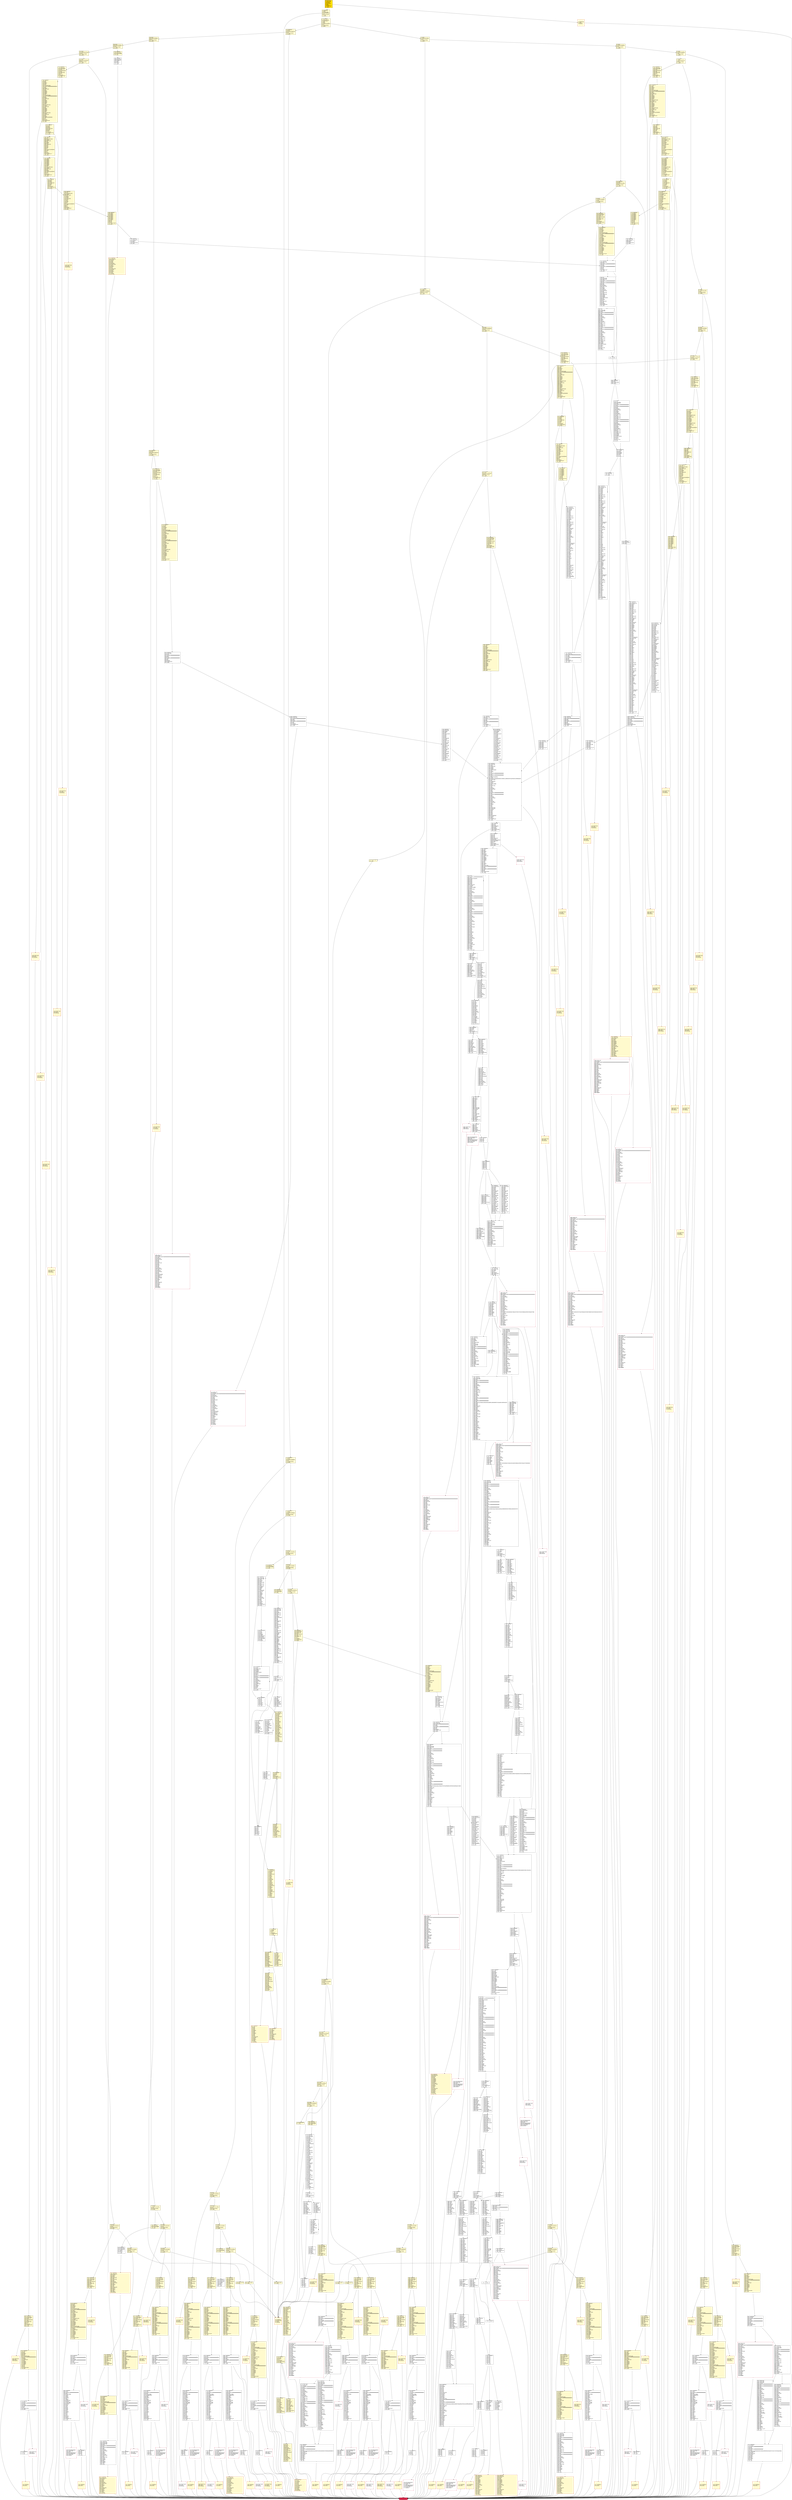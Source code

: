 digraph G {
bgcolor=transparent rankdir=UD;
node [shape=box style=filled color=black fillcolor=white fontname=arial fontcolor=black];
3477 [label="3477: JUMPDEST\l3478: STOP\l" fillcolor=lemonchiffon shape=Msquare color=crimson ];
518 [label="518: JUMPDEST\l519: PUSH1 0x00\l521: DUP1\l522: REVERT\l" fillcolor=lemonchiffon shape=Msquare color=crimson ];
13087 [label="13087: JUMPDEST\l13088: POP\l13089: POP\l13090: POP\l13091: POP\l13092: POP\l13093: POP\l13094: POP\l13095: JUMP\l" ];
881 [label="881: JUMPDEST\l882: DUP2\l883: ADD\l884: SWAP1\l885: DUP1\l886: DUP1\l887: CALLDATALOAD\l888: PUSH20 0xffffffffffffffffffffffffffffffffffffffff\l909: AND\l910: SWAP1\l911: PUSH1 0x20\l913: ADD\l914: SWAP1\l915: SWAP3\l916: SWAP2\l917: SWAP1\l918: DUP1\l919: CALLDATALOAD\l920: SWAP1\l921: PUSH1 0x20\l923: ADD\l924: SWAP1\l925: SWAP3\l926: SWAP2\l927: SWAP1\l928: POP\l929: POP\l930: POP\l931: PUSH2 0x1195\l934: JUMP\l" fillcolor=lemonchiffon ];
13150 [label="13150: PUSH1 0x40\l13152: MLOAD\l13153: PUSH32 0x08c379a000000000000000000000000000000000000000000000000000000000\l13186: DUP2\l13187: MSTORE\l13188: PUSH1 0x04\l13190: ADD\l13191: DUP1\l13192: DUP1\l13193: PUSH1 0x20\l13195: ADD\l13196: DUP3\l13197: DUP2\l13198: SUB\l13199: DUP3\l13200: MSTORE\l13201: PUSH1 0x22\l13203: DUP2\l13204: MSTORE\l13205: PUSH1 0x20\l13207: ADD\l13208: DUP1\l13209: PUSH2 0x36d7\l13212: PUSH1 0x22\l13214: SWAP2\l13215: CODECOPY\l13216: PUSH1 0x40\l13218: ADD\l13219: SWAP2\l13220: POP\l13221: POP\l13222: PUSH1 0x40\l13224: MLOAD\l13225: DUP1\l13226: SWAP2\l13227: SUB\l13228: SWAP1\l13229: REVERT\l" shape=Msquare color=crimson ];
13550 [label="13550: JUMPDEST\l13551: DUP4\l13552: DUP2\l13553: LT\l13554: ISZERO\l13555: PUSH2 0x3509\l13558: JUMPI\l" ];
1961 [label="1961: PUSH1 0x00\l1963: DUP1\l1964: REVERT\l" fillcolor=lemonchiffon shape=Msquare color=crimson ];
13661 [label="13661: DUP1\l13662: DUP3\l13663: ADD\l13664: MLOAD\l13665: DUP2\l13666: DUP5\l13667: ADD\l13668: MSTORE\l13669: PUSH1 0x20\l13671: DUP2\l13672: ADD\l13673: SWAP1\l13674: POP\l13675: PUSH2 0x3554\l13678: JUMP\l" ];
11524 [label="11524: DUP1\l11525: DUP3\l11526: SUB\l11527: DUP1\l11528: MLOAD\l11529: PUSH1 0x01\l11531: DUP4\l11532: PUSH1 0x20\l11534: SUB\l11535: PUSH2 0x0100\l11538: EXP\l11539: SUB\l11540: NOT\l11541: AND\l11542: DUP2\l11543: MSTORE\l11544: PUSH1 0x20\l11546: ADD\l11547: SWAP2\l11548: POP\l" ];
229 [label="229: PUSH2 0x0206\l232: JUMP\l" fillcolor=lemonchiffon ];
2863 [label="2863: JUMPDEST\l2864: PUSH1 0x40\l2866: MLOAD\l2867: DUP1\l2868: DUP3\l2869: ISZERO\l2870: ISZERO\l2871: ISZERO\l2872: ISZERO\l2873: DUP2\l2874: MSTORE\l2875: PUSH1 0x20\l2877: ADD\l2878: SWAP2\l2879: POP\l2880: POP\l2881: PUSH1 0x40\l2883: MLOAD\l2884: DUP1\l2885: SWAP2\l2886: SUB\l2887: SWAP1\l2888: RETURN\l" fillcolor=lemonchiffon shape=Msquare color=crimson ];
6491 [label="6491: JUMPDEST\l6492: POP\l6493: POP\l6494: POP\l6495: POP\l6496: JUMP\l" ];
1443 [label="1443: JUMPDEST\l1444: PUSH1 0x40\l1446: MLOAD\l1447: DUP1\l1448: DUP3\l1449: PUSH1 0xff\l1451: AND\l1452: PUSH1 0xff\l1454: AND\l1455: DUP2\l1456: MSTORE\l1457: PUSH1 0x20\l1459: ADD\l1460: SWAP2\l1461: POP\l1462: POP\l1463: PUSH1 0x40\l1465: MLOAD\l1466: DUP1\l1467: SWAP2\l1468: SUB\l1469: SWAP1\l1470: RETURN\l" fillcolor=lemonchiffon shape=Msquare color=crimson ];
4023 [label="4023: PUSH1 0x00\l4025: DUP1\l4026: REVERT\l" fillcolor=lemonchiffon shape=Msquare color=crimson ];
6857 [label="6857: JUMPDEST\l6858: PUSH1 0x01\l6860: PUSH1 0x07\l6862: PUSH1 0x00\l6864: CALLER\l6865: PUSH20 0xffffffffffffffffffffffffffffffffffffffff\l6886: AND\l6887: PUSH20 0xffffffffffffffffffffffffffffffffffffffff\l6908: AND\l6909: DUP2\l6910: MSTORE\l6911: PUSH1 0x20\l6913: ADD\l6914: SWAP1\l6915: DUP2\l6916: MSTORE\l6917: PUSH1 0x20\l6919: ADD\l6920: PUSH1 0x00\l6922: SHA3\l6923: PUSH1 0x00\l6925: DUP4\l6926: PUSH20 0xffffffffffffffffffffffffffffffffffffffff\l6947: AND\l6948: PUSH20 0xffffffffffffffffffffffffffffffffffffffff\l6969: AND\l6970: DUP2\l6971: MSTORE\l6972: PUSH1 0x20\l6974: ADD\l6975: SWAP1\l6976: DUP2\l6977: MSTORE\l6978: PUSH1 0x20\l6980: ADD\l6981: PUSH1 0x00\l6983: SHA3\l6984: PUSH1 0x00\l6986: PUSH2 0x0100\l6989: EXP\l6990: DUP2\l6991: SLOAD\l6992: DUP2\l6993: PUSH1 0xff\l6995: MUL\l6996: NOT\l6997: AND\l6998: SWAP1\l6999: DUP4\l7000: ISZERO\l7001: ISZERO\l7002: MUL\l7003: OR\l7004: SWAP1\l7005: SSTORE\l7006: POP\l" ];
13597 [label="13597: DUP1\l13598: DUP3\l13599: SUB\l13600: DUP1\l13601: MLOAD\l13602: PUSH1 0x01\l13604: DUP4\l13605: PUSH1 0x20\l13607: SUB\l13608: PUSH2 0x0100\l13611: EXP\l13612: SUB\l13613: NOT\l13614: AND\l13615: DUP2\l13616: MSTORE\l13617: PUSH1 0x20\l13619: ADD\l13620: SWAP2\l13621: POP\l" ];
136 [label="136: DUP1\l137: PUSH4 0xd95b6371\l142: EQ\l143: PUSH2 0x0c35\l146: JUMPI\l" fillcolor=lemonchiffon ];
633 [label="633: JUMPDEST\l634: PUSH2 0x0281\l637: PUSH2 0x1065\l640: JUMP\l" fillcolor=lemonchiffon ];
2127 [label="2127: JUMPDEST\l2128: PUSH2 0x0891\l2131: PUSH1 0x04\l2133: DUP1\l2134: CALLDATASIZE\l2135: SUB\l2136: PUSH1 0x20\l2138: DUP2\l2139: LT\l2140: ISZERO\l2141: PUSH2 0x0865\l2144: JUMPI\l" fillcolor=lemonchiffon ];
3007 [label="3007: PUSH1 0x00\l3009: DUP1\l3010: REVERT\l" fillcolor=lemonchiffon shape=Msquare color=crimson ];
3569 [label="3569: JUMPDEST\l3570: DUP2\l3571: ADD\l3572: SWAP1\l3573: DUP1\l3574: DUP1\l3575: CALLDATALOAD\l3576: PUSH20 0xffffffffffffffffffffffffffffffffffffffff\l3597: AND\l3598: SWAP1\l3599: PUSH1 0x20\l3601: ADD\l3602: SWAP1\l3603: SWAP3\l3604: SWAP2\l3605: SWAP1\l3606: DUP1\l3607: CALLDATALOAD\l3608: SWAP1\l3609: PUSH1 0x20\l3611: ADD\l3612: SWAP1\l3613: SWAP3\l3614: SWAP2\l3615: SWAP1\l3616: DUP1\l3617: CALLDATALOAD\l3618: SWAP1\l3619: PUSH1 0x20\l3621: ADD\l3622: SWAP1\l3623: PUSH5 0x0100000000\l3629: DUP2\l3630: GT\l3631: ISZERO\l3632: PUSH2 0x0e38\l3635: JUMPI\l" fillcolor=lemonchiffon ];
5691 [label="5691: RETURNDATASIZE\l5692: PUSH1 0x00\l5694: DUP1\l5695: RETURNDATACOPY\l5696: RETURNDATASIZE\l5697: PUSH1 0x00\l5699: REVERT\l" shape=Msquare color=crimson ];
7007 [label="7007: JUMPDEST\l7008: CALLER\l7009: PUSH20 0xffffffffffffffffffffffffffffffffffffffff\l7030: AND\l7031: DUP2\l7032: PUSH20 0xffffffffffffffffffffffffffffffffffffffff\l7053: AND\l7054: PUSH32 0xf4caeb2d6ca8932a215a353d0703c326ec2d81fc68170f320eb2ab49e9df61f9\l7087: PUSH1 0x40\l7089: MLOAD\l7090: PUSH1 0x40\l7092: MLOAD\l7093: DUP1\l7094: SWAP2\l7095: SUB\l7096: SWAP1\l7097: LOG3\l7098: POP\l7099: JUMP\l" ];
2769 [label="2769: JUMPDEST\l2770: SWAP1\l2771: SWAP2\l2772: SWAP3\l2773: SWAP4\l2774: SWAP2\l2775: SWAP3\l2776: SWAP4\l2777: SWAP1\l2778: POP\l2779: POP\l2780: POP\l2781: PUSH2 0x1c5e\l2784: JUMP\l" fillcolor=lemonchiffon ];
2491 [label="2491: JUMPDEST\l2492: STOP\l" fillcolor=lemonchiffon shape=Msquare color=crimson ];
10925 [label="10925: JUMPDEST\l10926: PUSH2 0x2aff\l10929: DUP4\l10930: PUSH1 0x01\l10932: PUSH1 0x00\l10934: DUP9\l10935: PUSH20 0xffffffffffffffffffffffffffffffffffffffff\l10956: AND\l10957: PUSH20 0xffffffffffffffffffffffffffffffffffffffff\l10978: AND\l10979: DUP2\l10980: MSTORE\l10981: PUSH1 0x20\l10983: ADD\l10984: SWAP1\l10985: DUP2\l10986: MSTORE\l10987: PUSH1 0x20\l10989: ADD\l10990: PUSH1 0x00\l10992: SHA3\l10993: SLOAD\l10994: PUSH2 0x2d9a\l10997: SWAP1\l10998: SWAP2\l10999: SWAP1\l11000: PUSH4 0xffffffff\l11005: AND\l11006: JUMP\l" ];
1943 [label="1943: PUSH1 0x00\l1945: DUP1\l1946: REVERT\l" fillcolor=lemonchiffon shape=Msquare color=crimson ];
6360 [label="6360: JUMPDEST\l6361: POP\l6362: POP\l6363: POP\l6364: JUMP\l" ];
4646 [label="4646: RETURNDATASIZE\l4647: PUSH1 0x00\l4649: DUP1\l4650: RETURNDATACOPY\l4651: RETURNDATASIZE\l4652: PUSH1 0x00\l4654: REVERT\l" shape=Msquare color=crimson ];
256 [label="256: DUP1\l257: PUSH4 0x959b8c3f\l262: EQ\l263: PUSH2 0x0979\l266: JUMPI\l" fillcolor=lemonchiffon ];
7769 [label="7769: RETURNDATASIZE\l7770: PUSH1 0x00\l7772: DUP1\l7773: RETURNDATACOPY\l7774: RETURNDATASIZE\l7775: PUSH1 0x00\l7777: REVERT\l" shape=Msquare color=crimson ];
4239 [label="4239: PUSH1 0x20\l4241: MUL\l4242: DUP3\l4243: ADD\l4244: SWAP2\l4245: SWAP1\l4246: PUSH1 0x00\l4248: MSTORE\l4249: PUSH1 0x20\l4251: PUSH1 0x00\l4253: SHA3\l4254: SWAP1\l" ];
11674 [label="11674: JUMPDEST\l11675: PUSH1 0x00\l11677: DUP3\l11678: DUP3\l11679: GT\l11680: ISZERO\l11681: PUSH2 0x2e12\l11684: JUMPI\l" ];
3795 [label="3795: JUMPDEST\l3796: PUSH2 0x0f3f\l3799: PUSH1 0x04\l3801: DUP1\l3802: CALLDATASIZE\l3803: SUB\l3804: PUSH1 0x60\l3806: DUP2\l3807: LT\l3808: ISZERO\l3809: PUSH2 0x0ee9\l3812: JUMPI\l" fillcolor=lemonchiffon ];
1223 [label="1223: JUMPDEST\l1224: DUP2\l1225: ADD\l1226: SWAP1\l1227: DUP1\l1228: DUP1\l1229: CALLDATALOAD\l1230: PUSH20 0xffffffffffffffffffffffffffffffffffffffff\l1251: AND\l1252: SWAP1\l1253: PUSH1 0x20\l1255: ADD\l1256: SWAP1\l1257: SWAP3\l1258: SWAP2\l1259: SWAP1\l1260: DUP1\l1261: CALLDATALOAD\l1262: PUSH20 0xffffffffffffffffffffffffffffffffffffffff\l1283: AND\l1284: SWAP1\l1285: PUSH1 0x20\l1287: ADD\l1288: SWAP1\l1289: SWAP3\l1290: SWAP2\l1291: SWAP1\l1292: POP\l1293: POP\l1294: POP\l1295: PUSH2 0x12c2\l1298: JUMP\l" fillcolor=lemonchiffon ];
3545 [label="3545: JUMPDEST\l3546: STOP\l" fillcolor=lemonchiffon shape=Msquare color=crimson ];
736 [label="736: JUMPDEST\l737: PUSH1 0x40\l739: MLOAD\l740: DUP1\l741: DUP1\l742: PUSH1 0x20\l744: ADD\l745: DUP3\l746: DUP2\l747: SUB\l748: DUP3\l749: MSTORE\l750: DUP4\l751: DUP2\l752: DUP2\l753: MLOAD\l754: DUP2\l755: MSTORE\l756: PUSH1 0x20\l758: ADD\l759: SWAP2\l760: POP\l761: DUP1\l762: MLOAD\l763: SWAP1\l764: PUSH1 0x20\l766: ADD\l767: SWAP1\l768: DUP1\l769: DUP4\l770: DUP4\l771: PUSH1 0x00\l" fillcolor=lemonchiffon ];
4080 [label="4080: PUSH1 0x00\l4082: DUP1\l4083: REVERT\l" fillcolor=lemonchiffon shape=Msquare color=crimson ];
2035 [label="2035: PUSH1 0x00\l2037: DUP1\l2038: REVERT\l" fillcolor=lemonchiffon shape=Msquare color=crimson ];
10891 [label="10891: JUMPDEST\l10892: POP\l10893: GAS\l10894: CALL\l10895: ISZERO\l10896: DUP1\l10897: ISZERO\l10898: PUSH2 0x2a9f\l10901: JUMPI\l" ];
6085 [label="6085: JUMPDEST\l6086: DUP3\l6087: PUSH20 0xffffffffffffffffffffffffffffffffffffffff\l6108: AND\l6109: PUSH2 0x08fc\l6112: DUP4\l6113: SWAP1\l6114: DUP2\l6115: ISZERO\l6116: MUL\l6117: SWAP1\l6118: PUSH1 0x40\l6120: MLOAD\l6121: PUSH1 0x00\l6123: PUSH1 0x40\l6125: MLOAD\l6126: DUP1\l6127: DUP4\l6128: SUB\l6129: DUP2\l6130: DUP6\l6131: DUP9\l6132: DUP9\l6133: CALL\l6134: SWAP4\l6135: POP\l6136: POP\l6137: POP\l6138: POP\l6139: ISZERO\l6140: DUP1\l6141: ISZERO\l6142: PUSH2 0x180b\l6145: JUMPI\l" ];
3125 [label="3125: JUMPDEST\l3126: PUSH2 0x0c97\l3129: PUSH1 0x04\l3131: DUP1\l3132: CALLDATASIZE\l3133: SUB\l3134: PUSH1 0x40\l3136: DUP2\l3137: LT\l3138: ISZERO\l3139: PUSH2 0x0c4b\l3142: JUMPI\l" fillcolor=lemonchiffon ];
169 [label="169: PUSH2 0x0206\l172: JUMP\l" fillcolor=lemonchiffon ];
1561 [label="1561: JUMPDEST\l1562: DUP2\l1563: ADD\l1564: SWAP1\l1565: DUP1\l1566: DUP1\l1567: CALLDATALOAD\l1568: PUSH20 0xffffffffffffffffffffffffffffffffffffffff\l1589: AND\l1590: SWAP1\l1591: PUSH1 0x20\l1593: ADD\l1594: SWAP1\l1595: SWAP3\l1596: SWAP2\l1597: SWAP1\l1598: DUP1\l1599: CALLDATALOAD\l1600: PUSH20 0xffffffffffffffffffffffffffffffffffffffff\l1621: AND\l1622: SWAP1\l1623: PUSH1 0x20\l1625: ADD\l1626: SWAP1\l1627: SWAP3\l1628: SWAP2\l1629: SWAP1\l1630: POP\l1631: POP\l1632: POP\l1633: PUSH2 0x15c6\l1636: JUMP\l" fillcolor=lemonchiffon ];
6081 [label="6081: PUSH1 0x00\l6083: DUP1\l6084: REVERT\l" shape=Msquare color=crimson ];
3249 [label="3249: JUMPDEST\l3250: PUSH2 0x0d13\l3253: PUSH1 0x04\l3255: DUP1\l3256: CALLDATASIZE\l3257: SUB\l3258: PUSH1 0x40\l3260: DUP2\l3261: LT\l3262: ISZERO\l3263: PUSH2 0x0cc7\l3266: JUMPI\l" fillcolor=lemonchiffon ];
2039 [label="2039: JUMPDEST\l2040: DUP2\l2041: ADD\l2042: SWAP1\l2043: DUP1\l2044: DUP1\l2045: CALLDATALOAD\l2046: PUSH20 0xffffffffffffffffffffffffffffffffffffffff\l2067: AND\l2068: SWAP1\l2069: PUSH1 0x20\l2071: ADD\l2072: SWAP1\l2073: SWAP3\l2074: SWAP2\l2075: SWAP1\l2076: DUP1\l2077: CALLDATALOAD\l2078: SWAP1\l2079: PUSH1 0x20\l2081: ADD\l2082: SWAP1\l2083: SWAP3\l2084: SWAP2\l2085: SWAP1\l2086: DUP1\l2087: CALLDATALOAD\l2088: PUSH20 0xffffffffffffffffffffffffffffffffffffffff\l2109: AND\l2110: SWAP1\l2111: PUSH1 0x20\l2113: ADD\l2114: SWAP1\l2115: SWAP3\l2116: SWAP2\l2117: SWAP1\l2118: POP\l2119: POP\l2120: POP\l2121: PUSH2 0x178d\l2124: JUMP\l" fillcolor=lemonchiffon ];
13577 [label="13577: JUMPDEST\l13578: POP\l13579: POP\l13580: POP\l13581: POP\l13582: SWAP1\l13583: POP\l13584: SWAP1\l13585: DUP2\l13586: ADD\l13587: SWAP1\l13588: PUSH1 0x1f\l13590: AND\l13591: DUP1\l13592: ISZERO\l13593: PUSH2 0x3536\l13596: JUMPI\l" ];
1995 [label="1995: PUSH1 0x00\l1997: DUP1\l1998: REVERT\l" fillcolor=lemonchiffon shape=Msquare color=crimson ];
376 [label="376: DUP1\l377: PUSH4 0x313ce567\l382: EQ\l383: PUSH2 0x059b\l386: JUMPI\l" fillcolor=lemonchiffon ];
979 [label="979: PUSH1 0x00\l981: DUP1\l982: REVERT\l" fillcolor=lemonchiffon shape=Msquare color=crimson ];
2425 [label="2425: JUMPDEST\l2426: PUSH2 0x09bb\l2429: PUSH1 0x04\l2431: DUP1\l2432: CALLDATASIZE\l2433: SUB\l2434: PUSH1 0x20\l2436: DUP2\l2437: LT\l2438: ISZERO\l2439: PUSH2 0x098f\l2442: JUMPI\l" fillcolor=lemonchiffon ];
1471 [label="1471: JUMPDEST\l1472: PUSH2 0x0601\l1475: PUSH1 0x04\l1477: DUP1\l1478: CALLDATASIZE\l1479: SUB\l1480: PUSH1 0x20\l1482: DUP2\l1483: LT\l1484: ISZERO\l1485: PUSH2 0x05d5\l1488: JUMPI\l" fillcolor=lemonchiffon ];
3079 [label="3079: JUMPDEST\l3080: DUP2\l3081: ADD\l3082: SWAP1\l3083: DUP1\l3084: DUP1\l3085: CALLDATALOAD\l3086: PUSH20 0xffffffffffffffffffffffffffffffffffffffff\l3107: AND\l3108: SWAP1\l3109: PUSH1 0x20\l3111: ADD\l3112: SWAP1\l3113: SWAP3\l3114: SWAP2\l3115: SWAP1\l3116: POP\l3117: POP\l3118: POP\l3119: PUSH2 0x1ea2\l3122: JUMP\l" fillcolor=lemonchiffon ];
4062 [label="4062: PUSH1 0x00\l4064: DUP1\l4065: REVERT\l" fillcolor=lemonchiffon shape=Msquare color=crimson ];
4192 [label="4192: JUMPDEST\l4193: POP\l4194: POP\l4195: POP\l4196: JUMP\l" ];
1299 [label="1299: JUMPDEST\l1300: STOP\l" fillcolor=lemonchiffon shape=Msquare color=crimson ];
5783 [label="5783: JUMPDEST\l5784: PUSH2 0x16ec\l5787: JUMPI\l" ];
13699 [label="13699: DUP1\l13700: DUP3\l13701: SUB\l13702: DUP1\l13703: MLOAD\l13704: PUSH1 0x01\l13706: DUP4\l13707: PUSH1 0x20\l13709: SUB\l13710: PUSH2 0x0100\l13713: EXP\l13714: SUB\l13715: NOT\l13716: AND\l13717: DUP2\l13718: MSTORE\l13719: PUSH1 0x20\l13721: ADD\l13722: SWAP2\l13723: POP\l" ];
2538 [label="2538: JUMPDEST\l2539: DUP4\l2540: DUP2\l2541: LT\l2542: ISZERO\l2543: PUSH2 0x0a05\l2546: JUMPI\l" fillcolor=lemonchiffon ];
120 [label="120: PUSH2 0x0206\l123: JUMP\l" fillcolor=lemonchiffon ];
3743 [label="3743: JUMPDEST\l3744: DUP1\l3745: CALLDATALOAD\l3746: SWAP1\l3747: PUSH1 0x20\l3749: ADD\l3750: SWAP2\l3751: DUP5\l3752: PUSH1 0x01\l3754: DUP4\l3755: MUL\l3756: DUP5\l3757: ADD\l3758: GT\l3759: PUSH5 0x0100000000\l3765: DUP4\l3766: GT\l3767: OR\l3768: ISZERO\l3769: PUSH2 0x0ec1\l3772: JUMPI\l" fillcolor=lemonchiffon ];
10902 [label="10902: RETURNDATASIZE\l10903: PUSH1 0x00\l10905: DUP1\l10906: RETURNDATACOPY\l10907: RETURNDATASIZE\l10908: PUSH1 0x00\l10910: REVERT\l" shape=Msquare color=crimson ];
13652 [label="13652: JUMPDEST\l13653: DUP4\l13654: DUP2\l13655: LT\l13656: ISZERO\l13657: PUSH2 0x356f\l13660: JUMPI\l" ];
12128 [label="12128: DUP1\l12129: PUSH20 0xffffffffffffffffffffffffffffffffffffffff\l12150: AND\l12151: PUSH3 0x23de29\l12155: DUP10\l12156: DUP10\l12157: DUP10\l12158: DUP10\l12159: DUP10\l12160: DUP10\l12161: PUSH1 0x40\l12163: MLOAD\l12164: DUP8\l12165: PUSH4 0xffffffff\l12170: AND\l12171: PUSH1 0xe0\l12173: SHL\l12174: DUP2\l12175: MSTORE\l12176: PUSH1 0x04\l12178: ADD\l12179: DUP1\l12180: DUP8\l12181: PUSH20 0xffffffffffffffffffffffffffffffffffffffff\l12202: AND\l12203: PUSH20 0xffffffffffffffffffffffffffffffffffffffff\l12224: AND\l12225: DUP2\l12226: MSTORE\l12227: PUSH1 0x20\l12229: ADD\l12230: DUP7\l12231: PUSH20 0xffffffffffffffffffffffffffffffffffffffff\l12252: AND\l12253: PUSH20 0xffffffffffffffffffffffffffffffffffffffff\l12274: AND\l12275: DUP2\l12276: MSTORE\l12277: PUSH1 0x20\l12279: ADD\l12280: DUP6\l12281: PUSH20 0xffffffffffffffffffffffffffffffffffffffff\l12302: AND\l12303: PUSH20 0xffffffffffffffffffffffffffffffffffffffff\l12324: AND\l12325: DUP2\l12326: MSTORE\l12327: PUSH1 0x20\l12329: ADD\l12330: DUP5\l12331: DUP2\l12332: MSTORE\l12333: PUSH1 0x20\l12335: ADD\l12336: DUP1\l12337: PUSH1 0x20\l12339: ADD\l12340: DUP1\l12341: PUSH1 0x20\l12343: ADD\l12344: DUP4\l12345: DUP2\l12346: SUB\l12347: DUP4\l12348: MSTORE\l12349: DUP6\l12350: DUP2\l12351: DUP2\l12352: MLOAD\l12353: DUP2\l12354: MSTORE\l12355: PUSH1 0x20\l12357: ADD\l12358: SWAP2\l12359: POP\l12360: DUP1\l12361: MLOAD\l12362: SWAP1\l12363: PUSH1 0x20\l12365: ADD\l12366: SWAP1\l12367: DUP1\l12368: DUP4\l12369: DUP4\l12370: PUSH1 0x00\l" ];
2717 [label="2717: JUMPDEST\l2718: DUP3\l2719: ADD\l2720: DUP4\l2721: PUSH1 0x20\l2723: DUP3\l2724: ADD\l2725: GT\l2726: ISZERO\l2727: PUSH2 0x0aaf\l2730: JUMPI\l" fillcolor=lemonchiffon ];
507 [label="507: DUP1\l508: PUSH4 0x095ea7b3\l513: EQ\l514: PUSH2 0x035b\l517: JUMPI\l" fillcolor=lemonchiffon ];
6020 [label="6020: JUMPDEST\l6021: POP\l6022: POP\l6023: POP\l6024: POP\l6025: POP\l6026: POP\l6027: POP\l6028: JUMP\l" ];
11402 [label="11402: JUMPDEST\l11403: POP\l11404: POP\l11405: POP\l11406: POP\l11407: SWAP1\l11408: POP\l11409: SWAP1\l11410: DUP2\l11411: ADD\l11412: SWAP1\l11413: PUSH1 0x1f\l11415: AND\l11416: DUP1\l11417: ISZERO\l11418: PUSH2 0x2cb7\l11421: JUMPI\l" ];
935 [label="935: JUMPDEST\l936: PUSH1 0x40\l938: MLOAD\l939: DUP1\l940: DUP3\l941: ISZERO\l942: ISZERO\l943: ISZERO\l944: ISZERO\l945: DUP2\l946: MSTORE\l947: PUSH1 0x20\l949: ADD\l950: SWAP2\l951: POP\l952: POP\l953: PUSH1 0x40\l955: MLOAD\l956: DUP1\l957: SWAP2\l958: SUB\l959: SWAP1\l960: RETURN\l" fillcolor=lemonchiffon shape=Msquare color=crimson ];
2313 [label="2313: JUMPDEST\l2314: STOP\l" fillcolor=lemonchiffon shape=Msquare color=crimson ];
3347 [label="3347: JUMPDEST\l3348: PUSH1 0x40\l3350: MLOAD\l3351: DUP1\l3352: DUP3\l3353: DUP2\l3354: MSTORE\l3355: PUSH1 0x20\l3357: ADD\l3358: SWAP2\l3359: POP\l3360: POP\l3361: PUSH1 0x40\l3363: MLOAD\l3364: DUP1\l3365: SWAP2\l3366: SUB\l3367: SWAP1\l3368: RETURN\l" fillcolor=lemonchiffon shape=Msquare color=crimson ];
5574 [label="5574: JUMPDEST\l5575: DUP1\l5576: PUSH20 0xffffffffffffffffffffffffffffffffffffffff\l5597: AND\l5598: ORIGIN\l5599: PUSH20 0xffffffffffffffffffffffffffffffffffffffff\l5620: AND\l5621: EQ\l5622: PUSH2 0x15fe\l5625: JUMPI\l" ];
6421 [label="6421: JUMPDEST\l6422: DUP3\l6423: PUSH20 0xffffffffffffffffffffffffffffffffffffffff\l6444: AND\l6445: PUSH2 0x08fc\l6448: DUP4\l6449: SWAP1\l6450: DUP2\l6451: ISZERO\l6452: MUL\l6453: SWAP1\l6454: PUSH1 0x40\l6456: MLOAD\l6457: PUSH1 0x00\l6459: PUSH1 0x40\l6461: MLOAD\l6462: DUP1\l6463: DUP4\l6464: SUB\l6465: DUP2\l6466: DUP6\l6467: DUP9\l6468: DUP9\l6469: CALL\l6470: SWAP4\l6471: POP\l6472: POP\l6473: POP\l6474: POP\l6475: ISZERO\l6476: DUP1\l6477: ISZERO\l6478: PUSH2 0x195b\l6481: JUMPI\l" ];
1201 [label="1201: JUMPDEST\l1202: PUSH2 0x0513\l1205: PUSH1 0x04\l1207: DUP1\l1208: CALLDATASIZE\l1209: SUB\l1210: PUSH1 0x40\l1212: DUP2\l1213: LT\l1214: ISZERO\l1215: PUSH2 0x04c7\l1218: JUMPI\l" fillcolor=lemonchiffon ];
13849 [label="13849: JUMPDEST\l13850: PUSH1 0x00\l13852: DUP1\l13853: DUP3\l13854: DUP5\l13855: ADD\l13856: SWAP1\l13857: POP\l13858: DUP4\l13859: DUP2\l13860: LT\l13861: ISZERO\l13862: PUSH2 0x3697\l13865: JUMPI\l" ];
4778 [label="4778: RETURNDATASIZE\l4779: PUSH1 0x00\l4781: DUP1\l4782: RETURNDATACOPY\l4783: RETURNDATASIZE\l4784: PUSH1 0x00\l4786: REVERT\l" shape=Msquare color=crimson ];
12612 [label="12612: JUMPDEST\l12613: DUP2\l12614: ISZERO\l12615: PUSH2 0x31c0\l12618: JUMPI\l" ];
2215 [label="2215: JUMPDEST\l2216: PUSH2 0x0909\l2219: PUSH1 0x04\l2221: DUP1\l2222: CALLDATASIZE\l2223: SUB\l2224: PUSH1 0x40\l2226: DUP2\l2227: LT\l2228: ISZERO\l2229: PUSH2 0x08bd\l2232: JUMPI\l" fillcolor=lemonchiffon ];
12052 [label="12052: PUSH1 0x00\l12054: DUP1\l12055: REVERT\l" shape=Msquare color=crimson ];
3271 [label="3271: JUMPDEST\l3272: DUP2\l3273: ADD\l3274: SWAP1\l3275: DUP1\l3276: DUP1\l3277: CALLDATALOAD\l3278: PUSH20 0xffffffffffffffffffffffffffffffffffffffff\l3299: AND\l3300: SWAP1\l3301: PUSH1 0x20\l3303: ADD\l3304: SWAP1\l3305: SWAP3\l3306: SWAP2\l3307: SWAP1\l3308: DUP1\l3309: CALLDATALOAD\l3310: PUSH20 0xffffffffffffffffffffffffffffffffffffffff\l3331: AND\l3332: SWAP1\l3333: PUSH1 0x20\l3335: ADD\l3336: SWAP1\l3337: SWAP3\l3338: SWAP2\l3339: SWAP1\l3340: POP\l3341: POP\l3342: POP\l3343: PUSH2 0x208e\l3346: JUMP\l" fillcolor=lemonchiffon ];
9573 [label="9573: JUMPDEST\l9574: DUP2\l9575: PUSH20 0xffffffffffffffffffffffffffffffffffffffff\l9596: AND\l9597: PUSH2 0x08fc\l9600: SELFBALANCE\l9601: SWAP1\l9602: DUP2\l9603: ISZERO\l9604: MUL\l9605: SWAP1\l9606: PUSH1 0x40\l9608: MLOAD\l9609: PUSH1 0x00\l9611: PUSH1 0x40\l9613: MLOAD\l9614: DUP1\l9615: DUP4\l9616: SUB\l9617: DUP2\l9618: DUP6\l9619: DUP9\l9620: DUP9\l9621: CALL\l9622: SWAP4\l9623: POP\l9624: POP\l9625: POP\l9626: POP\l9627: ISZERO\l9628: DUP1\l9629: ISZERO\l9630: PUSH2 0x25ab\l9633: JUMPI\l" ];
398 [label="398: DUP1\l399: PUSH4 0x3f1540b6\l404: EQ\l405: PUSH2 0x0603\l408: JUMPI\l" fillcolor=lemonchiffon ];
5714 [label="5714: JUMPDEST\l5715: DUP1\l5716: PUSH20 0xffffffffffffffffffffffffffffffffffffffff\l5737: AND\l5738: ORIGIN\l5739: PUSH20 0xffffffffffffffffffffffffffffffffffffffff\l5760: AND\l5761: EQ\l5762: PUSH2 0x168a\l5765: JUMPI\l" ];
5788 [label="5788: PUSH1 0x40\l5790: MLOAD\l5791: PUSH32 0x08c379a000000000000000000000000000000000000000000000000000000000\l5824: DUP2\l5825: MSTORE\l5826: PUSH1 0x04\l5828: ADD\l5829: DUP1\l5830: DUP1\l5831: PUSH1 0x20\l5833: ADD\l5834: DUP3\l5835: DUP2\l5836: SUB\l5837: DUP3\l5838: MSTORE\l5839: PUSH1 0x2c\l5841: DUP2\l5842: MSTORE\l5843: PUSH1 0x20\l5845: ADD\l5846: DUP1\l5847: PUSH2 0x37af\l5850: PUSH1 0x2c\l5852: SWAP2\l5853: CODECOPY\l5854: PUSH1 0x40\l5856: ADD\l5857: SWAP2\l5858: POP\l5859: POP\l5860: PUSH1 0x40\l5862: MLOAD\l5863: DUP1\l5864: SWAP2\l5865: SUB\l5866: SWAP1\l5867: REVERT\l" shape=Msquare color=crimson ];
681 [label="681: JUMPDEST\l682: DUP4\l683: DUP2\l684: LT\l685: ISZERO\l686: PUSH2 0x02c4\l689: JUMPI\l" fillcolor=lemonchiffon ];
877 [label="877: PUSH1 0x00\l879: DUP1\l880: REVERT\l" fillcolor=lemonchiffon shape=Msquare color=crimson ];
12474 [label="12474: JUMPDEST\l12475: DUP4\l12476: DUP2\l12477: LT\l12478: ISZERO\l12479: PUSH2 0x30d5\l12482: JUMPI\l" ];
218 [label="218: DUP1\l219: PUSH4 0xb8594fd3\l224: EQ\l225: PUSH2 0x0bad\l228: JUMPI\l" fillcolor=lemonchiffon ];
13230 [label="13230: JUMPDEST\l13231: PUSH2 0x33bd\l13234: DUP6\l13235: DUP6\l13236: PUSH1 0x00\l13238: DUP7\l13239: DUP7\l13240: DUP7\l13241: PUSH2 0x2786\l13244: JUMP\l" ];
1910 [label="1910: PUSH1 0x00\l1912: DUP1\l1913: REVERT\l" fillcolor=lemonchiffon shape=Msquare color=crimson ];
11447 [label="11447: JUMPDEST\l11448: POP\l11449: DUP4\l11450: DUP2\l11451: SUB\l11452: DUP3\l11453: MSTORE\l11454: DUP5\l11455: DUP2\l11456: DUP2\l11457: MLOAD\l11458: DUP2\l11459: MSTORE\l11460: PUSH1 0x20\l11462: ADD\l11463: SWAP2\l11464: POP\l11465: DUP1\l11466: MLOAD\l11467: SWAP1\l11468: PUSH1 0x20\l11470: ADD\l11471: SWAP1\l11472: DUP1\l11473: DUP4\l11474: DUP4\l11475: PUSH1 0x00\l" ];
8595 [label="8595: JUMPDEST\l8596: POP\l8597: POP\l8598: POP\l8599: POP\l8600: JUMP\l" ];
12025 [label="12025: RETURNDATASIZE\l12026: PUSH1 0x00\l12028: DUP1\l12029: RETURNDATACOPY\l12030: RETURNDATASIZE\l12031: PUSH1 0x00\l12033: REVERT\l" shape=Msquare color=crimson ];
1858 [label="1858: PUSH1 0x00\l1860: DUP1\l1861: REVERT\l" fillcolor=lemonchiffon shape=Msquare color=crimson ];
2423 [label="2423: JUMPDEST\l2424: STOP\l" fillcolor=lemonchiffon shape=Msquare color=crimson ];
5571 [label="5571: JUMPDEST\l5572: POP\l5573: JUMP\l" ];
11486 [label="11486: DUP1\l11487: DUP3\l11488: ADD\l11489: MLOAD\l11490: DUP2\l11491: DUP5\l11492: ADD\l11493: MSTORE\l11494: PUSH1 0x20\l11496: DUP2\l11497: ADD\l11498: SWAP1\l11499: POP\l11500: PUSH2 0x2cd5\l11503: JUMP\l" ];
6497 [label="6497: JUMPDEST\l6498: DUP1\l6499: PUSH20 0xffffffffffffffffffffffffffffffffffffffff\l6520: AND\l6521: CALLER\l6522: PUSH20 0xffffffffffffffffffffffffffffffffffffffff\l6543: AND\l6544: EQ\l6545: ISZERO\l6546: PUSH2 0x19e6\l6549: JUMPI\l" ];
6550 [label="6550: PUSH1 0x40\l6552: MLOAD\l6553: PUSH32 0x08c379a000000000000000000000000000000000000000000000000000000000\l6586: DUP2\l6587: MSTORE\l6588: PUSH1 0x04\l6590: ADD\l6591: DUP1\l6592: DUP1\l6593: PUSH1 0x20\l6595: ADD\l6596: DUP3\l6597: DUP2\l6598: SUB\l6599: DUP3\l6600: MSTORE\l6601: PUSH1 0x24\l6603: DUP2\l6604: MSTORE\l6605: PUSH1 0x20\l6607: ADD\l6608: DUP1\l6609: PUSH2 0x36f9\l6612: PUSH1 0x24\l6614: SWAP2\l6615: CODECOPY\l6616: PUSH1 0x40\l6618: ADD\l6619: SWAP2\l6620: POP\l6621: POP\l6622: PUSH1 0x40\l6624: MLOAD\l6625: DUP1\l6626: SWAP2\l6627: SUB\l6628: SWAP1\l6629: REVERT\l" shape=Msquare color=crimson ];
859 [label="859: JUMPDEST\l860: PUSH2 0x03a7\l863: PUSH1 0x04\l865: DUP1\l866: CALLDATASIZE\l867: SUB\l868: PUSH1 0x40\l870: DUP2\l871: LT\l872: ISZERO\l873: PUSH2 0x0371\l876: JUMPI\l" fillcolor=lemonchiffon ];
5295 [label="5295: JUMPDEST\l5296: PUSH2 0x1548\l5299: DUP6\l5300: DUP3\l5301: PUSH2 0x1543\l5304: DUP7\l5305: PUSH1 0x09\l5307: PUSH1 0x00\l5309: DUP12\l5310: PUSH20 0xffffffffffffffffffffffffffffffffffffffff\l5331: AND\l5332: PUSH20 0xffffffffffffffffffffffffffffffffffffffff\l5353: AND\l5354: DUP2\l5355: MSTORE\l5356: PUSH1 0x20\l5358: ADD\l5359: SWAP1\l5360: DUP2\l5361: MSTORE\l5362: PUSH1 0x20\l5364: ADD\l5365: PUSH1 0x00\l5367: SHA3\l5368: PUSH1 0x00\l5370: DUP8\l5371: PUSH20 0xffffffffffffffffffffffffffffffffffffffff\l5392: AND\l5393: PUSH20 0xffffffffffffffffffffffffffffffffffffffff\l5414: AND\l5415: DUP2\l5416: MSTORE\l5417: PUSH1 0x20\l5419: ADD\l5420: SWAP1\l5421: DUP2\l5422: MSTORE\l5423: PUSH1 0x20\l5425: ADD\l5426: PUSH1 0x00\l5428: SHA3\l5429: SLOAD\l5430: PUSH2 0x2d9a\l5433: SWAP1\l5434: SWAP2\l5435: SWAP1\l5436: PUSH4 0xffffffff\l5441: AND\l5442: JUMP\l" ];
10727 [label="10727: DUP1\l10728: DUP3\l10729: SUB\l10730: DUP1\l10731: MLOAD\l10732: PUSH1 0x01\l10734: DUP4\l10735: PUSH1 0x20\l10737: SUB\l10738: PUSH2 0x0100\l10741: EXP\l10742: SUB\l10743: NOT\l10744: AND\l10745: DUP2\l10746: MSTORE\l10747: PUSH1 0x20\l10749: ADD\l10750: SWAP2\l10751: POP\l" ];
12444 [label="12444: JUMPDEST\l12445: POP\l12446: DUP4\l12447: DUP2\l12448: SUB\l12449: DUP3\l12450: MSTORE\l12451: DUP5\l12452: DUP2\l12453: DUP2\l12454: MLOAD\l12455: DUP2\l12456: MSTORE\l12457: PUSH1 0x20\l12459: ADD\l12460: SWAP2\l12461: POP\l12462: DUP1\l12463: MLOAD\l12464: SWAP1\l12465: PUSH1 0x20\l12467: ADD\l12468: SWAP1\l12469: DUP1\l12470: DUP4\l12471: DUP4\l12472: PUSH1 0x00\l" ];
3923 [label="3923: PUSH1 0x00\l3925: DUP1\l3926: REVERT\l" fillcolor=lemonchiffon shape=Msquare color=crimson ];
185 [label="185: DUP1\l186: PUSH4 0x9bd9bbc6\l191: EQ\l192: PUSH2 0x0a40\l195: JUMPI\l" fillcolor=lemonchiffon ];
496 [label="496: DUP1\l497: PUSH4 0x06fdde03\l502: EQ\l503: PUSH2 0x02d8\l506: JUMPI\l" fillcolor=lemonchiffon ];
1876 [label="1876: PUSH1 0x00\l1878: DUP1\l1879: REVERT\l" fillcolor=lemonchiffon shape=Msquare color=crimson ];
4933 [label="4933: JUMPDEST\l4934: PUSH1 0x00\l4936: DUP1\l4937: PUSH20 0xffffffffffffffffffffffffffffffffffffffff\l4958: AND\l4959: DUP4\l4960: PUSH20 0xffffffffffffffffffffffffffffffffffffffff\l4981: AND\l4982: EQ\l4983: ISZERO\l4984: PUSH2 0x13cc\l4987: JUMPI\l" ];
7901 [label="7901: JUMPDEST\l7902: PUSH1 0x00\l7904: DUP2\l7905: PUSH20 0xffffffffffffffffffffffffffffffffffffffff\l7926: AND\l7927: DUP4\l7928: PUSH20 0xffffffffffffffffffffffffffffffffffffffff\l7949: AND\l7950: EQ\l7951: DUP1\l7952: PUSH2 0x1ff5\l7955: JUMPI\l" ];
2907 [label="2907: PUSH1 0x00\l2909: DUP1\l2910: REVERT\l" fillcolor=lemonchiffon shape=Msquare color=crimson ];
4802 [label="4802: JUMPDEST\l4803: DUP1\l4804: PUSH20 0xffffffffffffffffffffffffffffffffffffffff\l4825: AND\l4826: ORIGIN\l4827: PUSH20 0xffffffffffffffffffffffffffffffffffffffff\l4848: AND\l4849: EQ\l4850: PUSH2 0x12fa\l4853: JUMPI\l" ];
3391 [label="3391: JUMPDEST\l3392: DUP2\l3393: ADD\l3394: SWAP1\l3395: DUP1\l3396: DUP1\l3397: CALLDATALOAD\l3398: PUSH20 0xffffffffffffffffffffffffffffffffffffffff\l3419: AND\l3420: SWAP1\l3421: PUSH1 0x20\l3423: ADD\l3424: SWAP1\l3425: SWAP3\l3426: SWAP2\l3427: SWAP1\l3428: DUP1\l3429: CALLDATALOAD\l3430: SWAP1\l3431: PUSH1 0x20\l3433: ADD\l3434: SWAP1\l3435: SWAP3\l3436: SWAP2\l3437: SWAP1\l3438: DUP1\l3439: CALLDATALOAD\l3440: PUSH20 0xffffffffffffffffffffffffffffffffffffffff\l3461: AND\l3462: SWAP1\l3463: PUSH1 0x20\l3465: ADD\l3466: SWAP1\l3467: SWAP3\l3468: SWAP2\l3469: SWAP1\l3470: POP\l3471: POP\l3472: POP\l3473: PUSH2 0x2115\l3476: JUMP\l" fillcolor=lemonchiffon ];
1171 [label="1171: JUMPDEST\l1172: PUSH2 0x049b\l1175: PUSH2 0x12b8\l1178: JUMP\l" fillcolor=lemonchiffon ];
1169 [label="1169: JUMPDEST\l1170: STOP\l" fillcolor=lemonchiffon shape=Msquare color=crimson ];
436 [label="436: DUP1\l437: PUSH4 0x174afdd4\l442: EQ\l443: PUSH2 0x042f\l446: JUMPI\l" fillcolor=lemonchiffon ];
2731 [label="2731: PUSH1 0x00\l2733: DUP1\l2734: REVERT\l" fillcolor=lemonchiffon shape=Msquare color=crimson ];
9517 [label="9517: JUMPDEST\l9518: DUP1\l9519: PUSH20 0xffffffffffffffffffffffffffffffffffffffff\l9540: AND\l9541: ORIGIN\l9542: PUSH20 0xffffffffffffffffffffffffffffffffffffffff\l9563: AND\l9564: EQ\l9565: PUSH2 0x2565\l9568: JUMPI\l" ];
2493 [label="2493: JUMPDEST\l2494: PUSH2 0x09c5\l2497: PUSH2 0x1bbc\l2500: JUMP\l" fillcolor=lemonchiffon ];
8040 [label="8040: POP\l8041: PUSH1 0x08\l8043: PUSH1 0x00\l8045: DUP4\l8046: PUSH20 0xffffffffffffffffffffffffffffffffffffffff\l8067: AND\l8068: PUSH20 0xffffffffffffffffffffffffffffffffffffffff\l8089: AND\l8090: DUP2\l8091: MSTORE\l8092: PUSH1 0x20\l8094: ADD\l8095: SWAP1\l8096: DUP2\l8097: MSTORE\l8098: PUSH1 0x20\l8100: ADD\l8101: PUSH1 0x00\l8103: SHA3\l8104: PUSH1 0x00\l8106: DUP5\l8107: PUSH20 0xffffffffffffffffffffffffffffffffffffffff\l8128: AND\l8129: PUSH20 0xffffffffffffffffffffffffffffffffffffffff\l8150: AND\l8151: DUP2\l8152: MSTORE\l8153: PUSH1 0x20\l8155: ADD\l8156: SWAP1\l8157: DUP2\l8158: MSTORE\l8159: PUSH1 0x20\l8161: ADD\l8162: PUSH1 0x00\l8164: SHA3\l8165: PUSH1 0x00\l8167: SWAP1\l8168: SLOAD\l8169: SWAP1\l8170: PUSH2 0x0100\l8173: EXP\l8174: SWAP1\l8175: DIV\l8176: PUSH1 0xff\l8178: AND\l8179: ISZERO\l" ];
124 [label="124: JUMPDEST\l125: DUP1\l126: PUSH4 0xcccf4b31\l131: EQ\l132: PUSH2 0x0bf1\l135: JUMPI\l" fillcolor=lemonchiffon ];
641 [label="641: JUMPDEST\l642: PUSH1 0x40\l644: MLOAD\l645: DUP1\l646: DUP1\l647: PUSH1 0x20\l649: ADD\l650: DUP3\l651: DUP2\l652: SUB\l653: DUP3\l654: MSTORE\l655: DUP4\l656: DUP2\l657: DUP2\l658: MLOAD\l659: DUP2\l660: MSTORE\l661: PUSH1 0x20\l663: ADD\l664: SWAP2\l665: POP\l666: DUP1\l667: MLOAD\l668: SWAP1\l669: PUSH1 0x20\l671: ADD\l672: SWAP1\l673: PUSH1 0x20\l675: MUL\l676: DUP1\l677: DUP4\l678: DUP4\l679: PUSH1 0x00\l" fillcolor=lemonchiffon ];
0 [label="0: PUSH1 0x80\l2: PUSH1 0x40\l4: MSTORE\l5: CALLVALUE\l6: DUP1\l7: ISZERO\l8: PUSH2 0x0010\l11: JUMPI\l" fillcolor=lemonchiffon shape=Msquare fillcolor=gold ];
4136 [label="4136: JUMPDEST\l4137: DUP1\l4138: PUSH20 0xffffffffffffffffffffffffffffffffffffffff\l4159: AND\l4160: ORIGIN\l4161: PUSH20 0xffffffffffffffffffffffffffffffffffffffff\l4182: AND\l4183: EQ\l4184: PUSH2 0x1060\l4187: JUMPI\l" ];
2989 [label="2989: JUMPDEST\l2990: PUSH2 0x0bef\l2993: PUSH1 0x04\l2995: DUP1\l2996: CALLDATASIZE\l2997: SUB\l2998: PUSH1 0x20\l3000: DUP2\l3001: LT\l3002: ISZERO\l3003: PUSH2 0x0bc3\l3006: JUMPI\l" fillcolor=lemonchiffon ];
4084 [label="4084: JUMPDEST\l4085: DUP1\l4086: CALLDATALOAD\l4087: SWAP1\l4088: PUSH1 0x20\l4090: ADD\l4091: SWAP2\l4092: DUP5\l4093: PUSH1 0x01\l4095: DUP4\l4096: MUL\l4097: DUP5\l4098: ADD\l4099: GT\l4100: PUSH5 0x0100000000\l4106: DUP4\l4107: GT\l4108: OR\l4109: ISZERO\l4110: PUSH2 0x1016\l4113: JUMPI\l" fillcolor=lemonchiffon ];
458 [label="458: DUP1\l459: PUSH4 0x1e65db3c\l464: EQ\l465: PUSH2 0x04b1\l468: JUMPI\l" fillcolor=lemonchiffon ];
3773 [label="3773: PUSH1 0x00\l3775: DUP1\l3776: REVERT\l" fillcolor=lemonchiffon shape=Msquare color=crimson ];
10118 [label="10118: JUMPDEST\l10119: PUSH1 0x00\l10121: DUP1\l10122: PUSH1 0x00\l10124: SWAP1\l10125: SLOAD\l10126: SWAP1\l10127: PUSH2 0x0100\l10130: EXP\l10131: SWAP1\l10132: DIV\l10133: PUSH20 0xffffffffffffffffffffffffffffffffffffffff\l10154: AND\l10155: PUSH20 0xffffffffffffffffffffffffffffffffffffffff\l10176: AND\l10177: PUSH4 0xaabbb8ca\l10182: DUP8\l10183: PUSH32 0x29ddb589b1fb5fc7cf394961c1adf5f8c6454761adf795e67fe149f658abe895\l10216: PUSH1 0x00\l10218: SHL\l10219: PUSH1 0x40\l10221: MLOAD\l10222: DUP4\l10223: PUSH4 0xffffffff\l10228: AND\l10229: PUSH1 0xe0\l10231: SHL\l10232: DUP2\l10233: MSTORE\l10234: PUSH1 0x04\l10236: ADD\l10237: DUP1\l10238: DUP4\l10239: PUSH20 0xffffffffffffffffffffffffffffffffffffffff\l10260: AND\l10261: PUSH20 0xffffffffffffffffffffffffffffffffffffffff\l10282: AND\l10283: DUP2\l10284: MSTORE\l10285: PUSH1 0x20\l10287: ADD\l10288: DUP3\l10289: DUP2\l10290: MSTORE\l10291: PUSH1 0x20\l10293: ADD\l10294: SWAP3\l10295: POP\l10296: POP\l10297: POP\l10298: PUSH1 0x20\l10300: PUSH1 0x40\l10302: MLOAD\l10303: DUP1\l10304: DUP4\l10305: SUB\l10306: DUP2\l10307: DUP7\l10308: DUP1\l10309: EXTCODESIZE\l10310: ISZERO\l10311: DUP1\l10312: ISZERO\l10313: PUSH2 0x2851\l10316: JUMPI\l" ];
447 [label="447: DUP1\l448: PUSH4 0x18160ddd\l453: EQ\l454: PUSH2 0x0493\l457: JUMPI\l" fillcolor=lemonchiffon ];
10707 [label="10707: JUMPDEST\l10708: POP\l10709: POP\l10710: POP\l10711: POP\l10712: SWAP1\l10713: POP\l10714: SWAP1\l10715: DUP2\l10716: ADD\l10717: SWAP1\l10718: PUSH1 0x1f\l10720: AND\l10721: DUP1\l10722: ISZERO\l10723: PUSH2 0x2a00\l10726: JUMPI\l" ];
469 [label="469: PUSH2 0x0206\l472: JUMP\l" fillcolor=lemonchiffon ];
2193 [label="2193: JUMPDEST\l2194: PUSH1 0x40\l2196: MLOAD\l2197: DUP1\l2198: DUP3\l2199: DUP2\l2200: MSTORE\l2201: PUSH1 0x20\l2203: ADD\l2204: SWAP2\l2205: POP\l2206: POP\l2207: PUSH1 0x40\l2209: MLOAD\l2210: DUP1\l2211: SWAP2\l2212: SUB\l2213: SWAP1\l2214: RETURN\l" fillcolor=lemonchiffon shape=Msquare color=crimson ];
3369 [label="3369: JUMPDEST\l3370: PUSH2 0x0d95\l3373: PUSH1 0x04\l3375: DUP1\l3376: CALLDATASIZE\l3377: SUB\l3378: PUSH1 0x60\l3380: DUP2\l3381: LT\l3382: ISZERO\l3383: PUSH2 0x0d3f\l3386: JUMPI\l" fillcolor=lemonchiffon ];
13096 [label="13096: JUMPDEST\l13097: PUSH1 0x00\l13099: PUSH20 0xffffffffffffffffffffffffffffffffffffffff\l13120: AND\l13121: DUP5\l13122: PUSH20 0xffffffffffffffffffffffffffffffffffffffff\l13143: AND\l13144: EQ\l13145: ISZERO\l13146: PUSH2 0x33ae\l13149: JUMPI\l" ];
10887 [label="10887: PUSH1 0x00\l10889: DUP1\l10890: REVERT\l" shape=Msquare color=crimson ];
5766 [label="5766: PUSH1 0x00\l5768: DUP1\l5769: REVERT\l" shape=Msquare color=crimson ];
1179 [label="1179: JUMPDEST\l1180: PUSH1 0x40\l1182: MLOAD\l1183: DUP1\l1184: DUP3\l1185: DUP2\l1186: MSTORE\l1187: PUSH1 0x20\l1189: ADD\l1190: SWAP2\l1191: POP\l1192: POP\l1193: PUSH1 0x40\l1195: MLOAD\l1196: DUP1\l1197: SWAP2\l1198: SUB\l1199: SWAP1\l1200: RETURN\l" fillcolor=lemonchiffon shape=Msquare color=crimson ];
3721 [label="3721: PUSH1 0x00\l3723: DUP1\l3724: REVERT\l" fillcolor=lemonchiffon shape=Msquare color=crimson ];
1669 [label="1669: JUMPDEST\l1670: PUSH2 0x06c7\l1673: PUSH1 0x04\l1675: DUP1\l1676: CALLDATASIZE\l1677: SUB\l1678: PUSH1 0x20\l1680: DUP2\l1681: LT\l1682: ISZERO\l1683: PUSH2 0x069b\l1686: JUMPI\l" fillcolor=lemonchiffon ];
4858 [label="4858: JUMPDEST\l4859: DUP2\l4860: PUSH20 0xffffffffffffffffffffffffffffffffffffffff\l4881: AND\l4882: PUSH2 0x08fc\l4885: SELFBALANCE\l4886: SWAP1\l4887: DUP2\l4888: ISZERO\l4889: MUL\l4890: SWAP1\l4891: PUSH1 0x40\l4893: MLOAD\l4894: PUSH1 0x00\l4896: PUSH1 0x40\l4898: MLOAD\l4899: DUP1\l4900: DUP4\l4901: SUB\l4902: DUP2\l4903: DUP6\l4904: DUP9\l4905: DUP9\l4906: CALL\l4907: SWAP4\l4908: POP\l4909: POP\l4910: POP\l4911: POP\l4912: ISZERO\l4913: DUP1\l4914: ISZERO\l4915: PUSH2 0x1340\l4918: JUMPI\l" ];
4919 [label="4919: RETURNDATASIZE\l4920: PUSH1 0x00\l4922: DUP1\l4923: RETURNDATACOPY\l4924: RETURNDATASIZE\l4925: PUSH1 0x00\l4927: REVERT\l" shape=Msquare color=crimson ];
3692 [label="3692: JUMPDEST\l3693: SWAP1\l3694: SWAP2\l3695: SWAP3\l3696: SWAP4\l3697: SWAP2\l3698: SWAP3\l3699: SWAP4\l3700: SWAP1\l3701: DUP1\l3702: CALLDATALOAD\l3703: SWAP1\l3704: PUSH1 0x20\l3706: ADD\l3707: SWAP1\l3708: PUSH5 0x0100000000\l3714: DUP2\l3715: GT\l3716: ISZERO\l3717: PUSH2 0x0e8d\l3720: JUMPI\l" fillcolor=lemonchiffon ];
9448 [label="9448: JUMPDEST\l9449: POP\l9450: POP\l9451: POP\l9452: POP\l9453: POP\l9454: POP\l9455: JUMP\l" ];
1687 [label="1687: PUSH1 0x00\l1689: DUP1\l1690: REVERT\l" fillcolor=lemonchiffon shape=Msquare color=crimson ];
5122 [label="5122: PUSH1 0x40\l5124: MLOAD\l5125: PUSH32 0x08c379a000000000000000000000000000000000000000000000000000000000\l5158: DUP2\l5159: MSTORE\l5160: PUSH1 0x04\l5162: ADD\l5163: DUP1\l5164: DUP1\l5165: PUSH1 0x20\l5167: ADD\l5168: DUP3\l5169: DUP2\l5170: SUB\l5171: DUP3\l5172: MSTORE\l5173: PUSH1 0x26\l5175: DUP2\l5176: MSTORE\l5177: PUSH1 0x20\l5179: ADD\l5180: DUP1\l5181: PUSH2 0x37db\l5184: PUSH1 0x26\l5186: SWAP2\l5187: CODECOPY\l5188: PUSH1 0x40\l5190: ADD\l5191: SWAP2\l5192: POP\l5193: POP\l5194: PUSH1 0x40\l5196: MLOAD\l5197: DUP1\l5198: SWAP2\l5199: SUB\l5200: SWAP1\l5201: REVERT\l" shape=Msquare color=crimson ];
2713 [label="2713: PUSH1 0x00\l2715: DUP1\l2716: REVERT\l" fillcolor=lemonchiffon shape=Msquare color=crimson ];
8180 [label="8180: JUMPDEST\l" ];
3739 [label="3739: PUSH1 0x00\l3741: DUP1\l3742: REVERT\l" fillcolor=lemonchiffon shape=Msquare color=crimson ];
7835 [label="7835: PUSH1 0x00\l7837: DUP1\l7838: REVERT\l" shape=Msquare color=crimson ];
7502 [label="7502: JUMPDEST\l7503: PUSH1 0x00\l7505: CALLER\l7506: SWAP1\l7507: POP\l7508: PUSH2 0x1d7f\l7511: DUP2\l7512: DUP3\l7513: DUP7\l7514: DUP7\l7515: PUSH1 0x40\l7517: MLOAD\l7518: DUP1\l7519: PUSH1 0x20\l7521: ADD\l7522: PUSH1 0x40\l7524: MSTORE\l7525: DUP1\l7526: PUSH1 0x00\l7528: DUP2\l7529: MSTORE\l7530: POP\l7531: PUSH1 0x40\l7533: MLOAD\l7534: DUP1\l7535: PUSH1 0x20\l7537: ADD\l7538: PUSH1 0x40\l7540: MSTORE\l7541: DUP1\l7542: PUSH1 0x00\l7544: DUP2\l7545: MSTORE\l7546: POP\l7547: PUSH2 0x2786\l7550: JUMP\l" ];
8187 [label="8187: POP\l8188: PUSH1 0x07\l8190: PUSH1 0x00\l8192: DUP4\l8193: PUSH20 0xffffffffffffffffffffffffffffffffffffffff\l8214: AND\l8215: PUSH20 0xffffffffffffffffffffffffffffffffffffffff\l8236: AND\l8237: DUP2\l8238: MSTORE\l8239: PUSH1 0x20\l8241: ADD\l8242: SWAP1\l8243: DUP2\l8244: MSTORE\l8245: PUSH1 0x20\l8247: ADD\l8248: PUSH1 0x00\l8250: SHA3\l8251: PUSH1 0x00\l8253: DUP5\l8254: PUSH20 0xffffffffffffffffffffffffffffffffffffffff\l8275: AND\l8276: PUSH20 0xffffffffffffffffffffffffffffffffffffffff\l8297: AND\l8298: DUP2\l8299: MSTORE\l8300: PUSH1 0x20\l8302: ADD\l8303: SWAP1\l8304: DUP2\l8305: MSTORE\l8306: PUSH1 0x20\l8308: ADD\l8309: PUSH1 0x00\l8311: SHA3\l8312: PUSH1 0x00\l8314: SWAP1\l8315: SLOAD\l8316: SWAP1\l8317: PUSH2 0x0100\l8320: EXP\l8321: SWAP1\l8322: DIV\l8323: PUSH1 0xff\l8325: AND\l" ];
7956 [label="7956: POP\l7957: PUSH1 0x06\l7959: PUSH1 0x00\l7961: DUP5\l7962: PUSH20 0xffffffffffffffffffffffffffffffffffffffff\l7983: AND\l7984: PUSH20 0xffffffffffffffffffffffffffffffffffffffff\l8005: AND\l8006: DUP2\l8007: MSTORE\l8008: PUSH1 0x20\l8010: ADD\l8011: SWAP1\l8012: DUP2\l8013: MSTORE\l8014: PUSH1 0x20\l8016: ADD\l8017: PUSH1 0x00\l8019: SHA3\l8020: PUSH1 0x00\l8022: SWAP1\l8023: SLOAD\l8024: SWAP1\l8025: PUSH2 0x0100\l8028: EXP\l8029: SWAP1\l8030: DIV\l8031: PUSH1 0xff\l8033: AND\l8034: DUP1\l8035: ISZERO\l8036: PUSH2 0x1ff4\l8039: JUMPI\l" ];
5506 [label="5506: JUMPDEST\l5507: PUSH1 0x00\l5509: PUSH1 0x12\l5511: SWAP1\l5512: POP\l5513: SWAP1\l5514: JUMP\l" ];
11794 [label="11794: JUMPDEST\l11795: PUSH1 0x00\l11797: DUP3\l11798: DUP5\l11799: SUB\l11800: SWAP1\l11801: POP\l11802: DUP1\l11803: SWAP2\l11804: POP\l11805: POP\l11806: SWAP3\l11807: SWAP2\l11808: POP\l11809: POP\l11810: JUMP\l" ];
4118 [label="4118: JUMPDEST\l4119: SWAP1\l4120: SWAP2\l4121: SWAP3\l4122: SWAP4\l4123: SWAP2\l4124: SWAP3\l4125: SWAP4\l4126: SWAP1\l4127: POP\l4128: POP\l4129: POP\l4130: PUSH2 0x25b0\l4133: JUMP\l" fillcolor=lemonchiffon ];
3813 [label="3813: PUSH1 0x00\l3815: DUP1\l3816: REVERT\l" fillcolor=lemonchiffon shape=Msquare color=crimson ];
6155 [label="6155: JUMPDEST\l6156: POP\l6157: POP\l6158: POP\l6159: POP\l6160: JUMP\l" ];
11811 [label="11811: JUMPDEST\l11812: PUSH1 0x00\l11814: DUP1\l11815: PUSH1 0x00\l11817: SWAP1\l11818: SLOAD\l11819: SWAP1\l11820: PUSH2 0x0100\l11823: EXP\l11824: SWAP1\l11825: DIV\l11826: PUSH20 0xffffffffffffffffffffffffffffffffffffffff\l11847: AND\l11848: PUSH20 0xffffffffffffffffffffffffffffffffffffffff\l11869: AND\l11870: PUSH4 0xaabbb8ca\l11875: DUP8\l11876: PUSH32 0xb281fc8c12954d22544db45de3159a39272895b169a852b314f9cc762e44c53b\l11909: PUSH1 0x00\l11911: SHL\l11912: PUSH1 0x40\l11914: MLOAD\l11915: DUP4\l11916: PUSH4 0xffffffff\l11921: AND\l11922: PUSH1 0xe0\l11924: SHL\l11925: DUP2\l11926: MSTORE\l11927: PUSH1 0x04\l11929: ADD\l11930: DUP1\l11931: DUP4\l11932: PUSH20 0xffffffffffffffffffffffffffffffffffffffff\l11953: AND\l11954: PUSH20 0xffffffffffffffffffffffffffffffffffffffff\l11975: AND\l11976: DUP2\l11977: MSTORE\l11978: PUSH1 0x20\l11980: ADD\l11981: DUP3\l11982: DUP2\l11983: MSTORE\l11984: PUSH1 0x20\l11986: ADD\l11987: SWAP3\l11988: POP\l11989: POP\l11990: POP\l11991: PUSH1 0x20\l11993: PUSH1 0x40\l11995: MLOAD\l11996: DUP1\l11997: DUP4\l11998: SUB\l11999: DUP2\l12000: DUP7\l12001: DUP1\l12002: EXTCODESIZE\l12003: ISZERO\l12004: DUP1\l12005: ISZERO\l12006: PUSH2 0x2eee\l12009: JUMPI\l" ];
961 [label="961: JUMPDEST\l962: PUSH2 0x042d\l965: PUSH1 0x04\l967: DUP1\l968: CALLDATASIZE\l969: SUB\l970: PUSH1 0x60\l972: DUP2\l973: LT\l974: ISZERO\l975: PUSH2 0x03d7\l978: JUMPI\l" fillcolor=lemonchiffon ];
9643 [label="9643: JUMPDEST\l9644: POP\l9645: POP\l9646: POP\l9647: JUMP\l" ];
12010 [label="12010: PUSH1 0x00\l12012: DUP1\l12013: REVERT\l" shape=Msquare color=crimson ];
9204 [label="9204: JUMPDEST\l9205: PUSH2 0x23fe\l9208: CALLER\l9209: DUP8\l9210: PUSH2 0x1edd\l9213: JUMP\l" ];
6290 [label="6290: JUMPDEST\l6291: DUP2\l6292: PUSH20 0xffffffffffffffffffffffffffffffffffffffff\l6313: AND\l6314: PUSH2 0x08fc\l6317: SELFBALANCE\l6318: SWAP1\l6319: DUP2\l6320: ISZERO\l6321: MUL\l6322: SWAP1\l6323: PUSH1 0x40\l6325: MLOAD\l6326: PUSH1 0x00\l6328: PUSH1 0x40\l6330: MLOAD\l6331: DUP1\l6332: DUP4\l6333: SUB\l6334: DUP2\l6335: DUP6\l6336: DUP9\l6337: DUP9\l6338: CALL\l6339: SWAP4\l6340: POP\l6341: POP\l6342: POP\l6343: POP\l6344: ISZERO\l6345: DUP1\l6346: ISZERO\l6347: PUSH2 0x18d8\l6350: JUMPI\l" ];
2447 [label="2447: JUMPDEST\l2448: DUP2\l2449: ADD\l2450: SWAP1\l2451: DUP1\l2452: DUP1\l2453: CALLDATALOAD\l2454: PUSH20 0xffffffffffffffffffffffffffffffffffffffff\l2475: AND\l2476: SWAP1\l2477: PUSH1 0x20\l2479: ADD\l2480: SWAP1\l2481: SWAP3\l2482: SWAP2\l2483: SWAP1\l2484: POP\l2485: POP\l2486: POP\l2487: PUSH2 0x1961\l2490: JUMP\l" fillcolor=lemonchiffon ];
2805 [label="2805: PUSH1 0x00\l2807: DUP1\l2808: REVERT\l" fillcolor=lemonchiffon shape=Msquare color=crimson ];
4066 [label="4066: JUMPDEST\l4067: DUP3\l4068: ADD\l4069: DUP4\l4070: PUSH1 0x20\l4072: DUP3\l4073: ADD\l4074: GT\l4075: ISZERO\l4076: PUSH2 0x0ff4\l4079: JUMPI\l" fillcolor=lemonchiffon ];
1691 [label="1691: JUMPDEST\l1692: DUP2\l1693: ADD\l1694: SWAP1\l1695: DUP1\l1696: DUP1\l1697: CALLDATALOAD\l1698: PUSH20 0xffffffffffffffffffffffffffffffffffffffff\l1719: AND\l1720: SWAP1\l1721: PUSH1 0x20\l1723: ADD\l1724: SWAP1\l1725: SWAP3\l1726: SWAP2\l1727: SWAP1\l1728: POP\l1729: POP\l1730: POP\l1731: PUSH2 0x1652\l1734: JUMP\l" fillcolor=lemonchiffon ];
4854 [label="4854: PUSH1 0x00\l4856: DUP1\l4857: REVERT\l" shape=Msquare color=crimson ];
13622 [label="13622: JUMPDEST\l13623: POP\l13624: DUP4\l13625: DUP2\l13626: SUB\l13627: DUP3\l13628: MSTORE\l13629: DUP5\l13630: DUP2\l13631: DUP2\l13632: MLOAD\l13633: DUP2\l13634: MSTORE\l13635: PUSH1 0x20\l13637: ADD\l13638: SWAP2\l13639: POP\l13640: DUP1\l13641: MLOAD\l13642: SWAP1\l13643: PUSH1 0x20\l13645: ADD\l13646: SWAP1\l13647: DUP1\l13648: DUP4\l13649: DUP4\l13650: PUSH1 0x00\l" ];
4585 [label="4585: JUMPDEST\l4586: DUP3\l4587: PUSH20 0xffffffffffffffffffffffffffffffffffffffff\l4608: AND\l4609: PUSH2 0x08fc\l4612: DUP4\l4613: SWAP1\l4614: DUP2\l4615: ISZERO\l4616: MUL\l4617: SWAP1\l4618: PUSH1 0x40\l4620: MLOAD\l4621: PUSH1 0x00\l4623: PUSH1 0x40\l4625: MLOAD\l4626: DUP1\l4627: DUP4\l4628: SUB\l4629: DUP2\l4630: DUP6\l4631: DUP9\l4632: DUP9\l4633: CALL\l4634: SWAP4\l4635: POP\l4636: POP\l4637: POP\l4638: POP\l4639: ISZERO\l4640: DUP1\l4641: ISZERO\l4642: PUSH2 0x122f\l4645: JUMPI\l" ];
2337 [label="2337: JUMPDEST\l2338: DUP2\l2339: ADD\l2340: SWAP1\l2341: DUP1\l2342: DUP1\l2343: CALLDATALOAD\l2344: PUSH20 0xffffffffffffffffffffffffffffffffffffffff\l2365: AND\l2366: SWAP1\l2367: PUSH1 0x20\l2369: ADD\l2370: SWAP1\l2371: SWAP3\l2372: SWAP2\l2373: SWAP1\l2374: DUP1\l2375: CALLDATALOAD\l2376: SWAP1\l2377: PUSH1 0x20\l2379: ADD\l2380: SWAP1\l2381: SWAP3\l2382: SWAP2\l2383: SWAP1\l2384: DUP1\l2385: CALLDATALOAD\l2386: PUSH20 0xffffffffffffffffffffffffffffffffffffffff\l2407: AND\l2408: SWAP1\l2409: PUSH1 0x20\l2411: ADD\l2412: SWAP1\l2413: SWAP3\l2414: SWAP2\l2415: SWAP1\l2416: POP\l2417: POP\l2418: POP\l2419: PUSH2 0x18dd\l2422: JUMP\l" fillcolor=lemonchiffon ];
9803 [label="9803: PUSH1 0x40\l9805: MLOAD\l9806: PUSH32 0x08c379a000000000000000000000000000000000000000000000000000000000\l9839: DUP2\l9840: MSTORE\l9841: PUSH1 0x04\l9843: ADD\l9844: DUP1\l9845: DUP1\l9846: PUSH1 0x20\l9848: ADD\l9849: DUP3\l9850: DUP2\l9851: SUB\l9852: DUP3\l9853: MSTORE\l9854: PUSH1 0x23\l9856: DUP2\l9857: MSTORE\l9858: PUSH1 0x20\l9860: ADD\l9861: DUP1\l9862: PUSH2 0x3801\l9865: PUSH1 0x23\l9867: SWAP2\l9868: CODECOPY\l9869: PUSH1 0x40\l9871: ADD\l9872: SWAP2\l9873: POP\l9874: POP\l9875: PUSH1 0x40\l9877: MLOAD\l9878: DUP1\l9879: SWAP2\l9880: SUB\l9881: SWAP1\l9882: REVERT\l" shape=Msquare color=crimson ];
3057 [label="3057: JUMPDEST\l3058: PUSH2 0x0c33\l3061: PUSH1 0x04\l3063: DUP1\l3064: CALLDATASIZE\l3065: SUB\l3066: PUSH1 0x20\l3068: DUP2\l3069: LT\l3070: ISZERO\l3071: PUSH2 0x0c07\l3074: JUMPI\l" fillcolor=lemonchiffon ];
2765 [label="2765: PUSH1 0x00\l2767: DUP1\l2768: REVERT\l" fillcolor=lemonchiffon shape=Msquare color=crimson ];
2624 [label="2624: JUMPDEST\l2625: PUSH2 0x0ae1\l2628: PUSH1 0x04\l2630: DUP1\l2631: CALLDATASIZE\l2632: SUB\l2633: PUSH1 0x60\l2635: DUP2\l2636: LT\l2637: ISZERO\l2638: PUSH2 0x0a56\l2641: JUMPI\l" fillcolor=lemonchiffon ];
409 [label="409: PUSH2 0x0206\l412: JUMP\l" fillcolor=lemonchiffon ];
5202 [label="5202: JUMPDEST\l5203: PUSH1 0x00\l5205: CALLER\l5206: SWAP1\l5207: POP\l5208: PUSH2 0x1483\l5211: DUP2\l5212: DUP7\l5213: DUP7\l5214: DUP7\l5215: PUSH1 0x40\l5217: MLOAD\l5218: DUP1\l5219: PUSH1 0x20\l5221: ADD\l5222: PUSH1 0x40\l5224: MSTORE\l5225: DUP1\l5226: PUSH1 0x00\l5228: DUP2\l5229: MSTORE\l5230: POP\l5231: PUSH1 0x40\l5233: MLOAD\l5234: DUP1\l5235: PUSH1 0x20\l5237: ADD\l5238: PUSH1 0x40\l5240: MSTORE\l5241: DUP1\l5242: PUSH1 0x00\l5244: DUP2\l5245: MSTORE\l5246: POP\l5247: PUSH2 0x2786\l5250: JUMP\l" ];
7894 [label="7894: PUSH1 0x00\l7896: DUP1\l7897: REVERT\l" shape=Msquare color=crimson ];
1755 [label="1755: PUSH1 0x00\l1757: DUP1\l1758: REVERT\l" fillcolor=lemonchiffon shape=Msquare color=crimson ];
109 [label="109: DUP1\l110: PUSH4 0xfe9d9303\l115: EQ\l116: PUSH2 0x0fa5\l119: JUMPI\l" fillcolor=lemonchiffon ];
12737 [label="12737: JUMPDEST\l12738: POP\l12739: POP\l12740: POP\l12741: POP\l12742: POP\l12743: POP\l12744: POP\l12745: POP\l12746: JUMP\l" ];
12419 [label="12419: DUP1\l12420: DUP3\l12421: SUB\l12422: DUP1\l12423: MLOAD\l12424: PUSH1 0x01\l12426: DUP4\l12427: PUSH1 0x20\l12429: SUB\l12430: PUSH2 0x0100\l12433: EXP\l12434: SUB\l12435: NOT\l12436: AND\l12437: DUP2\l12438: MSTORE\l12439: PUSH1 0x20\l12441: ADD\l12442: SWAP2\l12443: POP\l" ];
10680 [label="10680: JUMPDEST\l10681: DUP4\l10682: DUP2\l10683: LT\l10684: ISZERO\l10685: PUSH2 0x29d3\l10688: JUMPI\l" ];
12935 [label="12935: PUSH1 0x40\l12937: MLOAD\l12938: PUSH32 0x08c379a000000000000000000000000000000000000000000000000000000000\l12971: DUP2\l12972: MSTORE\l12973: PUSH1 0x04\l12975: ADD\l12976: DUP1\l12977: DUP1\l12978: PUSH1 0x20\l12980: ADD\l12981: DUP3\l12982: DUP2\l12983: SUB\l12984: DUP3\l12985: MSTORE\l12986: PUSH1 0x20\l12988: DUP2\l12989: MSTORE\l12990: PUSH1 0x20\l12992: ADD\l12993: DUP1\l12994: PUSH32 0x4552433737373a2073656e6420746f20746865207a65726f2061646472657373\l13027: DUP2\l13028: MSTORE\l13029: POP\l13030: PUSH1 0x20\l13032: ADD\l13033: SWAP2\l13034: POP\l13035: POP\l13036: PUSH1 0x40\l13038: MLOAD\l13039: DUP1\l13040: SWAP2\l13041: SUB\l13042: SWAP1\l13043: REVERT\l" shape=Msquare color=crimson ];
523 [label="523: JUMPDEST\l524: PUSH2 0x0277\l527: PUSH1 0x04\l529: DUP1\l530: CALLDATASIZE\l531: SUB\l532: PUSH1 0x60\l534: DUP2\l535: LT\l536: ISZERO\l537: PUSH2 0x0221\l540: JUMPI\l" fillcolor=lemonchiffon ];
7361 [label="7361: JUMPDEST\l7362: POP\l7363: POP\l7364: POP\l7365: POP\l7366: JUMP\l" ];
349 [label="349: DUP1\l350: PUSH4 0x70a08231\l355: EQ\l356: PUSH2 0x084f\l359: JUMPI\l" fillcolor=lemonchiffon ];
3636 [label="3636: PUSH1 0x00\l3638: DUP1\l3639: REVERT\l" fillcolor=lemonchiffon shape=Msquare color=crimson ];
11422 [label="11422: DUP1\l11423: DUP3\l11424: SUB\l11425: DUP1\l11426: MLOAD\l11427: PUSH1 0x01\l11429: DUP4\l11430: PUSH1 0x20\l11432: SUB\l11433: PUSH2 0x0100\l11436: EXP\l11437: SUB\l11438: NOT\l11439: AND\l11440: DUP2\l11441: MSTORE\l11442: PUSH1 0x20\l11444: ADD\l11445: SWAP2\l11446: POP\l" ];
87 [label="87: DUP1\l88: PUSH4 0xfca25f6c\l93: EQ\l94: PUSH2 0x0ed3\l97: JUMPI\l" fillcolor=lemonchiffon ];
360 [label="360: PUSH2 0x0206\l363: JUMP\l" fillcolor=lemonchiffon ];
4339 [label="4339: JUMPDEST\l4340: PUSH1 0x60\l4342: PUSH1 0x03\l4344: DUP1\l4345: SLOAD\l4346: PUSH1 0x01\l4348: DUP2\l4349: PUSH1 0x01\l4351: AND\l4352: ISZERO\l4353: PUSH2 0x0100\l4356: MUL\l4357: SUB\l4358: AND\l4359: PUSH1 0x02\l4361: SWAP1\l4362: DIV\l4363: DUP1\l4364: PUSH1 0x1f\l4366: ADD\l4367: PUSH1 0x20\l4369: DUP1\l4370: SWAP2\l4371: DIV\l4372: MUL\l4373: PUSH1 0x20\l4375: ADD\l4376: PUSH1 0x40\l4378: MLOAD\l4379: SWAP1\l4380: DUP2\l4381: ADD\l4382: PUSH1 0x40\l4384: MSTORE\l4385: DUP1\l4386: SWAP3\l4387: SWAP2\l4388: SWAP1\l4389: DUP2\l4390: DUP2\l4391: MSTORE\l4392: PUSH1 0x20\l4394: ADD\l4395: DUP3\l4396: DUP1\l4397: SLOAD\l4398: PUSH1 0x01\l4400: DUP2\l4401: PUSH1 0x01\l4403: AND\l4404: ISZERO\l4405: PUSH2 0x0100\l4408: MUL\l4409: SUB\l4410: AND\l4411: PUSH1 0x02\l4413: SWAP1\l4414: DIV\l4415: DUP1\l4416: ISZERO\l4417: PUSH2 0x118b\l4420: JUMPI\l" ];
782 [label="782: DUP1\l783: DUP3\l784: ADD\l785: MLOAD\l786: DUP2\l787: DUP5\l788: ADD\l789: MSTORE\l790: PUSH1 0x20\l792: DUP2\l793: ADD\l794: SWAP1\l795: POP\l796: PUSH2 0x0305\l799: JUMP\l" fillcolor=lemonchiffon ];
5251 [label="5251: JUMPDEST\l5252: PUSH2 0x14af\l5255: DUP2\l5256: DUP7\l5257: DUP7\l5258: DUP7\l5259: PUSH1 0x40\l5261: MLOAD\l5262: DUP1\l5263: PUSH1 0x20\l5265: ADD\l5266: PUSH1 0x40\l5268: MSTORE\l5269: DUP1\l5270: PUSH1 0x00\l5272: DUP2\l5273: MSTORE\l5274: POP\l5275: PUSH1 0x40\l5277: MLOAD\l5278: DUP1\l5279: PUSH1 0x20\l5281: ADD\l5282: PUSH1 0x40\l5284: MSTORE\l5285: DUP1\l5286: PUSH1 0x00\l5288: DUP2\l5289: MSTORE\l5290: POP\l5291: PUSH2 0x2aad\l5294: JUMP\l" ];
3123 [label="3123: JUMPDEST\l3124: STOP\l" fillcolor=lemonchiffon shape=Msquare color=crimson ];
2911 [label="2911: JUMPDEST\l2912: DUP2\l2913: ADD\l2914: SWAP1\l2915: DUP1\l2916: DUP1\l2917: CALLDATALOAD\l2918: PUSH20 0xffffffffffffffffffffffffffffffffffffffff\l2939: AND\l2940: SWAP1\l2941: PUSH1 0x20\l2943: ADD\l2944: SWAP1\l2945: SWAP3\l2946: SWAP2\l2947: SWAP1\l2948: DUP1\l2949: CALLDATALOAD\l2950: PUSH20 0xffffffffffffffffffffffffffffffffffffffff\l2971: AND\l2972: SWAP1\l2973: PUSH1 0x20\l2975: ADD\l2976: SWAP1\l2977: SWAP3\l2978: SWAP2\l2979: SWAP1\l2980: POP\l2981: POP\l2982: POP\l2983: PUSH2 0x1de4\l2986: JUMP\l" fillcolor=lemonchiffon ];
7551 [label="7551: JUMPDEST\l7552: PUSH2 0x1dab\l7555: DUP2\l7556: DUP3\l7557: DUP7\l7558: DUP7\l7559: PUSH1 0x40\l7561: MLOAD\l7562: DUP1\l7563: PUSH1 0x20\l7565: ADD\l7566: PUSH1 0x40\l7568: MSTORE\l7569: DUP1\l7570: PUSH1 0x00\l7572: DUP2\l7573: MSTORE\l7574: POP\l7575: PUSH1 0x40\l7577: MLOAD\l7578: DUP1\l7579: PUSH1 0x20\l7581: ADD\l7582: PUSH1 0x40\l7584: MSTORE\l7585: DUP1\l7586: PUSH1 0x00\l7588: DUP2\l7589: MSTORE\l7590: POP\l7591: PUSH2 0x2aad\l7594: JUMP\l" ];
690 [label="690: DUP1\l691: DUP3\l692: ADD\l693: MLOAD\l694: DUP2\l695: DUP5\l696: ADD\l697: MSTORE\l698: PUSH1 0x20\l700: DUP2\l701: ADD\l702: SWAP1\l703: POP\l704: PUSH2 0x02a9\l707: JUMP\l" fillcolor=lemonchiffon ];
7595 [label="7595: JUMPDEST\l7596: PUSH2 0x1dd9\l7599: DUP2\l7600: DUP3\l7601: DUP7\l7602: DUP7\l7603: PUSH1 0x40\l7605: MLOAD\l7606: DUP1\l7607: PUSH1 0x20\l7609: ADD\l7610: PUSH1 0x40\l7612: MSTORE\l7613: DUP1\l7614: PUSH1 0x00\l7616: DUP2\l7617: MSTORE\l7618: POP\l7619: PUSH1 0x40\l7621: MLOAD\l7622: DUP1\l7623: PUSH1 0x20\l7625: ADD\l7626: PUSH1 0x40\l7628: MSTORE\l7629: DUP1\l7630: PUSH1 0x00\l7632: DUP2\l7633: MSTORE\l7634: POP\l7635: PUSH1 0x00\l7637: PUSH2 0x2e23\l7640: JUMP\l" ];
4134 [label="4134: JUMPDEST\l4135: STOP\l" fillcolor=lemonchiffon shape=Msquare color=crimson ];
267 [label="267: DUP1\l268: PUSH4 0x95d89b41\l273: EQ\l274: PUSH2 0x09bd\l277: JUMPI\l" fillcolor=lemonchiffon ];
1557 [label="1557: PUSH1 0x00\l1559: DUP1\l1560: REVERT\l" fillcolor=lemonchiffon shape=Msquare color=crimson ];
10916 [label="10916: JUMPDEST\l10917: POP\l10918: POP\l10919: POP\l10920: POP\l10921: POP\l10922: POP\l10923: POP\l10924: JUMP\l" ];
12483 [label="12483: DUP1\l12484: DUP3\l12485: ADD\l12486: MLOAD\l12487: DUP2\l12488: DUP5\l12489: ADD\l12490: MSTORE\l12491: PUSH1 0x20\l12493: DUP2\l12494: ADD\l12495: SWAP1\l12496: POP\l12497: PUSH2 0x30ba\l12500: JUMP\l" ];
1069 [label="1069: JUMPDEST\l1070: STOP\l" fillcolor=lemonchiffon shape=Msquare color=crimson ];
1493 [label="1493: JUMPDEST\l1494: DUP2\l1495: ADD\l1496: SWAP1\l1497: DUP1\l1498: DUP1\l1499: CALLDATALOAD\l1500: PUSH20 0xffffffffffffffffffffffffffffffffffffffff\l1521: AND\l1522: SWAP1\l1523: PUSH1 0x20\l1525: ADD\l1526: SWAP1\l1527: SWAP3\l1528: SWAP2\l1529: SWAP1\l1530: POP\l1531: POP\l1532: POP\l1533: PUSH2 0x158b\l1536: JUMP\l" fillcolor=lemonchiffon ];
7704 [label="7704: PUSH1 0x00\l7706: DUP1\l7707: REVERT\l" shape=Msquare color=crimson ];
413 [label="413: JUMPDEST\l414: DUP1\l415: PUSH4 0x0b95065e\l420: GT\l421: PUSH2 0x01d9\l424: JUMPI\l" fillcolor=lemonchiffon ];
485 [label="485: DUP1\l486: PUSH4 0x06e48538\l491: EQ\l492: PUSH2 0x0279\l495: JUMPI\l" fillcolor=lemonchiffon ];
541 [label="541: PUSH1 0x00\l543: DUP1\l544: REVERT\l" fillcolor=lemonchiffon shape=Msquare color=crimson ];
9749 [label="9749: JUMPDEST\l9750: PUSH1 0x00\l9752: PUSH20 0xffffffffffffffffffffffffffffffffffffffff\l9773: AND\l9774: DUP3\l9775: PUSH20 0xffffffffffffffffffffffffffffffffffffffff\l9796: AND\l9797: EQ\l9798: ISZERO\l9799: PUSH2 0x269b\l9802: JUMPI\l" ];
76 [label="76: DUP1\l77: PUSH4 0xfc673c4f\l82: EQ\l83: PUSH2 0x0ddb\l86: JUMPI\l" fillcolor=lemonchiffon ];
9299 [label="9299: JUMPDEST\l9300: PUSH2 0x24e8\l9303: CALLER\l9304: DUP8\l9305: DUP8\l9306: DUP8\l9307: DUP8\l9308: DUP1\l9309: DUP1\l9310: PUSH1 0x1f\l9312: ADD\l9313: PUSH1 0x20\l9315: DUP1\l9316: SWAP2\l9317: DIV\l9318: MUL\l9319: PUSH1 0x20\l9321: ADD\l9322: PUSH1 0x40\l9324: MLOAD\l9325: SWAP1\l9326: DUP2\l9327: ADD\l9328: PUSH1 0x40\l9330: MSTORE\l9331: DUP1\l9332: SWAP4\l9333: SWAP3\l9334: SWAP2\l9335: SWAP1\l9336: DUP2\l9337: DUP2\l9338: MSTORE\l9339: PUSH1 0x20\l9341: ADD\l9342: DUP4\l9343: DUP4\l9344: DUP1\l9345: DUP3\l9346: DUP5\l9347: CALLDATACOPY\l9348: PUSH1 0x00\l9350: DUP2\l9351: DUP5\l9352: ADD\l9353: MSTORE\l9354: PUSH1 0x1f\l9356: NOT\l9357: PUSH1 0x1f\l9359: DUP3\l9360: ADD\l9361: AND\l9362: SWAP1\l9363: POP\l9364: DUP1\l9365: DUP4\l9366: ADD\l9367: SWAP3\l9368: POP\l9369: POP\l9370: POP\l9371: POP\l9372: POP\l9373: POP\l9374: POP\l9375: DUP7\l9376: DUP7\l9377: DUP1\l9378: DUP1\l9379: PUSH1 0x1f\l9381: ADD\l9382: PUSH1 0x20\l9384: DUP1\l9385: SWAP2\l9386: DIV\l9387: MUL\l9388: PUSH1 0x20\l9390: ADD\l9391: PUSH1 0x40\l9393: MLOAD\l9394: SWAP1\l9395: DUP2\l9396: ADD\l9397: PUSH1 0x40\l9399: MSTORE\l9400: DUP1\l9401: SWAP4\l9402: SWAP3\l9403: SWAP2\l9404: SWAP1\l9405: DUP2\l9406: DUP2\l9407: MSTORE\l9408: PUSH1 0x20\l9410: ADD\l9411: DUP4\l9412: DUP4\l9413: DUP1\l9414: DUP3\l9415: DUP5\l9416: CALLDATACOPY\l9417: PUSH1 0x00\l9419: DUP2\l9420: DUP5\l9421: ADD\l9422: MSTORE\l9423: PUSH1 0x1f\l9425: NOT\l9426: PUSH1 0x1f\l9428: DUP3\l9429: ADD\l9430: AND\l9431: SWAP1\l9432: POP\l9433: DUP1\l9434: DUP4\l9435: ADD\l9436: SWAP3\l9437: POP\l9438: POP\l9439: POP\l9440: POP\l9441: POP\l9442: POP\l9443: POP\l9444: PUSH2 0x3328\l9447: JUMP\l" ];
4713 [label="4713: PUSH1 0x00\l4715: DUP1\l4716: REVERT\l" shape=Msquare color=crimson ];
43 [label="43: DUP1\l44: PUSH4 0xcccf4b31\l49: GT\l50: PUSH2 0x00ad\l53: JUMPI\l" fillcolor=lemonchiffon ];
3688 [label="3688: PUSH1 0x00\l3690: DUP1\l3691: REVERT\l" fillcolor=lemonchiffon shape=Msquare color=crimson ];
9512 [label="9512: JUMPDEST\l9513: POP\l9514: POP\l9515: POP\l9516: JUMP\l" ];
1737 [label="1737: JUMPDEST\l1738: PUSH2 0x07df\l1741: PUSH1 0x04\l1743: DUP1\l1744: CALLDATASIZE\l1745: SUB\l1746: PUSH1 0xa0\l1748: DUP2\l1749: LT\l1750: ISZERO\l1751: PUSH2 0x06df\l1754: JUMPI\l" fillcolor=lemonchiffon ];
1947 [label="1947: JUMPDEST\l1948: DUP3\l1949: ADD\l1950: DUP4\l1951: PUSH1 0x20\l1953: DUP3\l1954: ADD\l1955: GT\l1956: ISZERO\l1957: PUSH2 0x07ad\l1960: JUMPI\l" fillcolor=lemonchiffon ];
2125 [label="2125: JUMPDEST\l2126: STOP\l" fillcolor=lemonchiffon shape=Msquare color=crimson ];
2237 [label="2237: JUMPDEST\l2238: DUP2\l2239: ADD\l2240: SWAP1\l2241: DUP1\l2242: DUP1\l2243: CALLDATALOAD\l2244: PUSH20 0xffffffffffffffffffffffffffffffffffffffff\l2265: AND\l2266: SWAP1\l2267: PUSH1 0x20\l2269: ADD\l2270: SWAP1\l2271: SWAP3\l2272: SWAP2\l2273: SWAP1\l2274: DUP1\l2275: CALLDATALOAD\l2276: PUSH20 0xffffffffffffffffffffffffffffffffffffffff\l2297: AND\l2298: SWAP1\l2299: PUSH1 0x20\l2301: ADD\l2302: SWAP1\l2303: SWAP3\l2304: SWAP2\l2305: SWAP1\l2306: POP\l2307: POP\l2308: POP\l2309: PUSH2 0x185a\l2312: JUMP\l" fillcolor=lemonchiffon ];
4988 [label="4988: PUSH1 0x40\l4990: MLOAD\l4991: PUSH32 0x08c379a000000000000000000000000000000000000000000000000000000000\l5024: DUP2\l5025: MSTORE\l5026: PUSH1 0x04\l5028: ADD\l5029: DUP1\l5030: DUP1\l5031: PUSH1 0x20\l5033: ADD\l5034: DUP3\l5035: DUP2\l5036: SUB\l5037: DUP3\l5038: MSTORE\l5039: PUSH1 0x24\l5041: DUP2\l5042: MSTORE\l5043: PUSH1 0x20\l5045: ADD\l5046: DUP1\l5047: PUSH2 0x378b\l5050: PUSH1 0x24\l5052: SWAP2\l5053: CODECOPY\l5054: PUSH1 0x40\l5056: ADD\l5057: SWAP2\l5058: POP\l5059: POP\l5060: PUSH1 0x40\l5062: MLOAD\l5063: DUP1\l5064: SWAP2\l5065: SUB\l5066: SWAP1\l5067: REVERT\l" shape=Msquare color=crimson ];
7842 [label="7842: JUMPDEST\l7843: DUP1\l7844: PUSH20 0xffffffffffffffffffffffffffffffffffffffff\l7865: AND\l7866: ORIGIN\l7867: PUSH20 0xffffffffffffffffffffffffffffffffffffffff\l7888: AND\l7889: EQ\l7890: PUSH2 0x1eda\l7893: JUMPI\l" ];
3147 [label="3147: JUMPDEST\l3148: DUP2\l3149: ADD\l3150: SWAP1\l3151: DUP1\l3152: DUP1\l3153: CALLDATALOAD\l3154: PUSH20 0xffffffffffffffffffffffffffffffffffffffff\l3175: AND\l3176: SWAP1\l3177: PUSH1 0x20\l3179: ADD\l3180: SWAP1\l3181: SWAP3\l3182: SWAP2\l3183: SWAP1\l3184: DUP1\l3185: CALLDATALOAD\l3186: PUSH20 0xffffffffffffffffffffffffffffffffffffffff\l3207: AND\l3208: SWAP1\l3209: PUSH1 0x20\l3211: ADD\l3212: SWAP1\l3213: SWAP3\l3214: SWAP2\l3215: SWAP1\l3216: POP\l3217: POP\l3218: POP\l3219: PUSH2 0x1edd\l3222: JUMP\l" fillcolor=lemonchiffon ];
545 [label="545: JUMPDEST\l546: DUP2\l547: ADD\l548: SWAP1\l549: DUP1\l550: DUP1\l551: CALLDATALOAD\l552: PUSH20 0xffffffffffffffffffffffffffffffffffffffff\l573: AND\l574: SWAP1\l575: PUSH1 0x20\l577: ADD\l578: SWAP1\l579: SWAP3\l580: SWAP2\l581: SWAP1\l582: DUP1\l583: CALLDATALOAD\l584: SWAP1\l585: PUSH1 0x20\l587: ADD\l588: SWAP1\l589: SWAP3\l590: SWAP2\l591: SWAP1\l592: DUP1\l593: CALLDATALOAD\l594: PUSH20 0xffffffffffffffffffffffffffffffffffffffff\l615: AND\l616: SWAP1\l617: PUSH1 0x20\l619: ADD\l620: SWAP1\l621: SWAP3\l622: SWAP2\l623: SWAP1\l624: POP\l625: POP\l626: POP\l627: PUSH2 0x1028\l630: JUMP\l" fillcolor=lemonchiffon ];
10341 [label="10341: JUMPDEST\l10342: POP\l10343: POP\l10344: POP\l10345: POP\l10346: PUSH1 0x40\l10348: MLOAD\l10349: RETURNDATASIZE\l10350: PUSH1 0x20\l10352: DUP2\l10353: LT\l10354: ISZERO\l10355: PUSH2 0x287b\l10358: JUMPI\l" ];
13072 [label="13072: JUMPDEST\l13073: PUSH2 0x331f\l13076: DUP8\l13077: DUP8\l13078: DUP8\l13079: DUP8\l13080: DUP8\l13081: DUP8\l13082: DUP8\l13083: PUSH2 0x2e23\l13086: JUMP\l" ];
147 [label="147: DUP1\l148: PUSH4 0xdd62ed3e\l153: EQ\l154: PUSH2 0x0cb1\l157: JUMPI\l" fillcolor=lemonchiffon ];
278 [label="278: PUSH2 0x0206\l281: JUMP\l" fillcolor=lemonchiffon ];
12521 [label="12521: DUP1\l12522: DUP3\l12523: SUB\l12524: DUP1\l12525: MLOAD\l12526: PUSH1 0x01\l12528: DUP4\l12529: PUSH1 0x20\l12531: SUB\l12532: PUSH2 0x0100\l12535: EXP\l12536: SUB\l12537: NOT\l12538: AND\l12539: DUP2\l12540: MSTORE\l12541: PUSH1 0x20\l12543: ADD\l12544: SWAP2\l12545: POP\l" ];
3654 [label="3654: PUSH1 0x00\l3656: DUP1\l3657: REVERT\l" fillcolor=lemonchiffon shape=Msquare color=crimson ];
2149 [label="2149: JUMPDEST\l2150: DUP2\l2151: ADD\l2152: SWAP1\l2153: DUP1\l2154: DUP1\l2155: CALLDATALOAD\l2156: PUSH20 0xffffffffffffffffffffffffffffffffffffffff\l2177: AND\l2178: SWAP1\l2179: PUSH1 0x20\l2181: ADD\l2182: SWAP1\l2183: SWAP3\l2184: SWAP2\l2185: SWAP1\l2186: POP\l2187: POP\l2188: POP\l2189: PUSH2 0x1811\l2192: JUMP\l" fillcolor=lemonchiffon ];
5630 [label="5630: JUMPDEST\l5631: DUP2\l5632: PUSH20 0xffffffffffffffffffffffffffffffffffffffff\l5653: AND\l5654: PUSH2 0x08fc\l5657: SELFBALANCE\l5658: SWAP1\l5659: DUP2\l5660: ISZERO\l5661: MUL\l5662: SWAP1\l5663: PUSH1 0x40\l5665: MLOAD\l5666: PUSH1 0x00\l5668: PUSH1 0x40\l5670: MLOAD\l5671: DUP1\l5672: DUP4\l5673: SUB\l5674: DUP2\l5675: DUP6\l5676: DUP9\l5677: DUP9\l5678: CALL\l5679: SWAP4\l5680: POP\l5681: POP\l5682: POP\l5683: POP\l5684: ISZERO\l5685: DUP1\l5686: ISZERO\l5687: PUSH2 0x1644\l5690: JUMPI\l" ];
2642 [label="2642: PUSH1 0x00\l2644: DUP1\l2645: REVERT\l" fillcolor=lemonchiffon shape=Msquare color=crimson ];
1965 [label="1965: JUMPDEST\l1966: DUP1\l1967: CALLDATALOAD\l1968: SWAP1\l1969: PUSH1 0x20\l1971: ADD\l1972: SWAP2\l1973: DUP5\l1974: PUSH1 0x01\l1976: DUP4\l1977: MUL\l1978: DUP5\l1979: ADD\l1980: GT\l1981: PUSH5 0x0100000000\l1987: DUP4\l1988: GT\l1989: OR\l1990: ISZERO\l1991: PUSH2 0x07cf\l1994: JUMPI\l" fillcolor=lemonchiffon ];
8654 [label="8654: PUSH1 0x40\l8656: MLOAD\l8657: PUSH32 0x08c379a000000000000000000000000000000000000000000000000000000000\l8690: DUP2\l8691: MSTORE\l8692: PUSH1 0x04\l8694: ADD\l8695: DUP1\l8696: DUP1\l8697: PUSH1 0x20\l8699: ADD\l8700: DUP3\l8701: DUP2\l8702: SUB\l8703: DUP3\l8704: MSTORE\l8705: PUSH1 0x21\l8707: DUP2\l8708: MSTORE\l8709: PUSH1 0x20\l8711: ADD\l8712: DUP1\l8713: PUSH2 0x371d\l8716: PUSH1 0x21\l8718: SWAP2\l8719: CODECOPY\l8720: PUSH1 0x40\l8722: ADD\l8723: SWAP2\l8724: POP\l8725: POP\l8726: PUSH1 0x40\l8728: MLOAD\l8729: DUP1\l8730: SWAP2\l8731: SUB\l8732: SWAP1\l8733: REVERT\l" shape=Msquare color=crimson ];
4529 [label="4529: JUMPDEST\l4530: DUP1\l4531: PUSH20 0xffffffffffffffffffffffffffffffffffffffff\l4552: AND\l4553: ORIGIN\l4554: PUSH20 0xffffffffffffffffffffffffffffffffffffffff\l4575: AND\l4576: EQ\l4577: PUSH2 0x11e9\l4580: JUMPI\l" ];
12056 [label="12056: JUMPDEST\l12057: DUP2\l12058: ADD\l12059: SWAP1\l12060: DUP1\l12061: DUP1\l12062: MLOAD\l12063: SWAP1\l12064: PUSH1 0x20\l12066: ADD\l12067: SWAP1\l12068: SWAP3\l12069: SWAP2\l12070: SWAP1\l12071: POP\l12072: POP\l12073: POP\l12074: SWAP1\l12075: POP\l12076: PUSH1 0x00\l12078: PUSH20 0xffffffffffffffffffffffffffffffffffffffff\l12099: AND\l12100: DUP2\l12101: PUSH20 0xffffffffffffffffffffffffffffffffffffffff\l12122: AND\l12123: EQ\l12124: PUSH2 0x3144\l12127: JUMPI\l" ];
13866 [label="13866: PUSH1 0x40\l13868: MLOAD\l13869: PUSH32 0x08c379a000000000000000000000000000000000000000000000000000000000\l13902: DUP2\l13903: MSTORE\l13904: PUSH1 0x04\l13906: ADD\l13907: DUP1\l13908: DUP1\l13909: PUSH1 0x20\l13911: ADD\l13912: DUP3\l13913: DUP2\l13914: SUB\l13915: DUP3\l13916: MSTORE\l13917: PUSH1 0x1b\l13919: DUP2\l13920: MSTORE\l13921: PUSH1 0x20\l13923: ADD\l13924: DUP1\l13925: PUSH32 0x536166654d6174683a206164646974696f6e206f766572666c6f770000000000\l13958: DUP2\l13959: MSTORE\l13960: POP\l13961: PUSH1 0x20\l13963: ADD\l13964: SWAP2\l13965: POP\l13966: POP\l13967: PUSH1 0x40\l13969: MLOAD\l13970: DUP1\l13971: SWAP2\l13972: SUB\l13973: SWAP1\l13974: REVERT\l" shape=Msquare color=crimson ];
1914 [label="1914: JUMPDEST\l1915: SWAP1\l1916: SWAP2\l1917: SWAP3\l1918: SWAP4\l1919: SWAP2\l1920: SWAP3\l1921: SWAP4\l1922: SWAP1\l1923: DUP1\l1924: CALLDATALOAD\l1925: SWAP1\l1926: PUSH1 0x20\l1928: ADD\l1929: SWAP1\l1930: PUSH5 0x0100000000\l1936: DUP2\l1937: GT\l1938: ISZERO\l1939: PUSH2 0x079b\l1942: JUMPI\l" fillcolor=lemonchiffon ];
3497 [label="3497: PUSH1 0x00\l3499: DUP1\l3500: REVERT\l" fillcolor=lemonchiffon shape=Msquare color=crimson ];
5494 [label="5494: JUMPDEST\l5495: PUSH1 0x01\l5497: SWAP2\l5498: POP\l5499: POP\l5500: SWAP4\l5501: SWAP3\l5502: POP\l5503: POP\l5504: POP\l5505: JUMP\l" ];
54 [label="54: DUP1\l55: PUSH4 0xfad8b32a\l60: GT\l61: PUSH2 0x007c\l64: JUMPI\l" fillcolor=lemonchiffon ];
5448 [label="5448: JUMPDEST\l5449: PUSH2 0x1576\l5452: DUP2\l5453: DUP7\l5454: DUP7\l5455: DUP7\l5456: PUSH1 0x40\l5458: MLOAD\l5459: DUP1\l5460: PUSH1 0x20\l5462: ADD\l5463: PUSH1 0x40\l5465: MSTORE\l5466: DUP1\l5467: PUSH1 0x00\l5469: DUP2\l5470: MSTORE\l5471: POP\l5472: PUSH1 0x40\l5474: MLOAD\l5475: DUP1\l5476: PUSH1 0x20\l5478: ADD\l5479: PUSH1 0x40\l5481: MSTORE\l5482: DUP1\l5483: PUSH1 0x00\l5485: DUP2\l5486: MSTORE\l5487: POP\l5488: PUSH1 0x00\l5490: PUSH2 0x2e23\l5493: JUMP\l" ];
4518 [label="4518: JUMPDEST\l4519: PUSH1 0x01\l4521: SWAP2\l4522: POP\l4523: POP\l4524: SWAP3\l4525: SWAP2\l4526: POP\l4527: POP\l4528: JUMP\l" ];
13985 [label="13985: JUMPDEST\l13986: PUSH1 0x00\l13988: DUP1\l13989: DUP3\l13990: EXTCODESIZE\l13991: SWAP1\l13992: POP\l13993: PUSH1 0x00\l13995: DUP2\l13996: GT\l13997: SWAP2\l13998: POP\l13999: POP\l14000: SWAP2\l14001: SWAP1\l14002: POP\l14003: JUMP\l" ];
6146 [label="6146: RETURNDATASIZE\l6147: PUSH1 0x00\l6149: DUP1\l6150: RETURNDATACOPY\l6151: RETURNDATASIZE\l6152: PUSH1 0x00\l6154: REVERT\l" shape=Msquare color=crimson ];
12649 [label="12649: JUMPDEST\l12650: ISZERO\l12651: PUSH2 0x31bf\l12654: JUMPI\l" ];
5567 [label="5567: PUSH1 0x00\l5569: DUP1\l5570: REVERT\l" shape=Msquare color=crimson ];
8334 [label="8334: JUMPDEST\l8335: PUSH1 0x00\l8337: PUSH1 0x09\l8339: PUSH1 0x00\l8341: DUP5\l8342: PUSH20 0xffffffffffffffffffffffffffffffffffffffff\l8363: AND\l8364: PUSH20 0xffffffffffffffffffffffffffffffffffffffff\l8385: AND\l8386: DUP2\l8387: MSTORE\l8388: PUSH1 0x20\l8390: ADD\l8391: SWAP1\l8392: DUP2\l8393: MSTORE\l8394: PUSH1 0x20\l8396: ADD\l8397: PUSH1 0x00\l8399: SHA3\l8400: PUSH1 0x00\l8402: DUP4\l8403: PUSH20 0xffffffffffffffffffffffffffffffffffffffff\l8424: AND\l8425: PUSH20 0xffffffffffffffffffffffffffffffffffffffff\l8446: AND\l8447: DUP2\l8448: MSTORE\l8449: PUSH1 0x20\l8451: ADD\l8452: SWAP1\l8453: DUP2\l8454: MSTORE\l8455: PUSH1 0x20\l8457: ADD\l8458: PUSH1 0x00\l8460: SHA3\l8461: SLOAD\l8462: SWAP1\l8463: POP\l8464: SWAP3\l8465: SWAP2\l8466: POP\l8467: POP\l8468: JUMP\l" ];
8326 [label="8326: JUMPDEST\l8327: SWAP1\l8328: POP\l8329: SWAP3\l8330: SWAP2\l8331: POP\l8332: POP\l8333: JUMP\l" ];
2443 [label="2443: PUSH1 0x00\l2445: DUP1\l2446: REVERT\l" fillcolor=lemonchiffon shape=Msquare color=crimson ];
2735 [label="2735: JUMPDEST\l2736: DUP1\l2737: CALLDATALOAD\l2738: SWAP1\l2739: PUSH1 0x20\l2741: ADD\l2742: SWAP2\l2743: DUP5\l2744: PUSH1 0x01\l2746: DUP4\l2747: MUL\l2748: DUP5\l2749: ADD\l2750: GT\l2751: PUSH5 0x0100000000\l2757: DUP4\l2758: GT\l2759: OR\l2760: ISZERO\l2761: PUSH2 0x0ad1\l2764: JUMPI\l" fillcolor=lemonchiffon ];
4003 [label="4003: JUMPDEST\l4004: STOP\l" fillcolor=lemonchiffon shape=Msquare color=crimson ];
2315 [label="2315: JUMPDEST\l2316: PUSH2 0x0977\l2319: PUSH1 0x04\l2321: DUP1\l2322: CALLDATASIZE\l2323: SUB\l2324: PUSH1 0x60\l2326: DUP2\l2327: LT\l2328: ISZERO\l2329: PUSH2 0x0921\l2332: JUMPI\l" fillcolor=lemonchiffon ];
158 [label="158: DUP1\l159: PUSH4 0xe5d6249f\l164: EQ\l165: PUSH2 0x0d29\l168: JUMPI\l" fillcolor=lemonchiffon ];
728 [label="728: JUMPDEST\l729: PUSH2 0x02e0\l732: PUSH2 0x10f3\l735: JUMP\l" fillcolor=lemonchiffon ];
1639 [label="1639: JUMPDEST\l1640: PUSH2 0x066f\l1643: PUSH2 0x1649\l1646: JUMP\l" fillcolor=lemonchiffon ];
820 [label="820: DUP1\l821: DUP3\l822: SUB\l823: DUP1\l824: MLOAD\l825: PUSH1 0x01\l827: DUP4\l828: PUSH1 0x20\l830: SUB\l831: PUSH2 0x0100\l834: EXP\l835: SUB\l836: NOT\l837: AND\l838: DUP2\l839: MSTORE\l840: PUSH1 0x20\l842: ADD\l843: SWAP2\l844: POP\l" fillcolor=lemonchiffon ];
2987 [label="2987: JUMPDEST\l2988: STOP\l" fillcolor=lemonchiffon shape=Msquare color=crimson ];
10435 [label="10435: DUP1\l10436: PUSH20 0xffffffffffffffffffffffffffffffffffffffff\l10457: AND\l10458: PUSH4 0x75ab9782\l10463: DUP9\l10464: DUP9\l10465: DUP9\l10466: DUP9\l10467: DUP9\l10468: DUP9\l10469: PUSH1 0x40\l10471: MLOAD\l10472: DUP8\l10473: PUSH4 0xffffffff\l10478: AND\l10479: PUSH1 0xe0\l10481: SHL\l10482: DUP2\l10483: MSTORE\l10484: PUSH1 0x04\l10486: ADD\l10487: DUP1\l10488: DUP8\l10489: PUSH20 0xffffffffffffffffffffffffffffffffffffffff\l10510: AND\l10511: PUSH20 0xffffffffffffffffffffffffffffffffffffffff\l10532: AND\l10533: DUP2\l10534: MSTORE\l10535: PUSH1 0x20\l10537: ADD\l10538: DUP7\l10539: PUSH20 0xffffffffffffffffffffffffffffffffffffffff\l10560: AND\l10561: PUSH20 0xffffffffffffffffffffffffffffffffffffffff\l10582: AND\l10583: DUP2\l10584: MSTORE\l10585: PUSH1 0x20\l10587: ADD\l10588: DUP6\l10589: PUSH20 0xffffffffffffffffffffffffffffffffffffffff\l10610: AND\l10611: PUSH20 0xffffffffffffffffffffffffffffffffffffffff\l10632: AND\l10633: DUP2\l10634: MSTORE\l10635: PUSH1 0x20\l10637: ADD\l10638: DUP5\l10639: DUP2\l10640: MSTORE\l10641: PUSH1 0x20\l10643: ADD\l10644: DUP1\l10645: PUSH1 0x20\l10647: ADD\l10648: DUP1\l10649: PUSH1 0x20\l10651: ADD\l10652: DUP4\l10653: DUP2\l10654: SUB\l10655: DUP4\l10656: MSTORE\l10657: DUP6\l10658: DUP2\l10659: DUP2\l10660: MLOAD\l10661: DUP2\l10662: MSTORE\l10663: PUSH1 0x20\l10665: ADD\l10666: SWAP2\l10667: POP\l10668: DUP1\l10669: MLOAD\l10670: SWAP1\l10671: PUSH1 0x20\l10673: ADD\l10674: SWAP1\l10675: DUP1\l10676: DUP4\l10677: DUP4\l10678: PUSH1 0x00\l" ];
4581 [label="4581: PUSH1 0x00\l4583: DUP1\l4584: REVERT\l" shape=Msquare color=crimson ];
13058 [label="13058: JUMPDEST\l13059: PUSH2 0x3310\l13062: DUP8\l13063: DUP8\l13064: DUP8\l13065: DUP8\l13066: DUP8\l13067: DUP8\l13068: PUSH2 0x2aad\l13071: JUMP\l" ];
13044 [label="13044: JUMPDEST\l13045: PUSH2 0x3302\l13048: DUP8\l13049: DUP8\l13050: DUP8\l13051: DUP8\l13052: DUP8\l13053: DUP8\l13054: PUSH2 0x2786\l13057: JUMP\l" ];
10332 [label="10332: RETURNDATASIZE\l10333: PUSH1 0x00\l10335: DUP1\l10336: RETURNDATACOPY\l10337: RETURNDATASIZE\l10338: PUSH1 0x00\l10340: REVERT\l" shape=Msquare color=crimson ];
1093 [label="1093: JUMPDEST\l1094: DUP2\l1095: ADD\l1096: SWAP1\l1097: DUP1\l1098: DUP1\l1099: CALLDATALOAD\l1100: PUSH20 0xffffffffffffffffffffffffffffffffffffffff\l1121: AND\l1122: SWAP1\l1123: PUSH1 0x20\l1125: ADD\l1126: SWAP1\l1127: SWAP3\l1128: SWAP2\l1129: SWAP1\l1130: DUP1\l1131: CALLDATALOAD\l1132: PUSH20 0xffffffffffffffffffffffffffffffffffffffff\l1153: AND\l1154: SWAP1\l1155: PUSH1 0x20\l1157: ADD\l1158: SWAP1\l1159: SWAP3\l1160: SWAP2\l1161: SWAP1\l1162: POP\l1163: POP\l1164: POP\l1165: PUSH2 0x1235\l1168: JUMP\l" fillcolor=lemonchiffon ];
5443 [label="5443: JUMPDEST\l5444: PUSH2 0x2615\l5447: JUMP\l" ];
2015 [label="2015: JUMPDEST\l2016: STOP\l" fillcolor=lemonchiffon shape=Msquare color=crimson ];
3565 [label="3565: PUSH1 0x00\l3567: DUP1\l3568: REVERT\l" fillcolor=lemonchiffon shape=Msquare color=crimson ];
3479 [label="3479: JUMPDEST\l3480: PUSH2 0x0dd9\l3483: PUSH1 0x04\l3485: DUP1\l3486: CALLDATASIZE\l3487: SUB\l3488: PUSH1 0x20\l3490: DUP2\l3491: LT\l3492: ISZERO\l3493: PUSH2 0x0dad\l3496: JUMPI\l" fillcolor=lemonchiffon ];
4787 [label="4787: JUMPDEST\l4788: POP\l4789: POP\l4790: POP\l4791: JUMP\l" ];
4027 [label="4027: JUMPDEST\l4028: DUP2\l4029: ADD\l4030: SWAP1\l4031: DUP1\l4032: DUP1\l4033: CALLDATALOAD\l4034: SWAP1\l4035: PUSH1 0x20\l4037: ADD\l4038: SWAP1\l4039: SWAP3\l4040: SWAP2\l4041: SWAP1\l4042: DUP1\l4043: CALLDATALOAD\l4044: SWAP1\l4045: PUSH1 0x20\l4047: ADD\l4048: SWAP1\l4049: PUSH5 0x0100000000\l4055: DUP2\l4056: GT\l4057: ISZERO\l4058: PUSH2 0x0fe2\l4061: JUMPI\l" fillcolor=lemonchiffon ];
7422 [label="7422: PUSH1 0x40\l7424: MLOAD\l7425: PUSH32 0x08c379a000000000000000000000000000000000000000000000000000000000\l7458: DUP2\l7459: MSTORE\l7460: PUSH1 0x04\l7462: ADD\l7463: DUP1\l7464: DUP1\l7465: PUSH1 0x20\l7467: ADD\l7468: DUP3\l7469: DUP2\l7470: SUB\l7471: DUP3\l7472: MSTORE\l7473: PUSH1 0x24\l7475: DUP2\l7476: MSTORE\l7477: PUSH1 0x20\l7479: ADD\l7480: DUP1\l7481: PUSH2 0x378b\l7484: PUSH1 0x24\l7486: SWAP2\l7487: CODECOPY\l7488: PUSH1 0x40\l7490: ADD\l7491: SWAP2\l7492: POP\l7493: POP\l7494: PUSH1 0x40\l7496: MLOAD\l7497: DUP1\l7498: SWAP2\l7499: SUB\l7500: SWAP1\l7501: REVERT\l" shape=Msquare color=crimson ];
7783 [label="7783: JUMPDEST\l7784: DUP1\l7785: PUSH20 0xffffffffffffffffffffffffffffffffffffffff\l7806: AND\l7807: ORIGIN\l7808: PUSH20 0xffffffffffffffffffffffffffffffffffffffff\l7829: AND\l7830: EQ\l7831: PUSH2 0x1e9f\l7834: JUMPI\l" ];
5626 [label="5626: PUSH1 0x00\l5628: DUP1\l5629: REVERT\l" shape=Msquare color=crimson ];
11477 [label="11477: JUMPDEST\l11478: DUP4\l11479: DUP2\l11480: LT\l11481: ISZERO\l11482: PUSH2 0x2cf0\l11485: JUMPI\l" ];
9219 [label="9219: PUSH1 0x40\l9221: MLOAD\l9222: PUSH32 0x08c379a000000000000000000000000000000000000000000000000000000000\l9255: DUP2\l9256: MSTORE\l9257: PUSH1 0x04\l9259: ADD\l9260: DUP1\l9261: DUP1\l9262: PUSH1 0x20\l9264: ADD\l9265: DUP3\l9266: DUP2\l9267: SUB\l9268: DUP3\l9269: MSTORE\l9270: PUSH1 0x2c\l9272: DUP2\l9273: MSTORE\l9274: PUSH1 0x20\l9276: ADD\l9277: DUP1\l9278: PUSH2 0x37af\l9281: PUSH1 0x2c\l9283: SWAP2\l9284: CODECOPY\l9285: PUSH1 0x40\l9287: ADD\l9288: SWAP2\l9289: POP\l9290: POP\l9291: PUSH1 0x40\l9293: MLOAD\l9294: DUP1\l9295: SWAP2\l9296: SUB\l9297: SWAP1\l9298: REVERT\l" shape=Msquare color=crimson ];
9648 [label="9648: JUMPDEST\l9649: PUSH2 0x2610\l9652: CALLER\l9653: CALLER\l9654: DUP6\l9655: DUP6\l9656: DUP6\l9657: DUP1\l9658: DUP1\l9659: PUSH1 0x1f\l9661: ADD\l9662: PUSH1 0x20\l9664: DUP1\l9665: SWAP2\l9666: DIV\l9667: MUL\l9668: PUSH1 0x20\l9670: ADD\l9671: PUSH1 0x40\l9673: MLOAD\l9674: SWAP1\l9675: DUP2\l9676: ADD\l9677: PUSH1 0x40\l9679: MSTORE\l9680: DUP1\l9681: SWAP4\l9682: SWAP3\l9683: SWAP2\l9684: SWAP1\l9685: DUP2\l9686: DUP2\l9687: MSTORE\l9688: PUSH1 0x20\l9690: ADD\l9691: DUP4\l9692: DUP4\l9693: DUP1\l9694: DUP3\l9695: DUP5\l9696: CALLDATACOPY\l9697: PUSH1 0x00\l9699: DUP2\l9700: DUP5\l9701: ADD\l9702: MSTORE\l9703: PUSH1 0x1f\l9705: NOT\l9706: PUSH1 0x1f\l9708: DUP3\l9709: ADD\l9710: AND\l9711: SWAP1\l9712: POP\l9713: DUP1\l9714: DUP4\l9715: ADD\l9716: SWAP3\l9717: POP\l9718: POP\l9719: POP\l9720: POP\l9721: POP\l9722: POP\l9723: POP\l9724: PUSH1 0x40\l9726: MLOAD\l9727: DUP1\l9728: PUSH1 0x20\l9730: ADD\l9731: PUSH1 0x40\l9733: MSTORE\l9734: DUP1\l9735: PUSH1 0x00\l9737: DUP2\l9738: MSTORE\l9739: POP\l9740: PUSH2 0x3328\l9743: JUMP\l" ];
1999 [label="1999: JUMPDEST\l2000: SWAP1\l2001: SWAP2\l2002: SWAP3\l2003: SWAP4\l2004: SWAP2\l2005: SWAP3\l2006: SWAP4\l2007: SWAP1\l2008: POP\l2009: POP\l2010: POP\l2011: PUSH2 0x168d\l2014: JUMP\l" fillcolor=lemonchiffon ];
16 [label="16: JUMPDEST\l17: POP\l18: PUSH1 0x04\l20: CALLDATASIZE\l21: LT\l22: PUSH2 0x0206\l25: JUMPI\l" fillcolor=lemonchiffon ];
5705 [label="5705: JUMPDEST\l5706: PUSH1 0x00\l5708: PUSH1 0x01\l5710: SWAP1\l5711: POP\l5712: SWAP1\l5713: JUMP\l" ];
4197 [label="4197: JUMPDEST\l4198: PUSH1 0x60\l4200: PUSH1 0x05\l4202: DUP1\l4203: SLOAD\l4204: DUP1\l4205: PUSH1 0x20\l4207: MUL\l4208: PUSH1 0x20\l4210: ADD\l4211: PUSH1 0x40\l4213: MLOAD\l4214: SWAP1\l4215: DUP2\l4216: ADD\l4217: PUSH1 0x40\l4219: MSTORE\l4220: DUP1\l4221: SWAP3\l4222: SWAP2\l4223: SWAP1\l4224: DUP2\l4225: DUP2\l4226: MSTORE\l4227: PUSH1 0x20\l4229: ADD\l4230: DUP3\l4231: DUP1\l4232: SLOAD\l4233: DUP1\l4234: ISZERO\l4235: PUSH2 0x10e9\l4238: JUMPI\l" ];
10752 [label="10752: JUMPDEST\l10753: POP\l10754: DUP4\l10755: DUP2\l10756: SUB\l10757: DUP3\l10758: MSTORE\l10759: DUP5\l10760: DUP2\l10761: DUP2\l10762: MLOAD\l10763: DUP2\l10764: MSTORE\l10765: PUSH1 0x20\l10767: ADD\l10768: SWAP2\l10769: POP\l10770: DUP1\l10771: MLOAD\l10772: SWAP1\l10773: PUSH1 0x20\l10775: ADD\l10776: SWAP1\l10777: DUP1\l10778: DUP4\l10779: DUP4\l10780: PUSH1 0x00\l" ];
12381 [label="12381: DUP1\l12382: DUP3\l12383: ADD\l12384: MLOAD\l12385: DUP2\l12386: DUP5\l12387: ADD\l12388: MSTORE\l12389: PUSH1 0x20\l12391: DUP2\l12392: ADD\l12393: SWAP1\l12394: POP\l12395: PUSH2 0x3054\l12398: JUMP\l" ];
12881 [label="12881: JUMPDEST\l12882: PUSH1 0x00\l12884: PUSH20 0xffffffffffffffffffffffffffffffffffffffff\l12905: AND\l12906: DUP6\l12907: PUSH20 0xffffffffffffffffffffffffffffffffffffffff\l12928: AND\l12929: EQ\l12930: ISZERO\l12931: PUSH2 0x32f4\l12934: JUMPI\l" ];
7641 [label="7641: JUMPDEST\l7642: PUSH1 0x01\l7644: SWAP2\l7645: POP\l7646: POP\l7647: SWAP3\l7648: SWAP2\l7649: POP\l7650: POP\l7651: JUMP\l" ];
4792 [label="4792: JUMPDEST\l4793: PUSH1 0x00\l4795: PUSH1 0x02\l4797: SLOAD\l4798: SWAP1\l4799: POP\l4800: SWAP1\l4801: JUMP\l" ];
1489 [label="1489: PUSH1 0x00\l1491: DUP1\l1492: REVERT\l" fillcolor=lemonchiffon shape=Msquare color=crimson ];
7243 [label="7243: DUP3\l7244: SWAP1\l7245: SUB\l7246: PUSH1 0x1f\l7248: AND\l7249: DUP3\l7250: ADD\l7251: SWAP2\l" ];
3501 [label="3501: JUMPDEST\l3502: DUP2\l3503: ADD\l3504: SWAP1\l3505: DUP1\l3506: DUP1\l3507: CALLDATALOAD\l3508: PUSH20 0xffffffffffffffffffffffffffffffffffffffff\l3529: AND\l3530: SWAP1\l3531: PUSH1 0x20\l3533: ADD\l3534: SWAP1\l3535: SWAP3\l3536: SWAP2\l3537: SWAP1\l3538: POP\l3539: POP\l3540: POP\l3541: PUSH2 0x2199\l3544: JUMP\l" fillcolor=lemonchiffon ];
173 [label="173: JUMPDEST\l174: DUP1\l175: PUSH4 0x9bd9bbc6\l180: GT\l181: PUSH2 0x00e9\l184: JUMPI\l" fillcolor=lemonchiffon ];
233 [label="233: JUMPDEST\l234: DUP1\l235: PUSH4 0x70e309ef\l240: EQ\l241: PUSH2 0x08a7\l244: JUMPI\l" fillcolor=lemonchiffon ];
10911 [label="10911: JUMPDEST\l10912: POP\l10913: POP\l10914: POP\l10915: POP\l" ];
4448 [label="4448: JUMPDEST\l4449: DUP3\l4450: ADD\l4451: SWAP2\l4452: SWAP1\l4453: PUSH1 0x00\l4455: MSTORE\l4456: PUSH1 0x20\l4458: PUSH1 0x00\l4460: SHA3\l4461: SWAP1\l" ];
3055 [label="3055: JUMPDEST\l3056: STOP\l" fillcolor=lemonchiffon shape=Msquare color=crimson ];
8525 [label="8525: JUMPDEST\l8526: DUP3\l8527: PUSH20 0xffffffffffffffffffffffffffffffffffffffff\l8548: AND\l8549: PUSH2 0x08fc\l8552: DUP4\l8553: SWAP1\l8554: DUP2\l8555: ISZERO\l8556: MUL\l8557: SWAP1\l8558: PUSH1 0x40\l8560: MLOAD\l8561: PUSH1 0x00\l8563: PUSH1 0x40\l8565: MLOAD\l8566: DUP1\l8567: DUP4\l8568: SUB\l8569: DUP2\l8570: DUP6\l8571: DUP9\l8572: DUP9\l8573: CALL\l8574: SWAP4\l8575: POP\l8576: POP\l8577: POP\l8578: POP\l8579: ISZERO\l8580: DUP1\l8581: ISZERO\l8582: PUSH2 0x2193\l8585: JUMPI\l" ];
282 [label="282: JUMPDEST\l283: DUP1\l284: PUSH4 0x23b872dd\l289: GT\l290: PUSH2 0x019d\l293: JUMPI\l" fillcolor=lemonchiffon ];
12579 [label="12579: PUSH1 0x00\l12581: DUP1\l12582: REVERT\l" shape=Msquare color=crimson ];
7778 [label="7778: JUMPDEST\l7779: POP\l7780: POP\l7781: POP\l7782: JUMP\l" ];
9508 [label="9508: PUSH1 0x00\l9510: DUP1\l9511: REVERT\l" shape=Msquare color=crimson ];
1319 [label="1319: PUSH1 0x00\l1321: DUP1\l1322: REVERT\l" fillcolor=lemonchiffon shape=Msquare color=crimson ];
12014 [label="12014: JUMPDEST\l12015: POP\l12016: GAS\l12017: STATICCALL\l12018: ISZERO\l12019: DUP1\l12020: ISZERO\l12021: PUSH2 0x2f02\l12024: JUMPI\l" ];
207 [label="207: DUP1\l208: PUSH4 0xb7369007\l213: EQ\l214: PUSH2 0x0b49\l217: JUMPI\l" fillcolor=lemonchiffon ];
12801 [label="12801: PUSH1 0x40\l12803: MLOAD\l12804: PUSH32 0x08c379a000000000000000000000000000000000000000000000000000000000\l12837: DUP2\l12838: MSTORE\l12839: PUSH1 0x04\l12841: ADD\l12842: DUP1\l12843: DUP1\l12844: PUSH1 0x20\l12846: ADD\l12847: DUP3\l12848: DUP2\l12849: SUB\l12850: DUP3\l12851: MSTORE\l12852: PUSH1 0x22\l12854: DUP2\l12855: MSTORE\l12856: PUSH1 0x20\l12858: ADD\l12859: DUP1\l12860: PUSH2 0x36b5\l12863: PUSH1 0x22\l12865: SWAP2\l12866: CODECOPY\l12867: PUSH1 0x40\l12869: ADD\l12870: SWAP2\l12871: POP\l12872: POP\l12873: PUSH1 0x40\l12875: MLOAD\l12876: DUP1\l12877: SWAP2\l12878: SUB\l12879: SWAP1\l12880: REVERT\l" shape=Msquare color=crimson ];
9456 [label="9456: JUMPDEST\l9457: DUP1\l9458: PUSH20 0xffffffffffffffffffffffffffffffffffffffff\l9479: AND\l9480: ORIGIN\l9481: PUSH20 0xffffffffffffffffffffffffffffffffffffffff\l9502: AND\l9503: EQ\l9504: PUSH2 0x2528\l9507: JUMPI\l" ];
1539 [label="1539: JUMPDEST\l1540: PUSH2 0x0665\l1543: PUSH1 0x04\l1545: DUP1\l1546: CALLDATASIZE\l1547: SUB\l1548: PUSH1 0x40\l1550: DUP2\l1551: LT\l1552: ISZERO\l1553: PUSH2 0x0619\l1556: JUMPI\l" fillcolor=lemonchiffon ];
3387 [label="3387: PUSH1 0x00\l3389: DUP1\l3390: REVERT\l" fillcolor=lemonchiffon shape=Msquare color=crimson ];
10854 [label="10854: JUMPDEST\l10855: POP\l10856: SWAP9\l10857: POP\l10858: POP\l10859: POP\l10860: POP\l10861: POP\l10862: POP\l10863: POP\l10864: POP\l10865: POP\l10866: PUSH1 0x00\l10868: PUSH1 0x40\l10870: MLOAD\l10871: DUP1\l10872: DUP4\l10873: SUB\l10874: DUP2\l10875: PUSH1 0x00\l10877: DUP8\l10878: DUP1\l10879: EXTCODESIZE\l10880: ISZERO\l10881: DUP1\l10882: ISZERO\l10883: PUSH2 0x2a8b\l10886: JUMPI\l" ];
2809 [label="2809: JUMPDEST\l2810: DUP2\l2811: ADD\l2812: SWAP1\l2813: DUP1\l2814: DUP1\l2815: CALLDATALOAD\l2816: PUSH20 0xffffffffffffffffffffffffffffffffffffffff\l2837: AND\l2838: SWAP1\l2839: PUSH1 0x20\l2841: ADD\l2842: SWAP1\l2843: SWAP3\l2844: SWAP2\l2845: SWAP1\l2846: DUP1\l2847: CALLDATALOAD\l2848: SWAP1\l2849: PUSH1 0x20\l2851: ADD\l2852: SWAP1\l2853: SWAP3\l2854: SWAP2\l2855: SWAP1\l2856: POP\l2857: POP\l2858: POP\l2859: PUSH2 0x1cc7\l2862: JUMP\l" fillcolor=lemonchiffon ];
7100 [label="7100: JUMPDEST\l7101: PUSH1 0x60\l7103: PUSH1 0x04\l7105: DUP1\l7106: SLOAD\l7107: PUSH1 0x01\l7109: DUP2\l7110: PUSH1 0x01\l7112: AND\l7113: ISZERO\l7114: PUSH2 0x0100\l7117: MUL\l7118: SUB\l7119: AND\l7120: PUSH1 0x02\l7122: SWAP1\l7123: DIV\l7124: DUP1\l7125: PUSH1 0x1f\l7127: ADD\l7128: PUSH1 0x20\l7130: DUP1\l7131: SWAP2\l7132: DIV\l7133: MUL\l7134: PUSH1 0x20\l7136: ADD\l7137: PUSH1 0x40\l7139: MLOAD\l7140: SWAP1\l7141: DUP2\l7142: ADD\l7143: PUSH1 0x40\l7145: MSTORE\l7146: DUP1\l7147: SWAP3\l7148: SWAP2\l7149: SWAP1\l7150: DUP2\l7151: DUP2\l7152: MSTORE\l7153: PUSH1 0x20\l7155: ADD\l7156: DUP3\l7157: DUP1\l7158: SLOAD\l7159: PUSH1 0x01\l7161: DUP2\l7162: PUSH1 0x01\l7164: AND\l7165: ISZERO\l7166: PUSH2 0x0100\l7169: MUL\l7170: SUB\l7171: AND\l7172: PUSH1 0x02\l7174: SWAP1\l7175: DIV\l7176: DUP1\l7177: ISZERO\l7178: PUSH2 0x1c54\l7181: JUMPI\l" ];
5700 [label="5700: JUMPDEST\l5701: POP\l5702: POP\l5703: POP\l5704: JUMP\l" ];
9111 [label="9111: JUMPDEST\l9112: CALLER\l9113: PUSH20 0xffffffffffffffffffffffffffffffffffffffff\l9134: AND\l9135: DUP2\l9136: PUSH20 0xffffffffffffffffffffffffffffffffffffffff\l9157: AND\l9158: PUSH32 0x50546e66e5f44d728365dc3908c63bc5cfeeab470722c1677e3073a6ac294aa1\l9191: PUSH1 0x40\l9193: MLOAD\l9194: PUSH1 0x40\l9196: MLOAD\l9197: DUP1\l9198: SWAP2\l9199: SUB\l9200: SWAP1\l9201: LOG3\l9202: POP\l9203: JUMP\l" ];
305 [label="305: DUP1\l306: PUSH4 0x556f0dc7\l311: EQ\l312: PUSH2 0x0667\l315: JUMPI\l" fillcolor=lemonchiffon ];
3903 [label="3903: JUMPDEST\l3904: STOP\l" fillcolor=lemonchiffon shape=Msquare color=crimson ];
6713 [label="6713: PUSH1 0x08\l6715: PUSH1 0x00\l6717: CALLER\l6718: PUSH20 0xffffffffffffffffffffffffffffffffffffffff\l6739: AND\l6740: PUSH20 0xffffffffffffffffffffffffffffffffffffffff\l6761: AND\l6762: DUP2\l6763: MSTORE\l6764: PUSH1 0x20\l6766: ADD\l6767: SWAP1\l6768: DUP2\l6769: MSTORE\l6770: PUSH1 0x20\l6772: ADD\l6773: PUSH1 0x00\l6775: SHA3\l6776: PUSH1 0x00\l6778: DUP3\l6779: PUSH20 0xffffffffffffffffffffffffffffffffffffffff\l6800: AND\l6801: PUSH20 0xffffffffffffffffffffffffffffffffffffffff\l6822: AND\l6823: DUP2\l6824: MSTORE\l6825: PUSH1 0x20\l6827: ADD\l6828: SWAP1\l6829: DUP2\l6830: MSTORE\l6831: PUSH1 0x20\l6833: ADD\l6834: PUSH1 0x00\l6836: SHA3\l6837: PUSH1 0x00\l6839: PUSH2 0x0100\l6842: EXP\l6843: DUP2\l6844: SLOAD\l6845: SWAP1\l6846: PUSH1 0xff\l6848: MUL\l6849: NOT\l6850: AND\l6851: SWAP1\l6852: SSTORE\l6853: PUSH2 0x1b5f\l6856: JUMP\l" ];
196 [label="196: DUP1\l197: PUSH4 0xa9059cbb\l202: EQ\l203: PUSH2 0x0ae3\l206: JUMPI\l" fillcolor=lemonchiffon ];
11549 [label="11549: JUMPDEST\l11550: POP\l11551: SWAP6\l11552: POP\l11553: POP\l11554: POP\l11555: POP\l11556: POP\l11557: POP\l11558: PUSH1 0x40\l11560: MLOAD\l11561: DUP1\l11562: SWAP2\l11563: SUB\l11564: SWAP1\l11565: LOG4\l11566: DUP4\l11567: PUSH20 0xffffffffffffffffffffffffffffffffffffffff\l11588: AND\l11589: DUP6\l11590: PUSH20 0xffffffffffffffffffffffffffffffffffffffff\l11611: AND\l11612: PUSH32 0xddf252ad1be2c89b69c2b068fc378daa952ba7f163c4a11628f55a4df523b3ef\l11645: DUP6\l11646: PUSH1 0x40\l11648: MLOAD\l11649: DUP1\l11650: DUP3\l11651: DUP2\l11652: MSTORE\l11653: PUSH1 0x20\l11655: ADD\l11656: SWAP2\l11657: POP\l11658: POP\l11659: PUSH1 0x40\l11661: MLOAD\l11662: DUP1\l11663: SWAP2\l11664: SUB\l11665: SWAP1\l11666: LOG3\l11667: POP\l11668: POP\l11669: POP\l11670: POP\l11671: POP\l11672: POP\l11673: JUMP\l" ];
6417 [label="6417: PUSH1 0x00\l6419: DUP1\l6420: REVERT\l" shape=Msquare color=crimson ];
10363 [label="10363: JUMPDEST\l10364: DUP2\l10365: ADD\l10366: SWAP1\l10367: DUP1\l10368: DUP1\l10369: MLOAD\l10370: SWAP1\l10371: PUSH1 0x20\l10373: ADD\l10374: SWAP1\l10375: SWAP3\l10376: SWAP2\l10377: SWAP1\l10378: POP\l10379: POP\l10380: POP\l10381: SWAP1\l10382: POP\l10383: PUSH1 0x00\l10385: PUSH20 0xffffffffffffffffffffffffffffffffffffffff\l10406: AND\l10407: DUP2\l10408: PUSH20 0xffffffffffffffffffffffffffffffffffffffff\l10429: AND\l10430: EQ\l10431: PUSH2 0x2aa4\l10434: JUMPI\l" ];
14004 [label="14004: EXIT BLOCK\l" fillcolor=crimson ];
4005 [label="4005: JUMPDEST\l4006: PUSH2 0x1026\l4009: PUSH1 0x04\l4011: DUP1\l4012: CALLDATASIZE\l4013: SUB\l4014: PUSH1 0x40\l4016: DUP2\l4017: LT\l4018: ISZERO\l4019: PUSH2 0x0fbb\l4022: JUMPI\l" fillcolor=lemonchiffon ];
2889 [label="2889: JUMPDEST\l2890: PUSH2 0x0bab\l2893: PUSH1 0x04\l2895: DUP1\l2896: CALLDATASIZE\l2897: SUB\l2898: PUSH1 0x40\l2900: DUP2\l2901: LT\l2902: ISZERO\l2903: PUSH2 0x0b5f\l2906: JUMPI\l" fillcolor=lemonchiffon ];
11504 [label="11504: JUMPDEST\l11505: POP\l11506: POP\l11507: POP\l11508: POP\l11509: SWAP1\l11510: POP\l11511: SWAP1\l11512: DUP2\l11513: ADD\l11514: SWAP1\l11515: PUSH1 0x1f\l11517: AND\l11518: DUP1\l11519: ISZERO\l11520: PUSH2 0x2d1d\l11523: JUMPI\l" ];
2333 [label="2333: PUSH1 0x00\l2335: DUP1\l2336: REVERT\l" fillcolor=lemonchiffon shape=Msquare color=crimson ];
1409 [label="1409: JUMPDEST\l1410: PUSH1 0x40\l1412: MLOAD\l1413: DUP1\l1414: DUP3\l1415: ISZERO\l1416: ISZERO\l1417: ISZERO\l1418: ISZERO\l1419: DUP2\l1420: MSTORE\l1421: PUSH1 0x20\l1423: ADD\l1424: SWAP2\l1425: POP\l1426: POP\l1427: PUSH1 0x40\l1429: MLOAD\l1430: DUP1\l1431: SWAP2\l1432: SUB\l1433: SWAP1\l1434: RETURN\l" fillcolor=lemonchiffon shape=Msquare color=crimson ];
2646 [label="2646: JUMPDEST\l2647: DUP2\l2648: ADD\l2649: SWAP1\l2650: DUP1\l2651: DUP1\l2652: CALLDATALOAD\l2653: PUSH20 0xffffffffffffffffffffffffffffffffffffffff\l2674: AND\l2675: SWAP1\l2676: PUSH1 0x20\l2678: ADD\l2679: SWAP1\l2680: SWAP3\l2681: SWAP2\l2682: SWAP1\l2683: DUP1\l2684: CALLDATALOAD\l2685: SWAP1\l2686: PUSH1 0x20\l2688: ADD\l2689: SWAP1\l2690: SWAP3\l2691: SWAP2\l2692: SWAP1\l2693: DUP1\l2694: CALLDATALOAD\l2695: SWAP1\l2696: PUSH1 0x20\l2698: ADD\l2699: SWAP1\l2700: PUSH5 0x0100000000\l2706: DUP2\l2707: GT\l2708: ISZERO\l2709: PUSH2 0x0a9d\l2712: JUMPI\l" fillcolor=lemonchiffon ];
4491 [label="4491: JUMPDEST\l4492: POP\l4493: POP\l4494: POP\l4495: POP\l4496: POP\l4497: SWAP1\l4498: POP\l4499: SWAP1\l4500: JUMP\l" ];
9569 [label="9569: PUSH1 0x00\l9571: DUP1\l9572: REVERT\l" shape=Msquare color=crimson ];
4462 [label="4462: JUMPDEST\l4463: DUP2\l4464: SLOAD\l4465: DUP2\l4466: MSTORE\l4467: SWAP1\l4468: PUSH1 0x01\l4470: ADD\l4471: SWAP1\l4472: PUSH1 0x20\l4474: ADD\l4475: DUP1\l4476: DUP4\l4477: GT\l4478: PUSH2 0x116e\l4481: JUMPI\l" ];
12034 [label="12034: JUMPDEST\l12035: POP\l12036: POP\l12037: POP\l12038: POP\l12039: PUSH1 0x40\l12041: MLOAD\l12042: RETURNDATASIZE\l12043: PUSH1 0x20\l12045: DUP2\l12046: LT\l12047: ISZERO\l12048: PUSH2 0x2f18\l12051: JUMPI\l" ];
12655 [label="12655: PUSH1 0x40\l12657: MLOAD\l12658: PUSH32 0x08c379a000000000000000000000000000000000000000000000000000000000\l12691: DUP2\l12692: MSTORE\l12693: PUSH1 0x04\l12695: ADD\l12696: DUP1\l12697: DUP1\l12698: PUSH1 0x20\l12700: ADD\l12701: DUP3\l12702: DUP2\l12703: SUB\l12704: DUP3\l12705: MSTORE\l12706: PUSH1 0x4d\l12708: DUP2\l12709: MSTORE\l12710: PUSH1 0x20\l12712: ADD\l12713: DUP1\l12714: PUSH2 0x373e\l12717: PUSH1 0x4d\l12719: SWAP2\l12720: CODECOPY\l12721: PUSH1 0x60\l12723: ADD\l12724: SWAP2\l12725: POP\l12726: POP\l12727: PUSH1 0x40\l12729: MLOAD\l12730: DUP1\l12731: SWAP2\l12732: SUB\l12733: SWAP1\l12734: REVERT\l" shape=Msquare color=crimson ];
8734 [label="8734: JUMPDEST\l8735: PUSH1 0x06\l8737: PUSH1 0x00\l8739: DUP3\l8740: PUSH20 0xffffffffffffffffffffffffffffffffffffffff\l8761: AND\l8762: PUSH20 0xffffffffffffffffffffffffffffffffffffffff\l8783: AND\l8784: DUP2\l8785: MSTORE\l8786: PUSH1 0x20\l8788: ADD\l8789: SWAP1\l8790: DUP2\l8791: MSTORE\l8792: PUSH1 0x20\l8794: ADD\l8795: PUSH1 0x00\l8797: SHA3\l8798: PUSH1 0x00\l8800: SWAP1\l8801: SLOAD\l8802: SWAP1\l8803: PUSH2 0x0100\l8806: EXP\l8807: SWAP1\l8808: DIV\l8809: PUSH1 0xff\l8811: AND\l8812: ISZERO\l8813: PUSH2 0x230a\l8816: JUMPI\l" ];
2547 [label="2547: DUP1\l2548: DUP3\l2549: ADD\l2550: MLOAD\l2551: DUP2\l2552: DUP5\l2553: ADD\l2554: MSTORE\l2555: PUSH1 0x20\l2557: DUP2\l2558: ADD\l2559: SWAP1\l2560: POP\l2561: PUSH2 0x09ea\l2564: JUMP\l" fillcolor=lemonchiffon ];
6351 [label="6351: RETURNDATASIZE\l6352: PUSH1 0x00\l6354: DUP1\l6355: RETURNDATACOPY\l6356: RETURNDATASIZE\l6357: PUSH1 0x00\l6359: REVERT\l" shape=Msquare color=crimson ];
327 [label="327: DUP1\l328: PUSH4 0x62ad1b83\l333: EQ\l334: PUSH2 0x06c9\l337: JUMPI\l" fillcolor=lemonchiffon ];
845 [label="845: JUMPDEST\l846: POP\l847: SWAP3\l848: POP\l849: POP\l850: POP\l851: PUSH1 0x40\l853: MLOAD\l854: DUP1\l855: SWAP2\l856: SUB\l857: SWAP1\l858: RETURN\l" fillcolor=lemonchiffon shape=Msquare color=crimson ];
11685 [label="11685: PUSH1 0x40\l11687: MLOAD\l11688: PUSH32 0x08c379a000000000000000000000000000000000000000000000000000000000\l11721: DUP2\l11722: MSTORE\l11723: PUSH1 0x04\l11725: ADD\l11726: DUP1\l11727: DUP1\l11728: PUSH1 0x20\l11730: ADD\l11731: DUP3\l11732: DUP2\l11733: SUB\l11734: DUP3\l11735: MSTORE\l11736: PUSH1 0x1e\l11738: DUP2\l11739: MSTORE\l11740: PUSH1 0x20\l11742: ADD\l11743: DUP1\l11744: PUSH32 0x536166654d6174683a207375627472616374696f6e206f766572666c6f770000\l11777: DUP2\l11778: MSTORE\l11779: POP\l11780: PUSH1 0x20\l11782: ADD\l11783: SWAP2\l11784: POP\l11785: POP\l11786: PUSH1 0x40\l11788: MLOAD\l11789: DUP1\l11790: SWAP2\l11791: SUB\l11792: SWAP1\l11793: REVERT\l" shape=Msquare color=crimson ];
8521 [label="8521: PUSH1 0x00\l8523: DUP1\l8524: REVERT\l" shape=Msquare color=crimson ];
26 [label="26: PUSH1 0x00\l28: CALLDATALOAD\l29: PUSH1 0xe0\l31: SHR\l32: DUP1\l33: PUSH4 0x70e309ef\l38: GT\l39: PUSH2 0x011a\l42: JUMPI\l" fillcolor=lemonchiffon ];
11375 [label="11375: JUMPDEST\l11376: DUP4\l11377: DUP2\l11378: LT\l11379: ISZERO\l11380: PUSH2 0x2c8a\l11383: JUMPI\l" ];
4661 [label="4661: JUMPDEST\l4662: DUP1\l4663: PUSH20 0xffffffffffffffffffffffffffffffffffffffff\l4684: AND\l4685: ORIGIN\l4686: PUSH20 0xffffffffffffffffffffffffffffffffffffffff\l4707: AND\l4708: EQ\l4709: PUSH2 0x126d\l4712: JUMPI\l" ];
2565 [label="2565: JUMPDEST\l2566: POP\l2567: POP\l2568: POP\l2569: POP\l2570: SWAP1\l2571: POP\l2572: SWAP1\l2573: DUP2\l2574: ADD\l2575: SWAP1\l2576: PUSH1 0x1f\l2578: AND\l2579: DUP1\l2580: ISZERO\l2581: PUSH2 0x0a32\l2584: JUMPI\l" fillcolor=lemonchiffon ];
4717 [label="4717: JUMPDEST\l4718: DUP2\l4719: PUSH20 0xffffffffffffffffffffffffffffffffffffffff\l4740: AND\l4741: PUSH2 0x08fc\l4744: SELFBALANCE\l4745: SWAP1\l4746: DUP2\l4747: ISZERO\l4748: MUL\l4749: SWAP1\l4750: PUSH1 0x40\l4752: MLOAD\l4753: PUSH1 0x00\l4755: PUSH1 0x40\l4757: MLOAD\l4758: DUP1\l4759: DUP4\l4760: SUB\l4761: DUP2\l4762: DUP6\l4763: DUP9\l4764: DUP9\l4765: CALL\l4766: SWAP4\l4767: POP\l4768: POP\l4769: POP\l4770: POP\l4771: ISZERO\l4772: DUP1\l4773: ISZERO\l4774: PUSH2 0x12b3\l4777: JUMPI\l" ];
7262 [label="7262: JUMPDEST\l7263: PUSH2 0x1cc1\l7266: CALLER\l7267: CALLER\l7268: DUP7\l7269: DUP7\l7270: DUP7\l7271: DUP7\l7272: DUP1\l7273: DUP1\l7274: PUSH1 0x1f\l7276: ADD\l7277: PUSH1 0x20\l7279: DUP1\l7280: SWAP2\l7281: DIV\l7282: MUL\l7283: PUSH1 0x20\l7285: ADD\l7286: PUSH1 0x40\l7288: MLOAD\l7289: SWAP1\l7290: DUP2\l7291: ADD\l7292: PUSH1 0x40\l7294: MSTORE\l7295: DUP1\l7296: SWAP4\l7297: SWAP3\l7298: SWAP2\l7299: SWAP1\l7300: DUP2\l7301: DUP2\l7302: MSTORE\l7303: PUSH1 0x20\l7305: ADD\l7306: DUP4\l7307: DUP4\l7308: DUP1\l7309: DUP3\l7310: DUP5\l7311: CALLDATACOPY\l7312: PUSH1 0x00\l7314: DUP2\l7315: DUP5\l7316: ADD\l7317: MSTORE\l7318: PUSH1 0x1f\l7320: NOT\l7321: PUSH1 0x1f\l7323: DUP3\l7324: ADD\l7325: AND\l7326: SWAP1\l7327: POP\l7328: DUP1\l7329: DUP4\l7330: ADD\l7331: SWAP3\l7332: POP\l7333: POP\l7334: POP\l7335: POP\l7336: POP\l7337: POP\l7338: POP\l7339: PUSH1 0x40\l7341: MLOAD\l7342: DUP1\l7343: PUSH1 0x20\l7345: ADD\l7346: PUSH1 0x40\l7348: MSTORE\l7349: DUP1\l7350: PUSH1 0x00\l7352: DUP2\l7353: MSTORE\l7354: POP\l7355: PUSH1 0x01\l7357: PUSH2 0x31cb\l7360: JUMP\l" ];
7182 [label="7182: DUP1\l7183: PUSH1 0x1f\l7185: LT\l7186: PUSH2 0x1c29\l7189: JUMPI\l" ];
9744 [label="9744: JUMPDEST\l9745: POP\l9746: POP\l9747: POP\l9748: JUMP\l" ];
2787 [label="2787: JUMPDEST\l2788: PUSH2 0x0b2f\l2791: PUSH1 0x04\l2793: DUP1\l2794: CALLDATASIZE\l2795: SUB\l2796: PUSH1 0x40\l2798: DUP2\l2799: LT\l2800: ISZERO\l2801: PUSH2 0x0af9\l2804: JUMPI\l" fillcolor=lemonchiffon ];
3011 [label="3011: JUMPDEST\l3012: DUP2\l3013: ADD\l3014: SWAP1\l3015: DUP1\l3016: DUP1\l3017: CALLDATALOAD\l3018: PUSH20 0xffffffffffffffffffffffffffffffffffffffff\l3039: AND\l3040: SWAP1\l3041: PUSH1 0x20\l3043: ADD\l3044: SWAP1\l3045: SWAP3\l3046: SWAP2\l3047: SWAP1\l3048: POP\l3049: POP\l3050: POP\l3051: PUSH2 0x1e67\l3054: JUMP\l" fillcolor=lemonchiffon ];
8601 [label="8601: JUMPDEST\l8602: CALLER\l8603: PUSH20 0xffffffffffffffffffffffffffffffffffffffff\l8624: AND\l8625: DUP2\l8626: PUSH20 0xffffffffffffffffffffffffffffffffffffffff\l8647: AND\l8648: EQ\l8649: ISZERO\l8650: PUSH2 0x221e\l8653: JUMPI\l" ];
12501 [label="12501: JUMPDEST\l12502: POP\l12503: POP\l12504: POP\l12505: POP\l12506: SWAP1\l12507: POP\l12508: SWAP1\l12509: DUP2\l12510: ADD\l12511: SWAP1\l12512: PUSH1 0x1f\l12514: AND\l12515: DUP1\l12516: ISZERO\l12517: PUSH2 0x3102\l12520: JUMPI\l" ];
13724 [label="13724: JUMPDEST\l13725: POP\l13726: SWAP6\l13727: POP\l13728: POP\l13729: POP\l13730: POP\l13731: POP\l13732: POP\l13733: PUSH1 0x40\l13735: MLOAD\l13736: DUP1\l13737: SWAP2\l13738: SUB\l13739: SWAP1\l13740: LOG3\l13741: PUSH1 0x00\l13743: PUSH20 0xffffffffffffffffffffffffffffffffffffffff\l13764: AND\l13765: DUP5\l13766: PUSH20 0xffffffffffffffffffffffffffffffffffffffff\l13787: AND\l13788: PUSH32 0xddf252ad1be2c89b69c2b068fc378daa952ba7f163c4a11628f55a4df523b3ef\l13821: DUP6\l13822: PUSH1 0x40\l13824: MLOAD\l13825: DUP1\l13826: DUP3\l13827: DUP2\l13828: MSTORE\l13829: PUSH1 0x20\l13831: ADD\l13832: SWAP2\l13833: POP\l13834: POP\l13835: PUSH1 0x40\l13837: MLOAD\l13838: DUP1\l13839: SWAP2\l13840: SUB\l13841: SWAP1\l13842: LOG3\l13843: POP\l13844: POP\l13845: POP\l13846: POP\l13847: POP\l13848: JUMP\l" ];
773 [label="773: JUMPDEST\l774: DUP4\l775: DUP2\l776: LT\l777: ISZERO\l778: PUSH2 0x0320\l781: JUMPI\l" fillcolor=lemonchiffon ];
8970 [label="8970: JUMPDEST\l8971: PUSH1 0x07\l8973: PUSH1 0x00\l8975: CALLER\l8976: PUSH20 0xffffffffffffffffffffffffffffffffffffffff\l8997: AND\l8998: PUSH20 0xffffffffffffffffffffffffffffffffffffffff\l9019: AND\l9020: DUP2\l9021: MSTORE\l9022: PUSH1 0x20\l9024: ADD\l9025: SWAP1\l9026: DUP2\l9027: MSTORE\l9028: PUSH1 0x20\l9030: ADD\l9031: PUSH1 0x00\l9033: SHA3\l9034: PUSH1 0x00\l9036: DUP3\l9037: PUSH20 0xffffffffffffffffffffffffffffffffffffffff\l9058: AND\l9059: PUSH20 0xffffffffffffffffffffffffffffffffffffffff\l9080: AND\l9081: DUP2\l9082: MSTORE\l9083: PUSH1 0x20\l9085: ADD\l9086: SWAP1\l9087: DUP2\l9088: MSTORE\l9089: PUSH1 0x20\l9091: ADD\l9092: PUSH1 0x00\l9094: SHA3\l9095: PUSH1 0x00\l9097: PUSH2 0x0100\l9100: EXP\l9101: DUP2\l9102: SLOAD\l9103: SWAP1\l9104: PUSH1 0xff\l9106: MUL\l9107: NOT\l9108: AND\l9109: SWAP1\l9110: SSTORE\l" ];
12736 [label="12736: JUMPDEST\l" ];
8469 [label="8469: JUMPDEST\l8470: DUP1\l8471: PUSH20 0xffffffffffffffffffffffffffffffffffffffff\l8492: AND\l8493: ORIGIN\l8494: PUSH20 0xffffffffffffffffffffffffffffffffffffffff\l8515: AND\l8516: EQ\l8517: PUSH2 0x214d\l8520: JUMPI\l" ];
2585 [label="2585: DUP1\l2586: DUP3\l2587: SUB\l2588: DUP1\l2589: MLOAD\l2590: PUSH1 0x01\l2592: DUP4\l2593: PUSH1 0x20\l2595: SUB\l2596: PUSH2 0x0100\l2599: EXP\l2600: SUB\l2601: NOT\l2602: AND\l2603: DUP2\l2604: MSTORE\l2605: PUSH1 0x20\l2607: ADD\l2608: SWAP2\l2609: POP\l" fillcolor=lemonchiffon ];
473 [label="473: JUMPDEST\l474: DUP1\l475: PUSH4 0x0405a8a7\l480: EQ\l481: PUSH2 0x020b\l484: JUMPI\l" fillcolor=lemonchiffon ];
2233 [label="2233: PUSH1 0x00\l2235: DUP1\l2236: REVERT\l" fillcolor=lemonchiffon shape=Msquare color=crimson ];
7652 [label="7652: JUMPDEST\l7653: DUP1\l7654: PUSH20 0xffffffffffffffffffffffffffffffffffffffff\l7675: AND\l7676: ORIGIN\l7677: PUSH20 0xffffffffffffffffffffffffffffffffffffffff\l7698: AND\l7699: EQ\l7700: PUSH2 0x1e1c\l7703: JUMPI\l" ];
4501 [label="4501: JUMPDEST\l4502: PUSH1 0x00\l4504: DUP1\l4505: CALLER\l4506: SWAP1\l4507: POP\l4508: PUSH2 0x11a6\l4511: DUP2\l4512: DUP6\l4513: DUP6\l4514: PUSH2 0x2615\l4517: JUMP\l" ];
8817 [label="8817: PUSH1 0x01\l8819: PUSH1 0x08\l8821: PUSH1 0x00\l8823: CALLER\l8824: PUSH20 0xffffffffffffffffffffffffffffffffffffffff\l8845: AND\l8846: PUSH20 0xffffffffffffffffffffffffffffffffffffffff\l8867: AND\l8868: DUP2\l8869: MSTORE\l8870: PUSH1 0x20\l8872: ADD\l8873: SWAP1\l8874: DUP2\l8875: MSTORE\l8876: PUSH1 0x20\l8878: ADD\l8879: PUSH1 0x00\l8881: SHA3\l8882: PUSH1 0x00\l8884: DUP4\l8885: PUSH20 0xffffffffffffffffffffffffffffffffffffffff\l8906: AND\l8907: PUSH20 0xffffffffffffffffffffffffffffffffffffffff\l8928: AND\l8929: DUP2\l8930: MSTORE\l8931: PUSH1 0x20\l8933: ADD\l8934: SWAP1\l8935: DUP2\l8936: MSTORE\l8937: PUSH1 0x20\l8939: ADD\l8940: PUSH1 0x00\l8942: SHA3\l8943: PUSH1 0x00\l8945: PUSH2 0x0100\l8948: EXP\l8949: DUP2\l8950: SLOAD\l8951: DUP2\l8952: PUSH1 0xff\l8954: MUL\l8955: NOT\l8956: AND\l8957: SWAP1\l8958: DUP4\l8959: ISZERO\l8960: ISZERO\l8961: MUL\l8962: OR\l8963: SWAP1\l8964: SSTORE\l8965: POP\l8966: PUSH2 0x2397\l8969: JUMP\l" ];
12594 [label="12594: RETURNDATASIZE\l12595: PUSH1 0x00\l12597: DUP1\l12598: RETURNDATACOPY\l12599: RETURNDATASIZE\l12600: PUSH1 0x00\l12602: REVERT\l" shape=Msquare color=crimson ];
98 [label="98: DUP1\l99: PUSH4 0xfe3d3a94\l104: EQ\l105: PUSH2 0x0f41\l108: JUMPI\l" fillcolor=lemonchiffon ];
1071 [label="1071: JUMPDEST\l1072: PUSH2 0x0491\l1075: PUSH1 0x04\l1077: DUP1\l1078: CALLDATASIZE\l1079: SUB\l1080: PUSH1 0x40\l1082: DUP2\l1083: LT\l1084: ISZERO\l1085: PUSH2 0x0445\l1088: JUMPI\l" fillcolor=lemonchiffon ];
13679 [label="13679: JUMPDEST\l13680: POP\l13681: POP\l13682: POP\l13683: POP\l13684: SWAP1\l13685: POP\l13686: SWAP1\l13687: DUP2\l13688: ADD\l13689: SWAP1\l13690: PUSH1 0x1f\l13692: AND\l13693: DUP1\l13694: ISZERO\l13695: PUSH2 0x359c\l13698: JUMPI\l" ];
6286 [label="6286: PUSH1 0x00\l6288: DUP1\l6289: REVERT\l" shape=Msquare color=crimson ];
6630 [label="6630: JUMPDEST\l6631: PUSH1 0x06\l6633: PUSH1 0x00\l6635: DUP3\l6636: PUSH20 0xffffffffffffffffffffffffffffffffffffffff\l6657: AND\l6658: PUSH20 0xffffffffffffffffffffffffffffffffffffffff\l6679: AND\l6680: DUP2\l6681: MSTORE\l6682: PUSH1 0x20\l6684: ADD\l6685: SWAP1\l6686: DUP2\l6687: MSTORE\l6688: PUSH1 0x20\l6690: ADD\l6691: PUSH1 0x00\l6693: SHA3\l6694: PUSH1 0x00\l6696: SWAP1\l6697: SLOAD\l6698: SWAP1\l6699: PUSH2 0x0100\l6702: EXP\l6703: SWAP1\l6704: DIV\l6705: PUSH1 0xff\l6707: AND\l6708: ISZERO\l6709: PUSH2 0x1ac9\l6712: JUMPI\l" ];
7209 [label="7209: JUMPDEST\l7210: DUP3\l7211: ADD\l7212: SWAP2\l7213: SWAP1\l7214: PUSH1 0x00\l7216: MSTORE\l7217: PUSH1 0x20\l7219: PUSH1 0x00\l7221: SHA3\l7222: SWAP1\l" ];
10809 [label="10809: JUMPDEST\l10810: POP\l10811: POP\l10812: POP\l10813: POP\l10814: SWAP1\l10815: POP\l10816: SWAP1\l10817: DUP2\l10818: ADD\l10819: SWAP1\l10820: PUSH1 0x1f\l10822: AND\l10823: DUP1\l10824: ISZERO\l10825: PUSH2 0x2a66\l10828: JUMPI\l" ];
6029 [label="6029: JUMPDEST\l6030: DUP1\l6031: PUSH20 0xffffffffffffffffffffffffffffffffffffffff\l6052: AND\l6053: ORIGIN\l6054: PUSH20 0xffffffffffffffffffffffffffffffffffffffff\l6075: AND\l6076: EQ\l6077: PUSH2 0x17c5\l6080: JUMPI\l" ];
5773 [label="5773: JUMPDEST\l5774: PUSH2 0x1697\l5777: CALLER\l5778: DUP9\l5779: PUSH2 0x1edd\l5782: JUMP\l" ];
1323 [label="1323: JUMPDEST\l1324: DUP2\l1325: ADD\l1326: SWAP1\l1327: DUP1\l1328: DUP1\l1329: CALLDATALOAD\l1330: PUSH20 0xffffffffffffffffffffffffffffffffffffffff\l1351: AND\l1352: SWAP1\l1353: PUSH1 0x20\l1355: ADD\l1356: SWAP1\l1357: SWAP3\l1358: SWAP2\l1359: SWAP1\l1360: DUP1\l1361: CALLDATALOAD\l1362: PUSH20 0xffffffffffffffffffffffffffffffffffffffff\l1383: AND\l1384: SWAP1\l1385: PUSH1 0x20\l1387: ADD\l1388: SWAP1\l1389: SWAP3\l1390: SWAP2\l1391: SWAP1\l1392: DUP1\l1393: CALLDATALOAD\l1394: SWAP1\l1395: PUSH1 0x20\l1397: ADD\l1398: SWAP1\l1399: SWAP3\l1400: SWAP2\l1401: SWAP1\l1402: POP\l1403: POP\l1404: POP\l1405: PUSH2 0x1345\l1408: JUMP\l" fillcolor=lemonchiffon ];
338 [label="338: DUP1\l339: PUSH4 0x64acbadd\l344: EQ\l345: PUSH2 0x07e1\l348: JUMPI\l" fillcolor=lemonchiffon ];
3793 [label="3793: JUMPDEST\l3794: STOP\l" fillcolor=lemonchiffon shape=Msquare color=crimson ];
10829 [label="10829: DUP1\l10830: DUP3\l10831: SUB\l10832: DUP1\l10833: MLOAD\l10834: PUSH1 0x01\l10836: DUP4\l10837: PUSH1 0x20\l10839: SUB\l10840: PUSH2 0x0100\l10843: EXP\l10844: SUB\l10845: NOT\l10846: AND\l10847: DUP2\l10848: MSTORE\l10849: PUSH1 0x20\l10851: ADD\l10852: SWAP2\l10853: POP\l" ];
11156 [label="11156: JUMPDEST\l11157: PUSH1 0x01\l11159: PUSH1 0x00\l11161: DUP7\l11162: PUSH20 0xffffffffffffffffffffffffffffffffffffffff\l11183: AND\l11184: PUSH20 0xffffffffffffffffffffffffffffffffffffffff\l11205: AND\l11206: DUP2\l11207: MSTORE\l11208: PUSH1 0x20\l11210: ADD\l11211: SWAP1\l11212: DUP2\l11213: MSTORE\l11214: PUSH1 0x20\l11216: ADD\l11217: PUSH1 0x00\l11219: SHA3\l11220: DUP2\l11221: SWAP1\l11222: SSTORE\l11223: POP\l11224: DUP4\l11225: PUSH20 0xffffffffffffffffffffffffffffffffffffffff\l11246: AND\l11247: DUP6\l11248: PUSH20 0xffffffffffffffffffffffffffffffffffffffff\l11269: AND\l11270: DUP8\l11271: PUSH20 0xffffffffffffffffffffffffffffffffffffffff\l11292: AND\l11293: PUSH32 0x06b541ddaa720db2b10a4d0cdac39b8d360425fc073085fac19bc82614677987\l11326: DUP7\l11327: DUP7\l11328: DUP7\l11329: PUSH1 0x40\l11331: MLOAD\l11332: DUP1\l11333: DUP5\l11334: DUP2\l11335: MSTORE\l11336: PUSH1 0x20\l11338: ADD\l11339: DUP1\l11340: PUSH1 0x20\l11342: ADD\l11343: DUP1\l11344: PUSH1 0x20\l11346: ADD\l11347: DUP4\l11348: DUP2\l11349: SUB\l11350: DUP4\l11351: MSTORE\l11352: DUP6\l11353: DUP2\l11354: DUP2\l11355: MLOAD\l11356: DUP2\l11357: MSTORE\l11358: PUSH1 0x20\l11360: ADD\l11361: SWAP2\l11362: POP\l11363: DUP1\l11364: MLOAD\l11365: SWAP1\l11366: PUSH1 0x20\l11368: ADD\l11369: SWAP1\l11370: DUP1\l11371: DUP4\l11372: DUP4\l11373: PUSH1 0x00\l" ];
2017 [label="2017: JUMPDEST\l2018: PUSH2 0x084d\l2021: PUSH1 0x04\l2023: DUP1\l2024: CALLDATASIZE\l2025: SUB\l2026: PUSH1 0x60\l2028: DUP2\l2029: LT\l2030: ISZERO\l2031: PUSH2 0x07f7\l2034: JUMPI\l" fillcolor=lemonchiffon ];
6482 [label="6482: RETURNDATASIZE\l6483: PUSH1 0x00\l6485: DUP1\l6486: RETURNDATACOPY\l6487: RETURNDATASIZE\l6488: PUSH1 0x00\l6490: REVERT\l" shape=Msquare color=crimson ];
3658 [label="3658: JUMPDEST\l3659: DUP1\l3660: CALLDATALOAD\l3661: SWAP1\l3662: PUSH1 0x20\l3664: ADD\l3665: SWAP2\l3666: DUP5\l3667: PUSH1 0x01\l3669: DUP4\l3670: MUL\l3671: DUP5\l3672: ADD\l3673: GT\l3674: PUSH5 0x0100000000\l3680: DUP4\l3681: GT\l3682: OR\l3683: ISZERO\l3684: PUSH2 0x0e6c\l3687: JUMPI\l" fillcolor=lemonchiffon ];
11007 [label="11007: JUMPDEST\l11008: PUSH1 0x01\l11010: PUSH1 0x00\l11012: DUP8\l11013: PUSH20 0xffffffffffffffffffffffffffffffffffffffff\l11034: AND\l11035: PUSH20 0xffffffffffffffffffffffffffffffffffffffff\l11056: AND\l11057: DUP2\l11058: MSTORE\l11059: PUSH1 0x20\l11061: ADD\l11062: SWAP1\l11063: DUP2\l11064: MSTORE\l11065: PUSH1 0x20\l11067: ADD\l11068: PUSH1 0x00\l11070: SHA3\l11071: DUP2\l11072: SWAP1\l11073: SSTORE\l11074: POP\l11075: PUSH2 0x2b94\l11078: DUP4\l11079: PUSH1 0x01\l11081: PUSH1 0x00\l11083: DUP8\l11084: PUSH20 0xffffffffffffffffffffffffffffffffffffffff\l11105: AND\l11106: PUSH20 0xffffffffffffffffffffffffffffffffffffffff\l11127: AND\l11128: DUP2\l11129: MSTORE\l11130: PUSH1 0x20\l11132: ADD\l11133: SWAP1\l11134: DUP2\l11135: MSTORE\l11136: PUSH1 0x20\l11138: ADD\l11139: PUSH1 0x00\l11141: SHA3\l11142: SLOAD\l11143: PUSH2 0x3619\l11146: SWAP1\l11147: SWAP2\l11148: SWAP1\l11149: PUSH4 0xffffffff\l11154: AND\l11155: JUMP\l" ];
425 [label="425: DUP1\l426: PUSH4 0x0b95065e\l431: EQ\l432: PUSH2 0x03c1\l435: JUMPI\l" fillcolor=lemonchiffon ];
1735 [label="1735: JUMPDEST\l1736: STOP\l" fillcolor=lemonchiffon shape=Msquare color=crimson ];
7223 [label="7223: JUMPDEST\l7224: DUP2\l7225: SLOAD\l7226: DUP2\l7227: MSTORE\l7228: SWAP1\l7229: PUSH1 0x01\l7231: ADD\l7232: SWAP1\l7233: PUSH1 0x20\l7235: ADD\l7236: DUP1\l7237: DUP4\l7238: GT\l7239: PUSH2 0x1c37\l7242: JUMPI\l" ];
10321 [label="10321: JUMPDEST\l10322: POP\l10323: GAS\l10324: STATICCALL\l10325: ISZERO\l10326: DUP1\l10327: ISZERO\l10328: PUSH2 0x2865\l10331: JUMPI\l" ];
12399 [label="12399: JUMPDEST\l12400: POP\l12401: POP\l12402: POP\l12403: POP\l12404: SWAP1\l12405: POP\l12406: SWAP1\l12407: DUP2\l12408: ADD\l12409: SWAP1\l12410: PUSH1 0x1f\l12412: AND\l12413: DUP1\l12414: ISZERO\l12415: PUSH2 0x309c\l12418: JUMPI\l" ];
4655 [label="4655: JUMPDEST\l4656: POP\l4657: POP\l4658: POP\l4659: POP\l4660: JUMP\l" ];
7252 [label="7252: JUMPDEST\l7253: POP\l7254: POP\l7255: POP\l7256: POP\l7257: POP\l7258: SWAP1\l7259: POP\l7260: SWAP1\l7261: JUMP\l" ];
1219 [label="1219: PUSH1 0x00\l1221: DUP1\l1222: REVERT\l" fillcolor=lemonchiffon shape=Msquare color=crimson ];
3267 [label="3267: PUSH1 0x00\l3269: DUP1\l3270: REVERT\l" fillcolor=lemonchiffon shape=Msquare color=crimson ];
294 [label="294: DUP1\l295: PUSH4 0x556f0dc7\l300: GT\l301: PUSH2 0x016c\l304: JUMPI\l" fillcolor=lemonchiffon ];
316 [label="316: DUP1\l317: PUSH4 0x57c7f0e8\l322: EQ\l323: PUSH2 0x0685\l326: JUMPI\l" fillcolor=lemonchiffon ];
13559 [label="13559: DUP1\l13560: DUP3\l13561: ADD\l13562: MLOAD\l13563: DUP2\l13564: DUP5\l13565: ADD\l13566: MSTORE\l13567: PUSH1 0x20\l13569: DUP2\l13570: ADD\l13571: SWAP1\l13572: POP\l13573: PUSH2 0x34ee\l13576: JUMP\l" ];
8181 [label="8181: JUMPDEST\l8182: DUP1\l8183: PUSH2 0x2086\l8186: JUMPI\l" ];
10689 [label="10689: DUP1\l10690: DUP3\l10691: ADD\l10692: MLOAD\l10693: DUP2\l10694: DUP5\l10695: ADD\l10696: MSTORE\l10697: PUSH1 0x20\l10699: DUP2\l10700: ADD\l10701: SWAP1\l10702: POP\l10703: PUSH2 0x29b8\l10706: JUMP\l" ];
11384 [label="11384: DUP1\l11385: DUP3\l11386: ADD\l11387: MLOAD\l11388: DUP2\l11389: DUP5\l11390: ADD\l11391: MSTORE\l11392: PUSH1 0x20\l11394: DUP2\l11395: ADD\l11396: SWAP1\l11397: POP\l11398: PUSH2 0x2c6f\l11401: JUMP\l" ];
7190 [label="7190: PUSH2 0x0100\l7193: DUP1\l7194: DUP4\l7195: SLOAD\l7196: DIV\l7197: MUL\l7198: DUP4\l7199: MSTORE\l7200: SWAP2\l7201: PUSH1 0x20\l7203: ADD\l7204: SWAP2\l7205: PUSH2 0x1c54\l7208: JUMP\l" ];
12735 [label="12735: JUMPDEST\l" ];
2501 [label="2501: JUMPDEST\l2502: PUSH1 0x40\l2504: MLOAD\l2505: DUP1\l2506: DUP1\l2507: PUSH1 0x20\l2509: ADD\l2510: DUP3\l2511: DUP2\l2512: SUB\l2513: DUP3\l2514: MSTORE\l2515: DUP4\l2516: DUP2\l2517: DUP2\l2518: MLOAD\l2519: DUP2\l2520: MSTORE\l2521: PUSH1 0x20\l2523: ADD\l2524: SWAP2\l2525: POP\l2526: DUP1\l2527: MLOAD\l2528: SWAP1\l2529: PUSH1 0x20\l2531: ADD\l2532: SWAP1\l2533: DUP1\l2534: DUP4\l2535: DUP4\l2536: PUSH1 0x00\l" fillcolor=lemonchiffon ];
2785 [label="2785: JUMPDEST\l2786: STOP\l" fillcolor=lemonchiffon shape=Msquare color=crimson ];
65 [label="65: DUP1\l66: PUSH4 0xfad8b32a\l71: EQ\l72: PUSH2 0x0d97\l75: JUMPI\l" fillcolor=lemonchiffon ];
245 [label="245: DUP1\l246: PUSH4 0x76205ec8\l251: EQ\l252: PUSH2 0x090b\l255: JUMPI\l" fillcolor=lemonchiffon ];
4421 [label="4421: DUP1\l4422: PUSH1 0x1f\l4424: LT\l4425: PUSH2 0x1160\l4428: JUMPI\l" ];
1759 [label="1759: JUMPDEST\l1760: DUP2\l1761: ADD\l1762: SWAP1\l1763: DUP1\l1764: DUP1\l1765: CALLDATALOAD\l1766: PUSH20 0xffffffffffffffffffffffffffffffffffffffff\l1787: AND\l1788: SWAP1\l1789: PUSH1 0x20\l1791: ADD\l1792: SWAP1\l1793: SWAP3\l1794: SWAP2\l1795: SWAP1\l1796: DUP1\l1797: CALLDATALOAD\l1798: PUSH20 0xffffffffffffffffffffffffffffffffffffffff\l1819: AND\l1820: SWAP1\l1821: PUSH1 0x20\l1823: ADD\l1824: SWAP1\l1825: SWAP3\l1826: SWAP2\l1827: SWAP1\l1828: DUP1\l1829: CALLDATALOAD\l1830: SWAP1\l1831: PUSH1 0x20\l1833: ADD\l1834: SWAP1\l1835: SWAP3\l1836: SWAP2\l1837: SWAP1\l1838: DUP1\l1839: CALLDATALOAD\l1840: SWAP1\l1841: PUSH1 0x20\l1843: ADD\l1844: SWAP1\l1845: PUSH5 0x0100000000\l1851: DUP2\l1852: GT\l1853: ISZERO\l1854: PUSH2 0x0746\l1857: JUMPI\l" fillcolor=lemonchiffon ];
5868 [label="5868: JUMPDEST\l5869: PUSH2 0x1784\l5872: CALLER\l5873: DUP9\l5874: DUP9\l5875: DUP9\l5876: DUP9\l5877: DUP9\l5878: DUP1\l5879: DUP1\l5880: PUSH1 0x1f\l5882: ADD\l5883: PUSH1 0x20\l5885: DUP1\l5886: SWAP2\l5887: DIV\l5888: MUL\l5889: PUSH1 0x20\l5891: ADD\l5892: PUSH1 0x40\l5894: MLOAD\l5895: SWAP1\l5896: DUP2\l5897: ADD\l5898: PUSH1 0x40\l5900: MSTORE\l5901: DUP1\l5902: SWAP4\l5903: SWAP3\l5904: SWAP2\l5905: SWAP1\l5906: DUP2\l5907: DUP2\l5908: MSTORE\l5909: PUSH1 0x20\l5911: ADD\l5912: DUP4\l5913: DUP4\l5914: DUP1\l5915: DUP3\l5916: DUP5\l5917: CALLDATACOPY\l5918: PUSH1 0x00\l5920: DUP2\l5921: DUP5\l5922: ADD\l5923: MSTORE\l5924: PUSH1 0x1f\l5926: NOT\l5927: PUSH1 0x1f\l5929: DUP3\l5930: ADD\l5931: AND\l5932: SWAP1\l5933: POP\l5934: DUP1\l5935: DUP4\l5936: ADD\l5937: SWAP3\l5938: POP\l5939: POP\l5940: POP\l5941: POP\l5942: POP\l5943: POP\l5944: POP\l5945: DUP8\l5946: DUP8\l5947: DUP1\l5948: DUP1\l5949: PUSH1 0x1f\l5951: ADD\l5952: PUSH1 0x20\l5954: DUP1\l5955: SWAP2\l5956: DIV\l5957: MUL\l5958: PUSH1 0x20\l5960: ADD\l5961: PUSH1 0x40\l5963: MLOAD\l5964: SWAP1\l5965: DUP2\l5966: ADD\l5967: PUSH1 0x40\l5969: MSTORE\l5970: DUP1\l5971: SWAP4\l5972: SWAP3\l5973: SWAP2\l5974: SWAP1\l5975: DUP2\l5976: DUP2\l5977: MSTORE\l5978: PUSH1 0x20\l5980: ADD\l5981: DUP4\l5982: DUP4\l5983: DUP1\l5984: DUP3\l5985: DUP5\l5986: CALLDATACOPY\l5987: PUSH1 0x00\l5989: DUP2\l5990: DUP5\l5991: ADD\l5992: MSTORE\l5993: PUSH1 0x1f\l5995: NOT\l5996: PUSH1 0x1f\l5998: DUP3\l5999: ADD\l6000: AND\l6001: SWAP1\l6002: POP\l6003: DUP1\l6004: DUP4\l6005: ADD\l6006: SWAP3\l6007: POP\l6008: POP\l6009: POP\l6010: POP\l6011: POP\l6012: POP\l6013: POP\l6014: PUSH1 0x01\l6016: PUSH2 0x31cb\l6019: JUMP\l" ];
1435 [label="1435: JUMPDEST\l1436: PUSH2 0x05a3\l1439: PUSH2 0x1582\l1442: JUMP\l" fillcolor=lemonchiffon ];
3547 [label="3547: JUMPDEST\l3548: PUSH2 0x0ed1\l3551: PUSH1 0x04\l3553: DUP1\l3554: CALLDATASIZE\l3555: SUB\l3556: PUSH1 0x80\l3558: DUP2\l3559: LT\l3560: ISZERO\l3561: PUSH2 0x0df1\l3564: JUMPI\l" fillcolor=lemonchiffon ];
9214 [label="9214: JUMPDEST\l9215: PUSH2 0x2453\l9218: JUMPI\l" ];
7367 [label="7367: JUMPDEST\l7368: PUSH1 0x00\l7370: DUP1\l7371: PUSH20 0xffffffffffffffffffffffffffffffffffffffff\l7392: AND\l7393: DUP4\l7394: PUSH20 0xffffffffffffffffffffffffffffffffffffffff\l7415: AND\l7416: EQ\l7417: ISZERO\l7418: PUSH2 0x1d4e\l7421: JUMPI\l" ];
708 [label="708: JUMPDEST\l709: POP\l710: POP\l711: POP\l712: POP\l713: SWAP1\l714: POP\l715: ADD\l716: SWAP3\l717: POP\l718: POP\l719: POP\l720: PUSH1 0x40\l722: MLOAD\l723: DUP1\l724: SWAP2\l725: SUB\l726: SWAP1\l727: RETURN\l" fillcolor=lemonchiffon shape=Msquare color=crimson ];
1880 [label="1880: JUMPDEST\l1881: DUP1\l1882: CALLDATALOAD\l1883: SWAP1\l1884: PUSH1 0x20\l1886: ADD\l1887: SWAP2\l1888: DUP5\l1889: PUSH1 0x01\l1891: DUP4\l1892: MUL\l1893: DUP5\l1894: ADD\l1895: GT\l1896: PUSH5 0x0100000000\l1902: DUP4\l1903: GT\l1904: OR\l1905: ISZERO\l1906: PUSH2 0x077a\l1909: JUMPI\l" fillcolor=lemonchiffon ];
8586 [label="8586: RETURNDATASIZE\l8587: PUSH1 0x00\l8589: DUP1\l8590: RETURNDATACOPY\l8591: RETURNDATASIZE\l8592: PUSH1 0x00\l8594: REVERT\l" shape=Msquare color=crimson ];
1537 [label="1537: JUMPDEST\l1538: STOP\l" fillcolor=lemonchiffon shape=Msquare color=crimson ];
364 [label="364: JUMPDEST\l365: DUP1\l366: PUSH4 0x23b872dd\l371: EQ\l372: PUSH2 0x0515\l375: JUMPI\l" fillcolor=lemonchiffon ];
3905 [label="3905: JUMPDEST\l3906: PUSH2 0x0fa3\l3909: PUSH1 0x04\l3911: DUP1\l3912: CALLDATASIZE\l3913: SUB\l3914: PUSH1 0x40\l3916: DUP2\l3917: LT\l3918: ISZERO\l3919: PUSH2 0x0f57\l3922: JUMPI\l" fillcolor=lemonchiffon ];
3725 [label="3725: JUMPDEST\l3726: DUP3\l3727: ADD\l3728: DUP4\l3729: PUSH1 0x20\l3731: DUP3\l3732: ADD\l3733: GT\l3734: ISZERO\l3735: PUSH2 0x0e9f\l3738: JUMPI\l" fillcolor=lemonchiffon ];
12583 [label="12583: JUMPDEST\l12584: POP\l12585: GAS\l12586: CALL\l12587: ISZERO\l12588: DUP1\l12589: ISZERO\l12590: PUSH2 0x313b\l12593: JUMPI\l" ];
4928 [label="4928: JUMPDEST\l4929: POP\l4930: POP\l4931: POP\l4932: JUMP\l" ];
800 [label="800: JUMPDEST\l801: POP\l802: POP\l803: POP\l804: POP\l805: SWAP1\l806: POP\l807: SWAP1\l808: DUP2\l809: ADD\l810: SWAP1\l811: PUSH1 0x1f\l813: AND\l814: DUP1\l815: ISZERO\l816: PUSH2 0x034d\l819: JUMPI\l" fillcolor=lemonchiffon ];
3075 [label="3075: PUSH1 0x00\l3077: DUP1\l3078: REVERT\l" fillcolor=lemonchiffon shape=Msquare color=crimson ];
2610 [label="2610: JUMPDEST\l2611: POP\l2612: SWAP3\l2613: POP\l2614: POP\l2615: POP\l2616: PUSH1 0x40\l2618: MLOAD\l2619: DUP1\l2620: SWAP2\l2621: SUB\l2622: SWAP1\l2623: RETURN\l" fillcolor=lemonchiffon shape=Msquare color=crimson ];
12546 [label="12546: JUMPDEST\l12547: POP\l12548: SWAP9\l12549: POP\l12550: POP\l12551: POP\l12552: POP\l12553: POP\l12554: POP\l12555: POP\l12556: POP\l12557: POP\l12558: PUSH1 0x00\l12560: PUSH1 0x40\l12562: MLOAD\l12563: DUP1\l12564: DUP4\l12565: SUB\l12566: DUP2\l12567: PUSH1 0x00\l12569: DUP8\l12570: DUP1\l12571: EXTCODESIZE\l12572: ISZERO\l12573: DUP1\l12574: ISZERO\l12575: PUSH2 0x3127\l12578: JUMPI\l" ];
3223 [label="3223: JUMPDEST\l3224: PUSH1 0x40\l3226: MLOAD\l3227: DUP1\l3228: DUP3\l3229: ISZERO\l3230: ISZERO\l3231: ISZERO\l3232: ISZERO\l3233: DUP2\l3234: MSTORE\l3235: PUSH1 0x20\l3237: ADD\l3238: SWAP2\l3239: POP\l3240: POP\l3241: PUSH1 0x40\l3243: MLOAD\l3244: DUP1\l3245: SWAP2\l3246: SUB\l3247: SWAP1\l3248: RETURN\l" fillcolor=lemonchiffon shape=Msquare color=crimson ];
12 [label="12: PUSH1 0x00\l14: DUP1\l15: REVERT\l" fillcolor=lemonchiffon shape=Msquare color=crimson ];
5770 [label="5770: JUMPDEST\l5771: POP\l5772: JUMP\l" ];
10791 [label="10791: DUP1\l10792: DUP3\l10793: ADD\l10794: MLOAD\l10795: DUP2\l10796: DUP5\l10797: ADD\l10798: MSTORE\l10799: PUSH1 0x20\l10801: DUP2\l10802: ADD\l10803: SWAP1\l10804: POP\l10805: PUSH2 0x2a1e\l10808: JUMP\l" ];
13354 [label="13354: JUMPDEST\l13355: PUSH1 0x01\l13357: PUSH1 0x00\l13359: DUP7\l13360: PUSH20 0xffffffffffffffffffffffffffffffffffffffff\l13381: AND\l13382: PUSH20 0xffffffffffffffffffffffffffffffffffffffff\l13403: AND\l13404: DUP2\l13405: MSTORE\l13406: PUSH1 0x20\l13408: ADD\l13409: SWAP1\l13410: DUP2\l13411: MSTORE\l13412: PUSH1 0x20\l13414: ADD\l13415: PUSH1 0x00\l13417: SHA3\l13418: DUP2\l13419: SWAP1\l13420: SSTORE\l13421: POP\l13422: DUP4\l13423: PUSH20 0xffffffffffffffffffffffffffffffffffffffff\l13444: AND\l13445: DUP6\l13446: PUSH20 0xffffffffffffffffffffffffffffffffffffffff\l13467: AND\l13468: PUSH32 0xa78a9be3a7b862d26933ad85fb11d80ef66b8f972d7cbba06621d583943a4098\l13501: DUP6\l13502: DUP6\l13503: DUP6\l13504: PUSH1 0x40\l13506: MLOAD\l13507: DUP1\l13508: DUP5\l13509: DUP2\l13510: MSTORE\l13511: PUSH1 0x20\l13513: ADD\l13514: DUP1\l13515: PUSH1 0x20\l13517: ADD\l13518: DUP1\l13519: PUSH1 0x20\l13521: ADD\l13522: DUP4\l13523: DUP2\l13524: SUB\l13525: DUP4\l13526: MSTORE\l13527: DUP6\l13528: DUP2\l13529: DUP2\l13530: MLOAD\l13531: DUP2\l13532: MSTORE\l13533: PUSH1 0x20\l13535: ADD\l13536: SWAP2\l13537: POP\l13538: DUP1\l13539: MLOAD\l13540: SWAP1\l13541: PUSH1 0x20\l13543: ADD\l13544: SWAP1\l13545: DUP1\l13546: DUP4\l13547: DUP4\l13548: PUSH1 0x00\l" ];
4114 [label="4114: PUSH1 0x00\l4116: DUP1\l4117: REVERT\l" fillcolor=lemonchiffon shape=Msquare color=crimson ];
1301 [label="1301: JUMPDEST\l1302: PUSH2 0x0581\l1305: PUSH1 0x04\l1307: DUP1\l1308: CALLDATASIZE\l1309: SUB\l1310: PUSH1 0x60\l1312: DUP2\l1313: LT\l1314: ISZERO\l1315: PUSH2 0x052b\l1318: JUMPI\l" fillcolor=lemonchiffon ];
10782 [label="10782: JUMPDEST\l10783: DUP4\l10784: DUP2\l10785: LT\l10786: ISZERO\l10787: PUSH2 0x2a39\l10790: JUMPI\l" ];
7839 [label="7839: JUMPDEST\l7840: POP\l7841: JUMP\l" ];
9634 [label="9634: RETURNDATASIZE\l9635: PUSH1 0x00\l9637: DUP1\l9638: RETURNDATACOPY\l9639: RETURNDATASIZE\l9640: PUSH1 0x00\l9642: REVERT\l" shape=Msquare color=crimson ];
4482 [label="4482: DUP3\l4483: SWAP1\l4484: SUB\l4485: PUSH1 0x1f\l4487: AND\l4488: DUP3\l4489: ADD\l4490: SWAP2\l" ];
6234 [label="6234: JUMPDEST\l6235: DUP1\l6236: PUSH20 0xffffffffffffffffffffffffffffffffffffffff\l6257: AND\l6258: ORIGIN\l6259: PUSH20 0xffffffffffffffffffffffffffffffffffffffff\l6280: AND\l6281: EQ\l6282: PUSH2 0x1892\l6285: JUMPI\l" ];
7708 [label="7708: JUMPDEST\l7709: DUP2\l7710: PUSH20 0xffffffffffffffffffffffffffffffffffffffff\l7731: AND\l7732: PUSH2 0x08fc\l7735: SELFBALANCE\l7736: SWAP1\l7737: DUP2\l7738: ISZERO\l7739: MUL\l7740: SWAP1\l7741: PUSH1 0x40\l7743: MLOAD\l7744: PUSH1 0x00\l7746: PUSH1 0x40\l7748: MLOAD\l7749: DUP1\l7750: DUP4\l7751: SUB\l7752: DUP2\l7753: DUP6\l7754: DUP9\l7755: DUP9\l7756: CALL\l7757: SWAP4\l7758: POP\l7759: POP\l7760: POP\l7761: POP\l7762: ISZERO\l7763: DUP1\l7764: ISZERO\l7765: PUSH2 0x1e62\l7768: JUMPI\l" ];
2145 [label="2145: PUSH1 0x00\l2147: DUP1\l2148: REVERT\l" fillcolor=lemonchiffon shape=Msquare color=crimson ];
12747 [label="12747: JUMPDEST\l12748: PUSH1 0x00\l12750: PUSH20 0xffffffffffffffffffffffffffffffffffffffff\l12771: AND\l12772: DUP7\l12773: PUSH20 0xffffffffffffffffffffffffffffffffffffffff\l12794: AND\l12795: EQ\l12796: ISZERO\l12797: PUSH2 0x3251\l12800: JUMPI\l" ];
983 [label="983: JUMPDEST\l984: DUP2\l985: ADD\l986: SWAP1\l987: DUP1\l988: DUP1\l989: CALLDATALOAD\l990: PUSH20 0xffffffffffffffffffffffffffffffffffffffff\l1011: AND\l1012: SWAP1\l1013: PUSH1 0x20\l1015: ADD\l1016: SWAP1\l1017: SWAP3\l1018: SWAP2\l1019: SWAP1\l1020: DUP1\l1021: CALLDATALOAD\l1022: SWAP1\l1023: PUSH1 0x20\l1025: ADD\l1026: SWAP1\l1027: SWAP3\l1028: SWAP2\l1029: SWAP1\l1030: DUP1\l1031: CALLDATALOAD\l1032: PUSH20 0xffffffffffffffffffffffffffffffffffffffff\l1053: AND\l1054: SWAP1\l1055: PUSH1 0x20\l1057: ADD\l1058: SWAP1\l1059: SWAP3\l1060: SWAP2\l1061: SWAP1\l1062: POP\l1063: POP\l1064: POP\l1065: PUSH2 0x11b1\l1068: JUMP\l" fillcolor=lemonchiffon ];
3640 [label="3640: JUMPDEST\l3641: DUP3\l3642: ADD\l3643: DUP4\l3644: PUSH1 0x20\l3646: DUP3\l3647: ADD\l3648: GT\l3649: ISZERO\l3650: PUSH2 0x0e4a\l3653: JUMPI\l" fillcolor=lemonchiffon ];
12619 [label="12619: PUSH2 0x3169\l12622: DUP7\l12623: PUSH20 0xffffffffffffffffffffffffffffffffffffffff\l12644: AND\l12645: PUSH2 0x36a1\l12648: JUMP\l" ];
9883 [label="9883: JUMPDEST\l9884: DUP1\l9885: PUSH1 0x09\l9887: PUSH1 0x00\l9889: DUP6\l9890: PUSH20 0xffffffffffffffffffffffffffffffffffffffff\l9911: AND\l9912: PUSH20 0xffffffffffffffffffffffffffffffffffffffff\l9933: AND\l9934: DUP2\l9935: MSTORE\l9936: PUSH1 0x20\l9938: ADD\l9939: SWAP1\l9940: DUP2\l9941: MSTORE\l9942: PUSH1 0x20\l9944: ADD\l9945: PUSH1 0x00\l9947: SHA3\l9948: PUSH1 0x00\l9950: DUP5\l9951: PUSH20 0xffffffffffffffffffffffffffffffffffffffff\l9972: AND\l9973: PUSH20 0xffffffffffffffffffffffffffffffffffffffff\l9994: AND\l9995: DUP2\l9996: MSTORE\l9997: PUSH1 0x20\l9999: ADD\l10000: SWAP1\l10001: DUP2\l10002: MSTORE\l10003: PUSH1 0x20\l10005: ADD\l10006: PUSH1 0x00\l10008: SHA3\l10009: DUP2\l10010: SWAP1\l10011: SSTORE\l10012: POP\l10013: DUP2\l10014: PUSH20 0xffffffffffffffffffffffffffffffffffffffff\l10035: AND\l10036: DUP4\l10037: PUSH20 0xffffffffffffffffffffffffffffffffffffffff\l10058: AND\l10059: PUSH32 0x8c5be1e5ebec7d5bd14f71427d1e84f3dd0314c0f7b2291e5b200ac8c7c3b925\l10092: DUP4\l10093: PUSH1 0x40\l10095: MLOAD\l10096: DUP1\l10097: DUP3\l10098: DUP2\l10099: MSTORE\l10100: PUSH1 0x20\l10102: ADD\l10103: SWAP2\l10104: POP\l10105: POP\l10106: PUSH1 0x40\l10108: MLOAD\l10109: DUP1\l10110: SWAP2\l10111: SUB\l10112: SWAP1\l10113: LOG3\l10114: POP\l10115: POP\l10116: POP\l10117: JUMP\l" ];
5068 [label="5068: JUMPDEST\l5069: PUSH1 0x00\l5071: PUSH20 0xffffffffffffffffffffffffffffffffffffffff\l5092: AND\l5093: DUP5\l5094: PUSH20 0xffffffffffffffffffffffffffffffffffffffff\l5115: AND\l5116: EQ\l5117: ISZERO\l5118: PUSH2 0x1452\l5121: JUMPI\l" ];
10359 [label="10359: PUSH1 0x00\l10361: DUP1\l10362: REVERT\l" shape=Msquare color=crimson ];
5515 [label="5515: JUMPDEST\l5516: DUP1\l5517: PUSH20 0xffffffffffffffffffffffffffffffffffffffff\l5538: AND\l5539: ORIGIN\l5540: PUSH20 0xffffffffffffffffffffffffffffffffffffffff\l5561: AND\l5562: EQ\l5563: PUSH2 0x15c3\l5566: JUMPI\l" ];
1647 [label="1647: JUMPDEST\l1648: PUSH1 0x40\l1650: MLOAD\l1651: DUP1\l1652: DUP3\l1653: DUP2\l1654: MSTORE\l1655: PUSH1 0x20\l1657: ADD\l1658: SWAP2\l1659: POP\l1660: POP\l1661: PUSH1 0x40\l1663: MLOAD\l1664: DUP1\l1665: SWAP2\l1666: SUB\l1667: SWAP1\l1668: RETURN\l" fillcolor=lemonchiffon shape=Msquare color=crimson ];
4329 [label="4329: JUMPDEST\l4330: POP\l4331: POP\l4332: POP\l4333: POP\l4334: POP\l4335: SWAP1\l4336: POP\l4337: SWAP1\l4338: JUMP\l" ];
4255 [label="4255: JUMPDEST\l4256: DUP2\l4257: PUSH1 0x00\l4259: SWAP1\l4260: SLOAD\l4261: SWAP1\l4262: PUSH2 0x0100\l4265: EXP\l4266: SWAP1\l4267: DIV\l4268: PUSH20 0xffffffffffffffffffffffffffffffffffffffff\l4289: AND\l4290: PUSH20 0xffffffffffffffffffffffffffffffffffffffff\l4311: AND\l4312: DUP2\l4313: MSTORE\l4314: PUSH1 0x20\l4316: ADD\l4317: SWAP1\l4318: PUSH1 0x01\l4320: ADD\l4321: SWAP1\l4322: DUP1\l4323: DUP4\l4324: GT\l4325: PUSH2 0x109f\l4328: JUMPI\l" ];
12372 [label="12372: JUMPDEST\l12373: DUP4\l12374: DUP2\l12375: LT\l12376: ISZERO\l12377: PUSH2 0x306f\l12380: JUMPI\l" ];
1089 [label="1089: PUSH1 0x00\l1091: DUP1\l1092: REVERT\l" fillcolor=lemonchiffon shape=Msquare color=crimson ];
631 [label="631: JUMPDEST\l632: STOP\l" fillcolor=lemonchiffon shape=Msquare color=crimson ];
6365 [label="6365: JUMPDEST\l6366: DUP1\l6367: PUSH20 0xffffffffffffffffffffffffffffffffffffffff\l6388: AND\l6389: ORIGIN\l6390: PUSH20 0xffffffffffffffffffffffffffffffffffffffff\l6411: AND\l6412: EQ\l6413: PUSH2 0x1915\l6416: JUMPI\l" ];
3143 [label="3143: PUSH1 0x00\l3145: DUP1\l3146: REVERT\l" fillcolor=lemonchiffon shape=Msquare color=crimson ];
10317 [label="10317: PUSH1 0x00\l10319: DUP1\l10320: REVERT\l" shape=Msquare color=crimson ];
3927 [label="3927: JUMPDEST\l3928: DUP2\l3929: ADD\l3930: SWAP1\l3931: DUP1\l3932: DUP1\l3933: CALLDATALOAD\l3934: PUSH20 0xffffffffffffffffffffffffffffffffffffffff\l3955: AND\l3956: SWAP1\l3957: PUSH1 0x20\l3959: ADD\l3960: SWAP1\l3961: SWAP3\l3962: SWAP2\l3963: SWAP1\l3964: DUP1\l3965: CALLDATALOAD\l3966: PUSH20 0xffffffffffffffffffffffffffffffffffffffff\l3987: AND\l3988: SWAP1\l3989: PUSH1 0x20\l3991: ADD\l3992: SWAP1\l3993: SWAP3\l3994: SWAP2\l3995: SWAP1\l3996: POP\l3997: POP\l3998: POP\l3999: PUSH2 0x252d\l4002: JUMP\l" fillcolor=lemonchiffon ];
12603 [label="12603: JUMPDEST\l12604: POP\l12605: POP\l12606: POP\l12607: POP\l12608: PUSH2 0x31c1\l12611: JUMP\l" ];
387 [label="387: DUP1\l388: PUSH4 0x3261a0e0\l393: EQ\l394: PUSH2 0x05bf\l397: JUMPI\l" fillcolor=lemonchiffon ];
13266 [label="13266: JUMPDEST\l13267: PUSH1 0x02\l13269: DUP2\l13270: SWAP1\l13271: SSTORE\l13272: POP\l13273: PUSH2 0x342a\l13276: DUP4\l13277: PUSH1 0x01\l13279: PUSH1 0x00\l13281: DUP8\l13282: PUSH20 0xffffffffffffffffffffffffffffffffffffffff\l13303: AND\l13304: PUSH20 0xffffffffffffffffffffffffffffffffffffffff\l13325: AND\l13326: DUP2\l13327: MSTORE\l13328: PUSH1 0x20\l13330: ADD\l13331: SWAP1\l13332: DUP2\l13333: MSTORE\l13334: PUSH1 0x20\l13336: ADD\l13337: PUSH1 0x00\l13339: SHA3\l13340: SLOAD\l13341: PUSH2 0x2d9a\l13344: SWAP1\l13345: SWAP2\l13346: SWAP1\l13347: PUSH4 0xffffffff\l13352: AND\l13353: JUMP\l" ];
1637 [label="1637: JUMPDEST\l1638: STOP\l" fillcolor=lemonchiffon shape=Msquare color=crimson ];
6161 [label="6161: JUMPDEST\l6162: PUSH1 0x00\l6164: PUSH1 0x01\l6166: PUSH1 0x00\l6168: DUP4\l6169: PUSH20 0xffffffffffffffffffffffffffffffffffffffff\l6190: AND\l6191: PUSH20 0xffffffffffffffffffffffffffffffffffffffff\l6212: AND\l6213: DUP2\l6214: MSTORE\l6215: PUSH1 0x20\l6217: ADD\l6218: SWAP1\l6219: DUP2\l6220: MSTORE\l6221: PUSH1 0x20\l6223: ADD\l6224: PUSH1 0x00\l6226: SHA3\l6227: SLOAD\l6228: SWAP1\l6229: POP\l6230: SWAP2\l6231: SWAP1\l6232: POP\l6233: JUMP\l" ];
4429 [label="4429: PUSH2 0x0100\l4432: DUP1\l4433: DUP4\l4434: SLOAD\l4435: DIV\l4436: MUL\l4437: DUP4\l4438: MSTORE\l4439: SWAP2\l4440: PUSH1 0x20\l4442: ADD\l4443: SWAP2\l4444: PUSH2 0x118b\l4447: JUMP\l" ];
3777 [label="3777: JUMPDEST\l3778: SWAP1\l3779: SWAP2\l3780: SWAP3\l3781: SWAP4\l3782: SWAP2\l3783: SWAP3\l3784: SWAP4\l3785: SWAP1\l3786: POP\l3787: POP\l3788: POP\l3789: PUSH2 0x23f4\l3792: JUMP\l" fillcolor=lemonchiffon ];
1862 [label="1862: JUMPDEST\l1863: DUP3\l1864: ADD\l1865: DUP4\l1866: PUSH1 0x20\l1868: DUP3\l1869: ADD\l1870: GT\l1871: ISZERO\l1872: PUSH2 0x0758\l1875: JUMPI\l" fillcolor=lemonchiffon ];
13975 [label="13975: JUMPDEST\l13976: DUP1\l13977: SWAP2\l13978: POP\l13979: POP\l13980: SWAP3\l13981: SWAP2\l13982: POP\l13983: POP\l13984: JUMP\l" ];
3817 [label="3817: JUMPDEST\l3818: DUP2\l3819: ADD\l3820: SWAP1\l3821: DUP1\l3822: DUP1\l3823: CALLDATALOAD\l3824: PUSH20 0xffffffffffffffffffffffffffffffffffffffff\l3845: AND\l3846: SWAP1\l3847: PUSH1 0x20\l3849: ADD\l3850: SWAP1\l3851: SWAP3\l3852: SWAP2\l3853: SWAP1\l3854: DUP1\l3855: CALLDATALOAD\l3856: SWAP1\l3857: PUSH1 0x20\l3859: ADD\l3860: SWAP1\l3861: SWAP3\l3862: SWAP2\l3863: SWAP1\l3864: DUP1\l3865: CALLDATALOAD\l3866: PUSH20 0xffffffffffffffffffffffffffffffffffffffff\l3887: AND\l3888: SWAP1\l3889: PUSH1 0x20\l3891: ADD\l3892: SWAP1\l3893: SWAP3\l3894: SWAP2\l3895: SWAP1\l3896: POP\l3897: POP\l3898: POP\l3899: PUSH2 0x24f0\l3902: JUMP\l" fillcolor=lemonchiffon ];
4188 [label="4188: PUSH1 0x00\l4190: DUP1\l4191: REVERT\l" shape=Msquare color=crimson ];
7898 [label="7898: JUMPDEST\l7899: POP\l7900: JUMP\l" ];
13245 [label="13245: JUMPDEST\l13246: PUSH2 0x33d2\l13249: DUP4\l13250: PUSH1 0x02\l13252: SLOAD\l13253: PUSH2 0x2d9a\l13256: SWAP1\l13257: SWAP2\l13258: SWAP1\l13259: PUSH4 0xffffffff\l13264: AND\l13265: JUMP\l" ];
4255 -> 4255;
4462 -> 4462;
4858 -> 4919;
6497 -> 6550;
7223 -> 7223;
173 -> 233;
447 -> 458;
4255 -> 4329;
6417 -> 14004;
3692 -> 3721;
4661 -> 4717;
338 -> 2017;
2333 -> 14004;
1409 -> 14004;
12546 -> 12583;
7007 -> 2491;
13985 -> 12649;
11811 -> 12010;
349 -> 360;
10916 -> 7551;
229 -> 518;
7190 -> 7252;
7252 -> 2501;
11504 -> 11549;
10782 -> 10791;
10791 -> 10782;
1669 -> 1687;
436 -> 447;
447 -> 1171;
10916 -> 5251;
9456 -> 9508;
3903 -> 14004;
7502 -> 10118;
364 -> 1301;
196 -> 207;
859 -> 877;
3369 -> 3391;
3479 -> 3501;
13679 -> 13724;
8040 -> 8180;
12881 -> 13044;
4802 -> 4858;
3387 -> 14004;
9508 -> 14004;
523 -> 541;
1319 -> 14004;
6857 -> 7007;
8601 -> 8734;
256 -> 2425;
12579 -> 14004;
207 -> 2889;
1947 -> 1965;
12801 -> 14004;
458 -> 469;
12444 -> 12474;
12014 -> 12034;
136 -> 3125;
11402 -> 11447;
5783 -> 5788;
12583 -> 12603;
4066 -> 4084;
523 -> 545;
7956 -> 8040;
7100 -> 7182;
267 -> 278;
4802 -> 4854;
3479 -> 3497;
4084 -> 4118;
76 -> 87;
1639 -> 5705;
8521 -> 14004;
169 -> 518;
196 -> 2787;
6351 -> 14004;
496 -> 507;
845 -> 14004;
13550 -> 13577;
1862 -> 1880;
26 -> 282;
11685 -> 14004;
2787 -> 2809;
7209 -> 7223;
10925 -> 11674;
13577 -> 13597;
5202 -> 10118;
10809 -> 10829;
9569 -> 14004;
3905 -> 3927;
7956 -> 8180;
1669 -> 1691;
124 -> 3057;
507 -> 859;
12655 -> 14004;
12735 -> 12736;
10782 -> 10809;
4003 -> 14004;
1759 -> 1862;
2315 -> 2333;
13652 -> 13661;
13661 -> 13652;
12583 -> 12594;
3501 -> 8601;
4421 -> 4429;
2987 -> 14004;
3640 -> 3658;
16 -> 26;
120 -> 518;
10680 -> 10707;
6234 -> 6286;
305 -> 1639;
507 -> 518;
13087 -> 6020;
6155 -> 2125;
2443 -> 14004;
2624 -> 2642;
3011 -> 7783;
7652 -> 7708;
1093 -> 4661;
267 -> 2493;
6360 -> 2313;
4529 -> 4585;
13072 -> 11811;
773 -> 800;
5567 -> 14004;
7842 -> 7894;
6146 -> 14004;
12501 -> 12546;
5295 -> 11674;
98 -> 3905;
6421 -> 6491;
13975 -> 11156;
5494 -> 1409;
13866 -> 14004;
1737 -> 1755;
2585 -> 2610;
4448 -> 4462;
5868 -> 12747;
3497 -> 14004;
7778 -> 2987;
12372 -> 12399;
4717 -> 4787;
1489 -> 14004;
1561 -> 5574;
218 -> 229;
545 -> 4136;
12034 -> 12056;
1071 -> 1089;
3055 -> 14004;
3249 -> 3271;
12649 -> 12655;
9749 -> 9803;
8595 -> 3477;
10891 -> 10902;
1201 -> 1223;
9299 -> 13096;
11477 -> 11504;
9219 -> 14004;
820 -> 845;
7422 -> 14004;
859 -> 881;
4005 -> 4027;
5626 -> 14004;
4581 -> 14004;
294 -> 364;
10363 -> 10435;
10332 -> 14004;
1301 -> 1323;
6491 -> 2423;
7595 -> 11811;
3565 -> 14004;
5770 -> 1735;
2015 -> 14004;
233 -> 245;
4421 -> 4448;
4066 -> 4080;
4482 -> 4491;
2989 -> 3007;
4114 -> 14004;
11674 -> 11794;
109 -> 120;
3795 -> 3813;
124 -> 136;
9634 -> 14004;
11402 -> 11422;
3057 -> 3079;
2809 -> 7367;
7243 -> 7252;
3075 -> 14004;
12 -> 14004;
6085 -> 6155;
2610 -> 14004;
3223 -> 14004;
1537 -> 14004;
469 -> 518;
13096 -> 13150;
8586 -> 14004;
65 -> 3479;
2425 -> 2447;
10321 -> 10332;
12546 -> 12579;
3147 -> 7901;
7262 -> 12747;
4933 -> 4988;
7223 -> 7243;
1301 -> 1319;
961 -> 979;
708 -> 14004;
7708 -> 7778;
13577 -> 13622;
1637 -> 14004;
2565 -> 2610;
485 -> 496;
4188 -> 14004;
12747 -> 12801;
5574 -> 5630;
13597 -> 13622;
1223 -> 4802;
11422 -> 11447;
245 -> 2315;
4429 -> 4491;
3143 -> 14004;
1089 -> 14004;
5700 -> 1637;
6365 -> 6417;
8181 -> 8326;
631 -> 14004;
5506 -> 1443;
10317 -> 14004;
1999 -> 5773;
4585 -> 4646;
10359 -> 14004;
3817 -> 9456;
1071 -> 1093;
681 -> 690;
690 -> 681;
1647 -> 14004;
8469 -> 8525;
409 -> 518;
12649 -> 12735;
2215 -> 2237;
2145 -> 14004;
12474 -> 12483;
12483 -> 12474;
6290 -> 6360;
800 -> 845;
12419 -> 12444;
4462 -> 4482;
54 -> 65;
12737 -> 13087;
147 -> 3249;
7182 -> 7190;
3125 -> 3147;
6630 -> 6713;
8817 -> 9111;
13087 -> 7361;
8326 -> 3223;
349 -> 2127;
3743 -> 3773;
5251 -> 10925;
327 -> 338;
1691 -> 5714;
1880 -> 1914;
4136 -> 4192;
6286 -> 14004;
11375 -> 11384;
11384 -> 11375;
1965 -> 1995;
800 -> 820;
7551 -> 10925;
12594 -> 14004;
185 -> 2624;
2717 -> 2731;
360 -> 518;
3079 -> 7842;
11156 -> 11375;
485 -> 633;
8970 -> 9111;
10809 -> 10854;
12747 -> 12881;
2233 -> 14004;
8326 -> 9214;
458 -> 1201;
12372 -> 12381;
12381 -> 12372;
316 -> 327;
3569 -> 3636;
7901 -> 7956;
2447 -> 6497;
5705 -> 1647;
9204 -> 7901;
4197 -> 4329;
9517 -> 9573;
2785 -> 14004;
8734 -> 8970;
9883 -> 5448;
1471 -> 1493;
7182 -> 7209;
7839 -> 3055;
7100 -> 7252;
1947 -> 1961;
5515 -> 5567;
13230 -> 10118;
218 -> 2989;
305 -> 316;
294 -> 305;
3547 -> 3565;
5630 -> 5691;
87 -> 3795;
398 -> 409;
7367 -> 7422;
1219 -> 14004;
3267 -> 14004;
9214 -> 9219;
13622 -> 13652;
10752 -> 10782;
10829 -> 10854;
12619 -> 13985;
9883 -> 4518;
641 -> 681;
278 -> 518;
7783 -> 7839;
5714 -> 5766;
282 -> 294;
1735 -> 14004;
8734 -> 8817;
8525 -> 8586;
13096 -> 13230;
3793 -> 14004;
10707 -> 10727;
2127 -> 2149;
256 -> 267;
8469 -> 8521;
13724 -> 9744;
136 -> 147;
6482 -> 14004;
9573 -> 9643;
2565 -> 2585;
12052 -> 14004;
4778 -> 14004;
2735 -> 2769;
1471 -> 1489;
3391 -> 8469;
11794 -> 11007;
3347 -> 14004;
425 -> 961;
2149 -> 6161;
3640 -> 3654;
4197 -> 4239;
7842 -> 7898;
398 -> 1539;
13724 -> 9448;
2313 -> 14004;
4027 -> 4062;
2646 -> 2717;
436 -> 1071;
10891 -> 10911;
935 -> 14004;
1914 -> 1943;
1299 -> 14004;
10341 -> 10359;
10902 -> 14004;
983 -> 4529;
1435 -> 5506;
4585 -> 4655;
1876 -> 14004;
6085 -> 6146;
76 -> 3547;
2889 -> 2907;
3923 -> 14004;
10916 -> 13245;
11549 -> 5295;
12521 -> 12546;
8180 -> 8181;
316 -> 1669;
9214 -> 9299;
2907 -> 14004;
8181 -> 8187;
6550 -> 14004;
12025 -> 14004;
425 -> 436;
1858 -> 14004;
2423 -> 14004;
207 -> 218;
7898 -> 3123;
2538 -> 2547;
2547 -> 2538;
2425 -> 2443;
4717 -> 4778;
185 -> 196;
158 -> 169;
1493 -> 5515;
1910 -> 14004;
2538 -> 2565;
2237 -> 6234;
16 -> 518;
3658 -> 3692;
12014 -> 12025;
9448 -> 3793;
12603 -> 12737;
9749 -> 9883;
13058 -> 10925;
11375 -> 11402;
5788 -> 14004;
877 -> 14004;
10118 -> 10321;
633 -> 4197;
7641 -> 2863;
12034 -> 12052;
10321 -> 10341;
10727 -> 10752;
11447 -> 11477;
2337 -> 6365;
8334 -> 3347;
1943 -> 14004;
3658 -> 3688;
173 -> 185;
4646 -> 14004;
4518 -> 935;
4858 -> 4928;
961 -> 983;
12056 -> 12128;
12736 -> 12737;
6713 -> 7007;
5691 -> 14004;
773 -> 782;
782 -> 773;
3271 -> 8334;
11674 -> 11685;
473 -> 523;
2491 -> 14004;
4501 -> 9749;
8525 -> 8595;
8326 -> 5783;
1443 -> 14004;
4023 -> 14004;
11524 -> 11549;
3725 -> 3739;
7652 -> 7704;
2863 -> 14004;
4084 -> 4114;
413 -> 473;
473 -> 485;
3007 -> 14004;
98 -> 109;
13849 -> 13866;
4005 -> 4023;
87 -> 98;
1737 -> 1759;
7367 -> 7502;
12056 -> 12612;
13150 -> 14004;
11794 -> 13266;
3692 -> 3725;
0 -> 12;
3477 -> 14004;
11504 -> 11524;
65 -> 76;
518 -> 14004;
2911 -> 7652;
5068 -> 5202;
2717 -> 2735;
1961 -> 14004;
3777 -> 9204;
11477 -> 11486;
11486 -> 11477;
233 -> 2215;
979 -> 14004;
2769 -> 7262;
496 -> 728;
3057 -> 3075;
4062 -> 14004;
4329 -> 641;
10854 -> 10891;
338 -> 349;
6020 -> 2015;
6161 -> 2193;
6081 -> 14004;
4655 -> 1069;
1995 -> 14004;
3927 -> 9517;
5068 -> 5122;
4136 -> 4188;
4080 -> 14004;
2035 -> 14004;
12501 -> 12521;
4339 -> 4421;
9111 -> 3545;
12399 -> 12419;
11794 -> 13354;
413 -> 425;
4491 -> 736;
10118 -> 10317;
6234 -> 6290;
7769 -> 14004;
1539 -> 1561;
3545 -> 14004;
7361 -> 2785;
10680 -> 10689;
10689 -> 10680;
5574 -> 5626;
1557 -> 14004;
3249 -> 3267;
4027 -> 4066;
4134 -> 14004;
541 -> 14004;
8601 -> 8654;
11794 -> 5443;
10363 -> 10916;
1069 -> 14004;
1862 -> 1876;
7704 -> 14004;
9573 -> 9634;
2889 -> 2911;
3725 -> 3743;
3123 -> 14004;
376 -> 1435;
158 -> 3369;
8187 -> 8326;
327 -> 1737;
54 -> 124;
2017 -> 2035;
11549 -> 7595;
4118 -> 9648;
26 -> 43;
4933 -> 5068;
3636 -> 14004;
4339 -> 4491;
4661 -> 4713;
881 -> 4501;
4928 -> 1299;
2017 -> 2039;
1539 -> 1557;
245 -> 256;
109 -> 4005;
6630 -> 6857;
12935 -> 14004;
5515 -> 5571;
282 -> 413;
6365 -> 6421;
8654 -> 14004;
2735 -> 2765;
9744 -> 4134;
1880 -> 1910;
681 -> 708;
2642 -> 14004;
5448 -> 11811;
5630 -> 5700;
11549 -> 13072;
387 -> 398;
12128 -> 12372;
9456 -> 9512;
2039 -> 6029;
3654 -> 14004;
10341 -> 10363;
6029 -> 6081;
13849 -> 13975;
4787 -> 1169;
4792 -> 1179;
736 -> 773;
13044 -> 10118;
2315 -> 2337;
7783 -> 7835;
4192 -> 631;
9512 -> 3903;
3905 -> 3923;
2125 -> 14004;
4988 -> 14004;
6029 -> 6085;
5714 -> 5770;
13550 -> 13559;
13559 -> 13550;
1171 -> 4792;
5571 -> 1537;
10707 -> 10752;
9648 -> 13096;
12612 -> 12619;
4713 -> 14004;
0 -> 16;
3688 -> 14004;
9643 -> 4003;
3743 -> 3777;
13699 -> 13724;
1687 -> 14004;
5122 -> 14004;
376 -> 387;
2646 -> 2713;
7901 -> 8181;
12737 -> 5494;
2713 -> 14004;
3739 -> 14004;
7835 -> 14004;
12399 -> 12444;
10887 -> 14004;
5766 -> 14004;
387 -> 1471;
2193 -> 14004;
1965 -> 1999;
4919 -> 14004;
6290 -> 6351;
1179 -> 14004;
3721 -> 14004;
4239 -> 4255;
1759 -> 1858;
13652 -> 13679;
728 -> 4339;
3547 -> 3569;
13679 -> 13699;
2787 -> 2805;
3773 -> 14004;
13354 -> 13550;
2215 -> 2233;
1169 -> 14004;
3795 -> 3817;
2493 -> 7100;
13266 -> 11674;
1323 -> 4933;
13245 -> 11674;
10854 -> 10887;
12612 -> 12736;
2731 -> 14004;
4529 -> 4581;
43 -> 173;
3125 -> 3143;
3369 -> 3387;
10911 -> 10916;
7894 -> 14004;
43 -> 54;
5773 -> 7901;
6497 -> 6630;
12474 -> 12501;
1914 -> 1947;
9517 -> 9569;
10435 -> 10680;
11811 -> 12014;
1201 -> 1219;
1755 -> 14004;
2624 -> 2646;
9803 -> 14004;
2765 -> 14004;
147 -> 158;
2127 -> 2145;
2805 -> 14004;
2989 -> 3011;
12881 -> 12935;
4854 -> 14004;
3569 -> 3640;
6421 -> 6482;
12737 -> 7641;
3813 -> 14004;
5443 -> 9749;
5783 -> 5868;
364 -> 376;
2501 -> 2538;
11007 -> 13849;
7708 -> 7769;
10916 -> 13058;
12010 -> 14004;
}